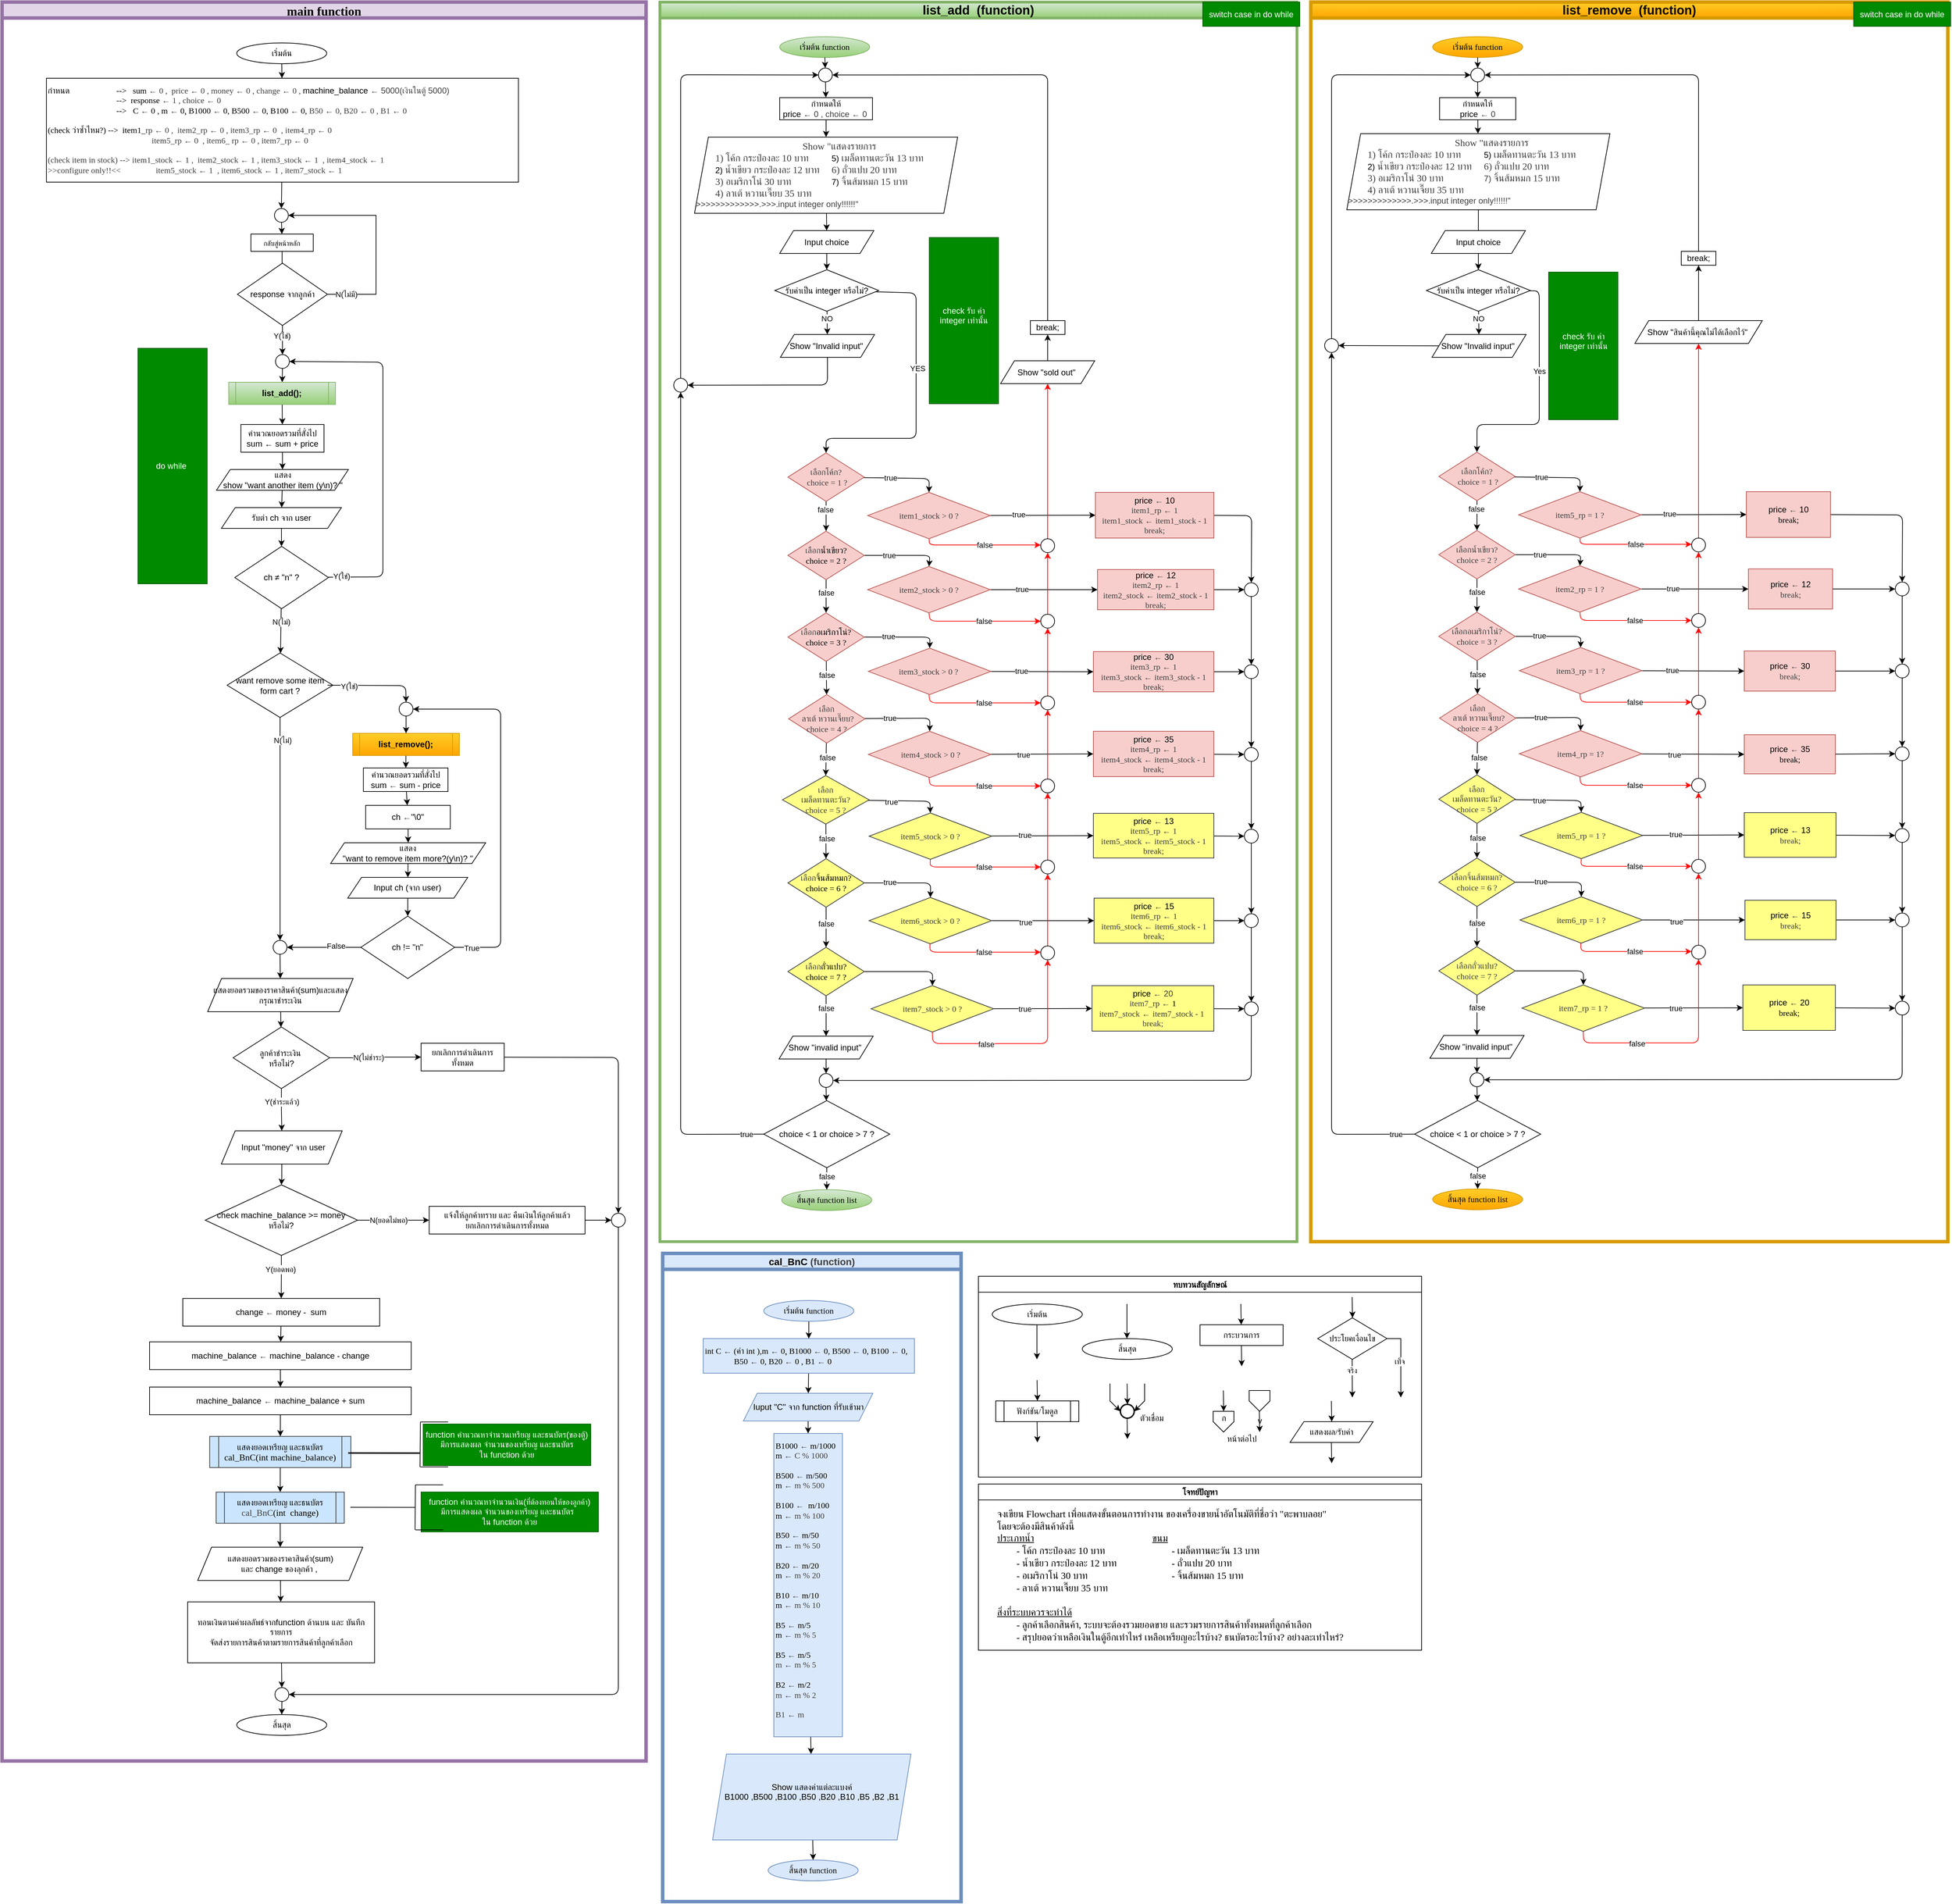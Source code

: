 <mxfile>
    <diagram id="C5RBs43oDa-KdzZeNtuy" name="Page-1">
        <mxGraphModel dx="2195" dy="590" grid="1" gridSize="10" guides="1" tooltips="1" connect="1" arrows="1" fold="1" page="1" pageScale="1" pageWidth="827" pageHeight="1169" math="0" shadow="0">
            <root>
                <mxCell id="WIyWlLk6GJQsqaUBKTNV-0"/>
                <mxCell id="WIyWlLk6GJQsqaUBKTNV-1" parent="WIyWlLk6GJQsqaUBKTNV-0"/>
                <mxCell id="M7CGMbNuYNeq0SnUNNgH-6" value="ทบทวนสัญลักษณ์" style="swimlane;fontFamily=Sarabun;fontSource=https%3A%2F%2Ffonts.googleapis.com%2Fcss%3Ffamily%3DSarabun;" parent="WIyWlLk6GJQsqaUBKTNV-1" vertex="1">
                    <mxGeometry x="630" y="1880" width="640" height="290" as="geometry"/>
                </mxCell>
                <mxCell id="M7CGMbNuYNeq0SnUNNgH-2" value="&lt;font data-font-src=&quot;https://fonts.googleapis.com/css?family=Sarabun&quot; face=&quot;Sarabun&quot;&gt;เริ่มต้น&lt;/font&gt;" style="ellipse;whiteSpace=wrap;html=1;" parent="M7CGMbNuYNeq0SnUNNgH-6" vertex="1">
                    <mxGeometry x="20" y="40" width="130" height="30" as="geometry"/>
                </mxCell>
                <mxCell id="M7CGMbNuYNeq0SnUNNgH-5" value="" style="endArrow=classic;html=1;rounded=0;" parent="M7CGMbNuYNeq0SnUNNgH-6" edge="1">
                    <mxGeometry width="50" height="50" relative="1" as="geometry">
                        <mxPoint x="84.5" y="70" as="sourcePoint"/>
                        <mxPoint x="84.5" y="120" as="targetPoint"/>
                    </mxGeometry>
                </mxCell>
                <mxCell id="M7CGMbNuYNeq0SnUNNgH-3" value="&lt;font face=&quot;Sarabun&quot;&gt;สิ้นสุด&lt;/font&gt;" style="ellipse;whiteSpace=wrap;html=1;" parent="M7CGMbNuYNeq0SnUNNgH-6" vertex="1">
                    <mxGeometry x="150" y="90" width="130" height="30" as="geometry"/>
                </mxCell>
                <mxCell id="M7CGMbNuYNeq0SnUNNgH-4" value="" style="endArrow=classic;html=1;rounded=0;" parent="M7CGMbNuYNeq0SnUNNgH-6" edge="1">
                    <mxGeometry width="50" height="50" relative="1" as="geometry">
                        <mxPoint x="214.5" y="40" as="sourcePoint"/>
                        <mxPoint x="214.5" y="90" as="targetPoint"/>
                    </mxGeometry>
                </mxCell>
                <mxCell id="mvioNwK95yMqdUQ73LqQ-0" value="กระบวนการ" style="rounded=0;whiteSpace=wrap;html=1;fontFamily=Sarabun;fontSource=https%3A%2F%2Ffonts.googleapis.com%2Fcss%3Ffamily%3DSarabun;" parent="M7CGMbNuYNeq0SnUNNgH-6" vertex="1">
                    <mxGeometry x="320" y="70" width="120" height="30" as="geometry"/>
                </mxCell>
                <mxCell id="mvioNwK95yMqdUQ73LqQ-1" value="" style="endArrow=classic;html=1;rounded=0;" parent="M7CGMbNuYNeq0SnUNNgH-6" edge="1">
                    <mxGeometry width="50" height="50" relative="1" as="geometry">
                        <mxPoint x="379" y="40" as="sourcePoint"/>
                        <mxPoint x="379.5" y="70" as="targetPoint"/>
                    </mxGeometry>
                </mxCell>
                <mxCell id="mvioNwK95yMqdUQ73LqQ-2" value="" style="endArrow=classic;html=1;rounded=0;" parent="M7CGMbNuYNeq0SnUNNgH-6" edge="1">
                    <mxGeometry width="50" height="50" relative="1" as="geometry">
                        <mxPoint x="379.75" y="100" as="sourcePoint"/>
                        <mxPoint x="380.25" y="130" as="targetPoint"/>
                    </mxGeometry>
                </mxCell>
                <mxCell id="mvioNwK95yMqdUQ73LqQ-3" value="ประโยคเงื่อนไข" style="rhombus;whiteSpace=wrap;html=1;fontFamily=Sarabun;fontSource=https%3A%2F%2Ffonts.googleapis.com%2Fcss%3Ffamily%3DSarabun;" parent="M7CGMbNuYNeq0SnUNNgH-6" vertex="1">
                    <mxGeometry x="490" y="60" width="100" height="60" as="geometry"/>
                </mxCell>
                <mxCell id="mvioNwK95yMqdUQ73LqQ-4" value="" style="endArrow=classic;html=1;rounded=0;" parent="M7CGMbNuYNeq0SnUNNgH-6" edge="1">
                    <mxGeometry width="50" height="50" relative="1" as="geometry">
                        <mxPoint x="539.71" y="30" as="sourcePoint"/>
                        <mxPoint x="540.21" y="60" as="targetPoint"/>
                    </mxGeometry>
                </mxCell>
                <mxCell id="mvioNwK95yMqdUQ73LqQ-5" value="" style="endArrow=classic;html=1;rounded=0;" parent="M7CGMbNuYNeq0SnUNNgH-6" edge="1">
                    <mxGeometry width="50" height="50" relative="1" as="geometry">
                        <mxPoint x="539.71" y="120" as="sourcePoint"/>
                        <mxPoint x="540" y="175" as="targetPoint"/>
                    </mxGeometry>
                </mxCell>
                <mxCell id="mvioNwK95yMqdUQ73LqQ-7" value="จริง" style="edgeLabel;html=1;align=center;verticalAlign=middle;resizable=0;points=[];fontFamily=Sarabun;fontSource=https%3A%2F%2Ffonts.googleapis.com%2Fcss%3Ffamily%3DSarabun;" parent="mvioNwK95yMqdUQ73LqQ-5" vertex="1" connectable="0">
                    <mxGeometry x="-0.414" y="-1" relative="1" as="geometry">
                        <mxPoint as="offset"/>
                    </mxGeometry>
                </mxCell>
                <mxCell id="mvioNwK95yMqdUQ73LqQ-6" value="" style="endArrow=classic;html=1;rounded=0;exitX=1;exitY=0.5;exitDx=0;exitDy=0;" parent="M7CGMbNuYNeq0SnUNNgH-6" source="mvioNwK95yMqdUQ73LqQ-3" edge="1">
                    <mxGeometry width="50" height="50" relative="1" as="geometry">
                        <mxPoint x="620" y="95" as="sourcePoint"/>
                        <mxPoint x="610" y="175" as="targetPoint"/>
                        <Array as="points">
                            <mxPoint x="610" y="90"/>
                        </Array>
                    </mxGeometry>
                </mxCell>
                <mxCell id="mvioNwK95yMqdUQ73LqQ-8" value="&lt;font data-font-src=&quot;https://fonts.googleapis.com/css?family=Sarabun&quot; face=&quot;Sarabun&quot;&gt;เท็จ&lt;/font&gt;" style="edgeLabel;html=1;align=center;verticalAlign=middle;resizable=0;points=[];" parent="mvioNwK95yMqdUQ73LqQ-6" vertex="1" connectable="0">
                    <mxGeometry x="-0.002" y="-2" relative="1" as="geometry">
                        <mxPoint as="offset"/>
                    </mxGeometry>
                </mxCell>
                <mxCell id="mvioNwK95yMqdUQ73LqQ-9" value="&lt;font data-font-src=&quot;https://fonts.googleapis.com/css?family=Sarabun&quot; face=&quot;Sarabun&quot;&gt;ฟังก์ชัน/โมดูล&lt;/font&gt;" style="shape=process;whiteSpace=wrap;html=1;backgroundOutline=1;" parent="M7CGMbNuYNeq0SnUNNgH-6" vertex="1">
                    <mxGeometry x="25" y="180" width="120" height="30" as="geometry"/>
                </mxCell>
                <mxCell id="mvioNwK95yMqdUQ73LqQ-11" value="" style="endArrow=classic;html=1;rounded=0;" parent="M7CGMbNuYNeq0SnUNNgH-6" edge="1">
                    <mxGeometry width="50" height="50" relative="1" as="geometry">
                        <mxPoint x="84.71" y="150" as="sourcePoint"/>
                        <mxPoint x="85.21" y="180" as="targetPoint"/>
                    </mxGeometry>
                </mxCell>
                <mxCell id="mvioNwK95yMqdUQ73LqQ-12" value="" style="endArrow=classic;html=1;rounded=0;" parent="M7CGMbNuYNeq0SnUNNgH-6" edge="1">
                    <mxGeometry width="50" height="50" relative="1" as="geometry">
                        <mxPoint x="84.71" y="210" as="sourcePoint"/>
                        <mxPoint x="85.21" y="240" as="targetPoint"/>
                    </mxGeometry>
                </mxCell>
                <mxCell id="mvioNwK95yMqdUQ73LqQ-13" value="" style="strokeWidth=2;html=1;shape=mxgraph.flowchart.start_2;whiteSpace=wrap;" parent="M7CGMbNuYNeq0SnUNNgH-6" vertex="1">
                    <mxGeometry x="205" y="185" width="20" height="20" as="geometry"/>
                </mxCell>
                <mxCell id="mvioNwK95yMqdUQ73LqQ-16" value="" style="endArrow=classic;html=1;rounded=0;" parent="M7CGMbNuYNeq0SnUNNgH-6" edge="1">
                    <mxGeometry width="50" height="50" relative="1" as="geometry">
                        <mxPoint x="214.71" y="155" as="sourcePoint"/>
                        <mxPoint x="215.21" y="185" as="targetPoint"/>
                    </mxGeometry>
                </mxCell>
                <mxCell id="mvioNwK95yMqdUQ73LqQ-17" value="" style="endArrow=classic;html=1;rounded=0;entryX=0;entryY=0.5;entryDx=0;entryDy=0;entryPerimeter=0;" parent="M7CGMbNuYNeq0SnUNNgH-6" target="mvioNwK95yMqdUQ73LqQ-13" edge="1">
                    <mxGeometry width="50" height="50" relative="1" as="geometry">
                        <mxPoint x="190.0" y="155" as="sourcePoint"/>
                        <mxPoint x="190.5" y="185" as="targetPoint"/>
                        <Array as="points">
                            <mxPoint x="190" y="180"/>
                        </Array>
                    </mxGeometry>
                </mxCell>
                <mxCell id="mvioNwK95yMqdUQ73LqQ-18" value="" style="endArrow=classic;html=1;rounded=0;entryX=1;entryY=0.5;entryDx=0;entryDy=0;entryPerimeter=0;" parent="M7CGMbNuYNeq0SnUNNgH-6" target="mvioNwK95yMqdUQ73LqQ-13" edge="1">
                    <mxGeometry width="50" height="50" relative="1" as="geometry">
                        <mxPoint x="240.0" y="155" as="sourcePoint"/>
                        <mxPoint x="240.5" y="185" as="targetPoint"/>
                        <Array as="points">
                            <mxPoint x="240" y="180"/>
                        </Array>
                    </mxGeometry>
                </mxCell>
                <mxCell id="mvioNwK95yMqdUQ73LqQ-19" value="" style="endArrow=classic;html=1;rounded=0;" parent="M7CGMbNuYNeq0SnUNNgH-6" edge="1">
                    <mxGeometry width="50" height="50" relative="1" as="geometry">
                        <mxPoint x="214.71" y="205" as="sourcePoint"/>
                        <mxPoint x="215.21" y="235" as="targetPoint"/>
                    </mxGeometry>
                </mxCell>
                <mxCell id="mvioNwK95yMqdUQ73LqQ-20" value="&lt;font data-font-src=&quot;https://fonts.googleapis.com/css?family=Sarabun&quot; face=&quot;Sarabun&quot;&gt;ตัวเชื่อม&lt;/font&gt;" style="text;html=1;align=center;verticalAlign=middle;resizable=0;points=[];autosize=1;strokeColor=none;fillColor=none;" parent="M7CGMbNuYNeq0SnUNNgH-6" vertex="1">
                    <mxGeometry x="220" y="190" width="60" height="30" as="geometry"/>
                </mxCell>
                <mxCell id="mvioNwK95yMqdUQ73LqQ-25" value="" style="endArrow=classic;html=1;rounded=0;" parent="M7CGMbNuYNeq0SnUNNgH-6" edge="1">
                    <mxGeometry width="50" height="50" relative="1" as="geometry">
                        <mxPoint x="353.71" y="165" as="sourcePoint"/>
                        <mxPoint x="354.21" y="195" as="targetPoint"/>
                    </mxGeometry>
                </mxCell>
                <mxCell id="mvioNwK95yMqdUQ73LqQ-21" value="" style="verticalLabelPosition=bottom;verticalAlign=top;html=1;shape=offPageConnector;rounded=0;size=0.5;" parent="M7CGMbNuYNeq0SnUNNgH-6" vertex="1">
                    <mxGeometry x="339" y="195" width="30" height="30" as="geometry"/>
                </mxCell>
                <mxCell id="mvioNwK95yMqdUQ73LqQ-26" value="" style="endArrow=classic;html=1;rounded=0;" parent="M7CGMbNuYNeq0SnUNNgH-6" edge="1">
                    <mxGeometry width="50" height="50" relative="1" as="geometry">
                        <mxPoint x="405.71" y="195" as="sourcePoint"/>
                        <mxPoint x="406.21" y="225" as="targetPoint"/>
                    </mxGeometry>
                </mxCell>
                <mxCell id="mvioNwK95yMqdUQ73LqQ-27" value="v" style="verticalLabelPosition=bottom;verticalAlign=top;html=1;shape=offPageConnector;rounded=0;size=0.5;" parent="M7CGMbNuYNeq0SnUNNgH-6" vertex="1">
                    <mxGeometry x="391" y="165" width="30" height="30" as="geometry"/>
                </mxCell>
                <mxCell id="mvioNwK95yMqdUQ73LqQ-28" value="หน้าต่อไป" style="text;html=1;align=center;verticalAlign=middle;resizable=0;points=[];autosize=1;strokeColor=none;fillColor=none;fontFamily=Sarabun;fontSource=https%3A%2F%2Ffonts.googleapis.com%2Fcss%3Ffamily%3DSarabun;" parent="M7CGMbNuYNeq0SnUNNgH-6" vertex="1">
                    <mxGeometry x="345" y="220" width="70" height="30" as="geometry"/>
                </mxCell>
                <mxCell id="mvioNwK95yMqdUQ73LqQ-29" value="ก" style="text;html=1;align=center;verticalAlign=middle;resizable=0;points=[];autosize=1;strokeColor=none;fillColor=none;fontFamily=Sarabun;fontSource=https%3A%2F%2Ffonts.googleapis.com%2Fcss%3Ffamily%3DSarabun;" parent="M7CGMbNuYNeq0SnUNNgH-6" vertex="1">
                    <mxGeometry x="339" y="190" width="30" height="30" as="geometry"/>
                </mxCell>
                <mxCell id="mvioNwK95yMqdUQ73LqQ-32" value="แสดงผล/รับค่า" style="shape=parallelogram;perimeter=parallelogramPerimeter;whiteSpace=wrap;html=1;fixedSize=1;fontFamily=Sarabun;fontSource=https%3A%2F%2Ffonts.googleapis.com%2Fcss%3Ffamily%3DSarabun;" parent="M7CGMbNuYNeq0SnUNNgH-6" vertex="1">
                    <mxGeometry x="450" y="210" width="120" height="30" as="geometry"/>
                </mxCell>
                <mxCell id="mvioNwK95yMqdUQ73LqQ-33" value="" style="endArrow=classic;html=1;rounded=0;" parent="M7CGMbNuYNeq0SnUNNgH-6" edge="1">
                    <mxGeometry width="50" height="50" relative="1" as="geometry">
                        <mxPoint x="509.71" y="180" as="sourcePoint"/>
                        <mxPoint x="510.21" y="210" as="targetPoint"/>
                    </mxGeometry>
                </mxCell>
                <mxCell id="mvioNwK95yMqdUQ73LqQ-34" value="" style="endArrow=classic;html=1;rounded=0;" parent="M7CGMbNuYNeq0SnUNNgH-6" edge="1">
                    <mxGeometry width="50" height="50" relative="1" as="geometry">
                        <mxPoint x="509.71" y="240" as="sourcePoint"/>
                        <mxPoint x="510.21" y="270" as="targetPoint"/>
                    </mxGeometry>
                </mxCell>
                <mxCell id="mvioNwK95yMqdUQ73LqQ-70" value="&lt;font data-font-src=&quot;https://fonts.googleapis.com/css?family=Sarabun&quot; face=&quot;Sarabun&quot;&gt;โจทย์ปัญหา&lt;/font&gt;" style="swimlane;whiteSpace=wrap;html=1;" parent="WIyWlLk6GJQsqaUBKTNV-1" vertex="1">
                    <mxGeometry x="630" y="2180" width="640" height="240" as="geometry"/>
                </mxCell>
                <mxCell id="mvioNwK95yMqdUQ73LqQ-71" value="&lt;font data-font-src=&quot;https://fonts.googleapis.com/css?family=Sarabun&quot; face=&quot;Sarabun&quot; style=&quot;font-size: 14px;&quot;&gt;จงเขียน Flowchart เพื่อแสดงขั้นตอนการทำงาน ของเครื่องขายน้ำอัตโนมัติที่ชื่อว่า &quot;ตะพาบลอย&quot;&lt;br&gt;โดยจะต้องมีสินค้าดังนี้&lt;br&gt;&lt;u&gt;ประเภทน้ำ&lt;span style=&quot;white-space: pre;&quot;&gt;&#x9;&lt;/span&gt;&lt;span style=&quot;white-space: pre;&quot;&gt;&#x9;&lt;/span&gt;&lt;span style=&quot;white-space: pre;&quot;&gt;&#x9;&lt;/span&gt;&lt;span style=&quot;white-space: pre;&quot;&gt;&#x9;&lt;/span&gt;&lt;span style=&quot;white-space: pre;&quot;&gt;&#x9;&lt;/span&gt;&lt;span style=&quot;white-space: pre;&quot;&gt;&#x9;&lt;span style=&quot;white-space: pre;&quot;&gt;&#x9;&lt;/span&gt;ข&lt;/span&gt;นม&lt;/u&gt;&lt;br&gt;&lt;span style=&quot;white-space: pre;&quot;&gt;&#x9;&lt;/span&gt;- โค้ก กระป๋องละ 10 บาท&lt;span style=&quot;white-space: pre;&quot;&gt;&#x9;&lt;/span&gt;&lt;span style=&quot;white-space: pre;&quot;&gt;&#x9;&lt;/span&gt;&lt;span style=&quot;white-space: pre;&quot;&gt;&#x9;&lt;/span&gt;&lt;span style=&quot;white-space: pre;&quot;&gt;&#x9;&lt;/span&gt;- เมล็ดทานตะวัน 13 บาท&lt;br&gt;&lt;span style=&quot;white-space: pre;&quot;&gt;&#x9;&lt;/span&gt;- น้ำเขียว กระป๋องละ 12 บาท&lt;span style=&quot;white-space: pre;&quot;&gt;&#x9;&lt;/span&gt;&lt;span style=&quot;white-space: pre;&quot;&gt;&#x9;&lt;/span&gt;&lt;span style=&quot;white-space: pre;&quot;&gt;&#x9;&lt;/span&gt;- ถั่วแปบ 20 บาท&lt;br&gt;&lt;span style=&quot;white-space: pre;&quot;&gt;&#x9;&lt;/span&gt;- อเมริกาโน่ 30 บาท&lt;span style=&quot;white-space: pre;&quot;&gt;&#x9;&lt;/span&gt;&lt;span style=&quot;white-space: pre;&quot;&gt;&#x9;&lt;/span&gt;&lt;span style=&quot;white-space: pre;&quot;&gt;&#x9;&lt;/span&gt;&lt;span style=&quot;white-space: pre;&quot;&gt;&#x9;&lt;/span&gt;&lt;span style=&quot;white-space: pre;&quot;&gt;&#x9;&lt;/span&gt;- จิ้นส้มหมก 15 บาท&lt;br&gt;&lt;span style=&quot;white-space: pre;&quot;&gt;&#x9;&lt;/span&gt;- ลาเต้ หวานเจี๊ยบ 35 บาท&lt;span style=&quot;white-space: pre;&quot;&gt;&#x9;&lt;/span&gt;&lt;br&gt;&lt;br&gt;&lt;u&gt;สิ่งที่ระบบควรจะทำได้&lt;/u&gt;&lt;br&gt;&lt;span style=&quot;white-space: pre;&quot;&gt;&#x9;&lt;/span&gt;- ลูกค้าเลือกสินค้า, ระบบจะต้องรวมยอดขาย และรวมรายการสินค้าทั้งหมดที่ลูกค้าเลือก&lt;br&gt;&lt;span style=&quot;white-space: pre;&quot;&gt;&#x9;&lt;/span&gt;- สรุปยอดว่าเหลือเงินในตู้อีกเท่าไหร่ เหลือเหรียญอะไรบ้าง? ธนบัตรอะไรบ้าง? อย่างละเท่าไหร่?&lt;br&gt;&lt;br&gt;&lt;br&gt;&lt;/font&gt;" style="text;html=1;align=left;verticalAlign=middle;resizable=0;points=[];autosize=1;strokeColor=none;fillColor=none;fontSize=14;" parent="mvioNwK95yMqdUQ73LqQ-70" vertex="1">
                    <mxGeometry x="25" y="30" width="580" height="240" as="geometry"/>
                </mxCell>
                <mxCell id="154" value="&lt;font style=&quot;font-size: 14px;&quot;&gt;cal_BnC&lt;span style=&quot;color: rgb(63, 63, 63); text-align: left; text-wrap-mode: nowrap;&quot;&gt;&lt;font face=&quot;Helvetica&quot;&gt;&amp;nbsp;(function)&lt;/font&gt;&lt;/span&gt;&lt;/font&gt;" style="swimlane;whiteSpace=wrap;html=1;fillColor=#dae8fc;strokeColor=#6c8ebf;strokeWidth=5;" parent="WIyWlLk6GJQsqaUBKTNV-1" vertex="1">
                    <mxGeometry x="174" y="1847" width="430.97" height="936" as="geometry"/>
                </mxCell>
                <mxCell id="123" value="" style="edgeStyle=none;html=1;" parent="154" source="116" target="122" edge="1">
                    <mxGeometry relative="1" as="geometry"/>
                </mxCell>
                <mxCell id="116" value="int C&amp;nbsp;&lt;span style=&quot;color: rgb(63, 63, 63); font-family: Helvetica; text-align: center;&quot;&gt;←&lt;/span&gt;&amp;nbsp;(ค่า int ),m&amp;nbsp;&lt;span style=&quot;color: rgb(63, 63, 63); font-family: Helvetica; text-align: center;&quot;&gt;←&lt;/span&gt;&amp;nbsp;0,ฺ B1000&amp;nbsp;&lt;span style=&quot;color: rgb(0, 0, 0);&quot;&gt;&lt;span style=&quot;color: rgb(63, 63, 63); font-family: Helvetica; text-align: center;&quot;&gt;←&lt;/span&gt;&amp;nbsp;0, B500&amp;nbsp;&lt;/span&gt;&lt;span style=&quot;color: rgb(0, 0, 0);&quot;&gt;&lt;span style=&quot;color: rgb(63, 63, 63); font-family: Helvetica; text-align: center;&quot;&gt;←&lt;/span&gt;&amp;nbsp;0, B100&amp;nbsp;&lt;/span&gt;&lt;span style=&quot;color: rgb(0, 0, 0);&quot;&gt;&lt;span style=&quot;color: rgb(63, 63, 63); font-family: Helvetica; text-align: center;&quot;&gt;←&lt;/span&gt;&amp;nbsp;0,&lt;/span&gt;&lt;div&gt;&lt;span style=&quot;color: rgb(0, 0, 0);&quot;&gt;&lt;span style=&quot;white-space: pre;&quot;&gt;&#x9;&lt;/span&gt;&amp;nbsp; &amp;nbsp; &amp;nbsp; B50&amp;nbsp;&lt;/span&gt;&lt;span style=&quot;color: rgb(63, 63, 63); font-family: Helvetica; text-align: center; background-color: transparent;&quot;&gt;←&lt;/span&gt;&lt;span style=&quot;background-color: transparent; color: rgb(0, 0, 0);&quot;&gt;&amp;nbsp;0, B20&amp;nbsp;&lt;/span&gt;&lt;span style=&quot;color: rgb(63, 63, 63); font-family: Helvetica; text-align: center; background-color: transparent;&quot;&gt;←&lt;/span&gt;&lt;span style=&quot;color: rgb(0, 0, 0); background-color: transparent;&quot;&gt;&amp;nbsp;0 , B1&amp;nbsp;&lt;/span&gt;&lt;span style=&quot;color: rgb(63, 63, 63); font-family: Helvetica; text-align: center; background-color: transparent;&quot;&gt;←&lt;/span&gt;&lt;span style=&quot;color: rgb(0, 0, 0); background-color: transparent;&quot;&gt;&amp;nbsp;0&amp;nbsp;&lt;/span&gt;&lt;span style=&quot;color: rgb(0, 0, 0); background-color: transparent;&quot;&gt;&amp;nbsp;&lt;/span&gt;&lt;span style=&quot;color: rgb(63, 63, 63); background-color: transparent;&quot;&gt;&amp;nbsp;&lt;/span&gt;&lt;/div&gt;" style="rounded=0;whiteSpace=wrap;html=1;fontFamily=Sarabun;fontSource=https%3A%2F%2Ffonts.googleapis.com%2Fcss%3Ffamily%3DSarabun;align=left;fillColor=#dae8fc;strokeColor=#6c8ebf;" parent="154" vertex="1">
                    <mxGeometry x="58.51" y="123" width="305.09" height="50" as="geometry"/>
                </mxCell>
                <mxCell id="119" value="" style="edgeStyle=none;html=1;" parent="154" source="117" target="116" edge="1">
                    <mxGeometry relative="1" as="geometry"/>
                </mxCell>
                <mxCell id="117" value="&lt;font data-font-src=&quot;https://fonts.googleapis.com/css?family=Sarabun&quot; face=&quot;Sarabun&quot;&gt;เริ่มต้น function&lt;/font&gt;" style="ellipse;whiteSpace=wrap;html=1;fillColor=#dae8fc;strokeColor=#6c8ebf;" parent="154" vertex="1">
                    <mxGeometry x="146.06" y="68" width="130" height="30" as="geometry"/>
                </mxCell>
                <mxCell id="125" value="" style="edgeStyle=none;html=1;" parent="154" source="122" target="124" edge="1">
                    <mxGeometry relative="1" as="geometry"/>
                </mxCell>
                <mxCell id="122" value="Iuput &quot;C&quot; จาก function ที่รับเข้ามา" style="shape=parallelogram;perimeter=parallelogramPerimeter;whiteSpace=wrap;html=1;fixedSize=1;fillColor=#dae8fc;strokeColor=#6c8ebf;" parent="154" vertex="1">
                    <mxGeometry x="116.57" y="202" width="187" height="40" as="geometry"/>
                </mxCell>
                <mxCell id="155" value="" style="edgeStyle=none;html=1;" parent="154" source="124" target="126" edge="1">
                    <mxGeometry relative="1" as="geometry"/>
                </mxCell>
                <mxCell id="124" value="B1000&amp;nbsp;&lt;span style=&quot;color: rgb(63, 63, 63); font-family: Helvetica; text-align: center;&quot;&gt;←&lt;/span&gt;&amp;nbsp;m/1000&lt;div&gt;m&amp;nbsp;&lt;span style=&quot;color: rgb(63, 63, 63); font-family: Helvetica; text-align: center; background-color: transparent;&quot;&gt;←&lt;/span&gt;&lt;span style=&quot;background-color: transparent; color: rgb(63, 63, 63);&quot;&gt;&amp;nbsp;C % 1000&lt;/span&gt;&lt;/div&gt;&lt;div&gt;&lt;br&gt;&lt;/div&gt;&lt;div&gt;&lt;span style=&quot;color: rgb(0, 0, 0);&quot;&gt;B500&amp;nbsp;&lt;/span&gt;&lt;span style=&quot;color: rgb(63, 63, 63); font-family: Helvetica; text-align: center; background-color: transparent;&quot;&gt;←&lt;/span&gt;&lt;span style=&quot;background-color: transparent;&quot;&gt;&amp;nbsp;m/500&lt;/span&gt;&lt;/div&gt;&lt;div&gt;&lt;div&gt;m&amp;nbsp;&lt;span style=&quot;color: rgb(63, 63, 63); font-family: Helvetica; text-align: center; background-color: transparent;&quot;&gt;←&lt;/span&gt;&lt;span style=&quot;color: rgb(63, 63, 63); background-color: transparent;&quot;&gt;&amp;nbsp;m % 500&lt;/span&gt;&lt;/div&gt;&lt;/div&gt;&lt;div&gt;&lt;br&gt;&lt;/div&gt;&lt;div&gt;&lt;span style=&quot;color: rgb(0, 0, 0);&quot;&gt;B100&amp;nbsp;&lt;/span&gt;&lt;span style=&quot;color: rgb(63, 63, 63); font-family: Helvetica; text-align: center; background-color: transparent;&quot;&gt;←&lt;/span&gt;&lt;span style=&quot;background-color: transparent;&quot;&gt;&amp;nbsp;&amp;nbsp;m/100&lt;/span&gt;&lt;/div&gt;&lt;div&gt;&lt;div&gt;m&amp;nbsp;&lt;span style=&quot;color: rgb(63, 63, 63); font-family: Helvetica; text-align: center; background-color: transparent;&quot;&gt;←&lt;/span&gt;&lt;span style=&quot;color: rgb(63, 63, 63); background-color: transparent;&quot;&gt;&amp;nbsp;m % 100&lt;/span&gt;&lt;/div&gt;&lt;/div&gt;&lt;div&gt;&lt;br&gt;&lt;/div&gt;&lt;div&gt;&lt;span style=&quot;color: rgb(0, 0, 0);&quot;&gt;B50&amp;nbsp;&lt;/span&gt;&lt;span style=&quot;color: rgb(63, 63, 63); font-family: Helvetica; text-align: center; background-color: transparent;&quot;&gt;←&lt;/span&gt;&lt;span style=&quot;background-color: transparent;&quot;&gt;&amp;nbsp;m/50&lt;/span&gt;&lt;/div&gt;&lt;div&gt;&lt;div&gt;m&amp;nbsp;&lt;span style=&quot;color: rgb(63, 63, 63); font-family: Helvetica; text-align: center; background-color: transparent;&quot;&gt;←&lt;/span&gt;&lt;span style=&quot;color: rgb(63, 63, 63); background-color: transparent;&quot;&gt;&amp;nbsp;m % 50&lt;/span&gt;&lt;/div&gt;&lt;/div&gt;&lt;div&gt;&lt;br&gt;&lt;/div&gt;&lt;div&gt;&lt;span style=&quot;color: rgb(0, 0, 0);&quot;&gt;B20&amp;nbsp;&lt;/span&gt;&lt;span style=&quot;color: rgb(63, 63, 63); font-family: Helvetica; text-align: center; background-color: transparent;&quot;&gt;←&lt;/span&gt;&lt;span style=&quot;background-color: transparent;&quot;&gt;&amp;nbsp;m/20&lt;/span&gt;&lt;/div&gt;&lt;div&gt;&lt;div&gt;m&amp;nbsp;&lt;span style=&quot;color: rgb(63, 63, 63); font-family: Helvetica; text-align: center; background-color: transparent;&quot;&gt;←&lt;/span&gt;&lt;span style=&quot;color: rgb(63, 63, 63); background-color: transparent;&quot;&gt;&amp;nbsp;m % 20&lt;/span&gt;&lt;/div&gt;&lt;/div&gt;&lt;div&gt;&lt;br&gt;&lt;/div&gt;&lt;div&gt;&lt;span style=&quot;color: rgb(0, 0, 0);&quot;&gt;B10&amp;nbsp;&lt;/span&gt;&lt;span style=&quot;color: rgb(63, 63, 63); font-family: Helvetica; text-align: center; background-color: transparent;&quot;&gt;←&lt;/span&gt;&lt;span style=&quot;background-color: transparent;&quot;&gt;&amp;nbsp;m/10&lt;/span&gt;&lt;/div&gt;&lt;div&gt;&lt;div&gt;m&amp;nbsp;&lt;span style=&quot;color: rgb(63, 63, 63); font-family: Helvetica; text-align: center; background-color: transparent;&quot;&gt;←&lt;/span&gt;&lt;span style=&quot;color: rgb(63, 63, 63); background-color: transparent;&quot;&gt;&amp;nbsp;m % 10&lt;/span&gt;&lt;/div&gt;&lt;/div&gt;&lt;div&gt;&lt;br&gt;&lt;/div&gt;&lt;div&gt;&lt;span style=&quot;color: rgb(0, 0, 0);&quot;&gt;B5&amp;nbsp;&lt;/span&gt;&lt;span style=&quot;color: rgb(63, 63, 63); font-family: Helvetica; text-align: center; background-color: transparent;&quot;&gt;←&lt;/span&gt;&lt;span style=&quot;background-color: transparent;&quot;&gt;&amp;nbsp;m/5&lt;/span&gt;&lt;/div&gt;&lt;div&gt;&lt;div&gt;m&amp;nbsp;&lt;span style=&quot;color: rgb(63, 63, 63); font-family: Helvetica; text-align: center; background-color: transparent;&quot;&gt;←&lt;/span&gt;&lt;span style=&quot;background-color: transparent; color: rgb(63, 63, 63);&quot;&gt;&amp;nbsp;m % 5&lt;/span&gt;&lt;/div&gt;&lt;/div&gt;&lt;div&gt;&lt;br&gt;&lt;/div&gt;&lt;div&gt;&lt;span style=&quot;color: rgb(0, 0, 0);&quot;&gt;B5&amp;nbsp;&lt;/span&gt;&lt;span style=&quot;color: rgb(63, 63, 63); font-family: Helvetica; text-align: center; background-color: transparent;&quot;&gt;←&lt;/span&gt;&lt;span style=&quot;background-color: transparent;&quot;&gt;&amp;nbsp;m/5&lt;/span&gt;&lt;/div&gt;&lt;div&gt;&lt;div style=&quot;color: rgb(63, 63, 63);&quot;&gt;m&amp;nbsp;&lt;span style=&quot;color: rgb(63, 63, 63); font-family: Helvetica; text-align: center; background-color: transparent;&quot;&gt;←&lt;/span&gt;&lt;span style=&quot;background-color: transparent;&quot;&gt;&amp;nbsp;m % 5&lt;/span&gt;&lt;/div&gt;&lt;/div&gt;&lt;div&gt;&lt;br&gt;&lt;/div&gt;&lt;div&gt;&lt;span style=&quot;color: rgb(0, 0, 0);&quot;&gt;B2&amp;nbsp;&lt;/span&gt;&lt;span style=&quot;color: rgb(63, 63, 63); font-family: Helvetica; text-align: center; background-color: transparent;&quot;&gt;←&lt;/span&gt;&lt;span style=&quot;background-color: transparent;&quot;&gt;&amp;nbsp;m/2&lt;/span&gt;&lt;/div&gt;&lt;div&gt;&lt;div style=&quot;color: rgb(63, 63, 63);&quot;&gt;m&amp;nbsp;&lt;span style=&quot;color: rgb(63, 63, 63); font-family: Helvetica; text-align: center; background-color: transparent;&quot;&gt;←&lt;/span&gt;&lt;span style=&quot;background-color: transparent; color: rgb(63, 63, 63);&quot;&gt;&amp;nbsp;m % 2&lt;/span&gt;&lt;/div&gt;&lt;/div&gt;&lt;div style=&quot;color: rgb(63, 63, 63);&quot;&gt;&lt;br&gt;&lt;/div&gt;&lt;div style=&quot;color: rgb(63, 63, 63);&quot;&gt;&lt;div style=&quot;color: rgb(63, 63, 63);&quot;&gt;B1&amp;nbsp;&lt;span style=&quot;color: rgb(63, 63, 63); font-family: Helvetica; text-align: center; background-color: transparent;&quot;&gt;←&lt;/span&gt;&lt;span style=&quot;background-color: transparent;&quot;&gt;&amp;nbsp;m&lt;/span&gt;&lt;/div&gt;&lt;/div&gt;&lt;div&gt;&lt;br&gt;&lt;/div&gt;" style="rounded=0;whiteSpace=wrap;html=1;fontFamily=Sarabun;fontSource=https%3A%2F%2Ffonts.googleapis.com%2Fcss%3Ffamily%3DSarabun;align=left;fillColor=#dae8fc;strokeColor=#6c8ebf;" parent="154" vertex="1">
                    <mxGeometry x="160.55" y="260" width="99.03" height="438" as="geometry"/>
                </mxCell>
                <mxCell id="128" value="&lt;font data-font-src=&quot;https://fonts.googleapis.com/css?family=Sarabun&quot; face=&quot;Sarabun&quot;&gt;สิ้นสุด function&lt;/font&gt;" style="ellipse;whiteSpace=wrap;html=1;fillColor=#dae8fc;strokeColor=#6c8ebf;" parent="154" vertex="1">
                    <mxGeometry x="152.31" y="876" width="130" height="30" as="geometry"/>
                </mxCell>
                <mxCell id="156" value="" style="edgeStyle=none;html=1;entryX=0.5;entryY=0;entryDx=0;entryDy=0;" parent="154" source="126" target="128" edge="1">
                    <mxGeometry relative="1" as="geometry">
                        <mxPoint x="217.31" y="873" as="targetPoint"/>
                    </mxGeometry>
                </mxCell>
                <mxCell id="126" value="Show แสดงค่าแต่ละแบงค์&lt;div&gt;B1000 ,B500 ,B100 ,B50 ,B20 ,B10 ,B5 ,B2 ,B1&lt;br&gt;&lt;div&gt;&lt;br&gt;&lt;/div&gt;&lt;/div&gt;" style="shape=parallelogram;perimeter=parallelogramPerimeter;whiteSpace=wrap;html=1;fixedSize=1;fillColor=#dae8fc;strokeColor=#6c8ebf;" parent="154" vertex="1">
                    <mxGeometry x="72.06" y="723" width="286.5" height="124" as="geometry"/>
                </mxCell>
                <mxCell id="337" value="&lt;font style=&quot;font-size: 18px;&quot;&gt;list_remove&amp;nbsp; (function)&lt;/font&gt;" style="swimlane;whiteSpace=wrap;html=1;fillColor=#ffcd28;strokeColor=#d79b00;gradientColor=#ffa500;strokeWidth=5;" parent="WIyWlLk6GJQsqaUBKTNV-1" vertex="1">
                    <mxGeometry x="1110" y="40" width="920" height="1790" as="geometry"/>
                </mxCell>
                <mxCell id="338" style="edgeStyle=none;html=1;" parent="337" source="396" target="365" edge="1">
                    <mxGeometry relative="1" as="geometry"/>
                </mxCell>
                <mxCell id="339" value="&lt;font data-font-src=&quot;https://fonts.googleapis.com/css?family=Sarabun&quot; face=&quot;Sarabun&quot;&gt;เริ่มต้น function&lt;/font&gt;" style="ellipse;whiteSpace=wrap;html=1;fillColor=#ffcd28;strokeColor=#d79b00;gradientColor=#ffa500;" parent="337" vertex="1">
                    <mxGeometry x="176.0" y="50" width="130" height="30" as="geometry"/>
                </mxCell>
                <mxCell id="340" value="" style="edgeStyle=none;html=1;" parent="337" source="344" target="349" edge="1">
                    <mxGeometry relative="1" as="geometry"/>
                </mxCell>
                <mxCell id="341" value="false" style="edgeLabel;html=1;align=center;verticalAlign=middle;resizable=0;points=[];" parent="340" vertex="1" connectable="0">
                    <mxGeometry x="-0.444" y="-1" relative="1" as="geometry">
                        <mxPoint as="offset"/>
                    </mxGeometry>
                </mxCell>
                <mxCell id="521" style="edgeStyle=none;html=1;entryX=0.5;entryY=0;entryDx=0;entryDy=0;" parent="337" source="344" target="518" edge="1">
                    <mxGeometry relative="1" as="geometry">
                        <Array as="points">
                            <mxPoint x="389" y="687"/>
                        </Array>
                    </mxGeometry>
                </mxCell>
                <mxCell id="529" value="true" style="edgeLabel;html=1;align=center;verticalAlign=middle;resizable=0;points=[];" parent="521" vertex="1" connectable="0">
                    <mxGeometry x="-0.322" relative="1" as="geometry">
                        <mxPoint as="offset"/>
                    </mxGeometry>
                </mxCell>
                <mxCell id="344" value="&lt;span style=&quot;scrollbar-color: rgb(226, 226, 226) rgb(251, 251, 251); font-family: Sarabun; text-align: left; color: rgb(63, 63, 63);&quot;&gt;เลือกโค้ก?&lt;/span&gt;&lt;div style=&quot;color: rgb(63, 63, 63); scrollbar-color: rgb(226, 226, 226) rgb(251, 251, 251);&quot;&gt;&lt;span style=&quot;scrollbar-color: rgb(226, 226, 226) rgb(251, 251, 251); font-family: Sarabun; text-align: left; color: rgb(63, 63, 63);&quot;&gt;&amp;nbsp;choice = 1 ?&lt;/span&gt;&lt;/div&gt;" style="rhombus;whiteSpace=wrap;html=1;fillColor=#f8cecc;strokeColor=#b85450;" parent="337" vertex="1">
                    <mxGeometry x="184.89" y="650" width="110.22" height="70" as="geometry"/>
                </mxCell>
                <mxCell id="345" value="" style="edgeStyle=none;html=1;" parent="337" source="349" target="354" edge="1">
                    <mxGeometry relative="1" as="geometry"/>
                </mxCell>
                <mxCell id="346" value="false" style="edgeLabel;html=1;align=center;verticalAlign=middle;resizable=0;points=[];" parent="345" vertex="1" connectable="0">
                    <mxGeometry x="-0.201" relative="1" as="geometry">
                        <mxPoint as="offset"/>
                    </mxGeometry>
                </mxCell>
                <mxCell id="531" style="edgeStyle=none;html=1;entryX=0.5;entryY=0;entryDx=0;entryDy=0;" parent="337" source="349" target="528" edge="1">
                    <mxGeometry relative="1" as="geometry">
                        <Array as="points">
                            <mxPoint x="390" y="798"/>
                        </Array>
                    </mxGeometry>
                </mxCell>
                <mxCell id="533" value="true" style="edgeLabel;html=1;align=center;verticalAlign=middle;resizable=0;points=[];" parent="531" vertex="1" connectable="0">
                    <mxGeometry x="-0.36" relative="1" as="geometry">
                        <mxPoint as="offset"/>
                    </mxGeometry>
                </mxCell>
                <mxCell id="349" value="&lt;div style=&quot;color: rgb(63, 63, 63); scrollbar-color: rgb(226, 226, 226) rgb(251, 251, 251);&quot;&gt;&lt;span style=&quot;scrollbar-color: rgb(226, 226, 226) rgb(251, 251, 251); font-family: Sarabun; text-align: left; color: rgb(63, 63, 63);&quot;&gt;เลือก&lt;/span&gt;&lt;span style=&quot;color: rgb(63, 63, 63); scrollbar-color: rgb(226, 226, 226) rgb(251, 251, 251); font-family: Sarabun; text-align: left; background-color: transparent;&quot;&gt;น้ำเขียว?&lt;/span&gt;&lt;/div&gt;&lt;div style=&quot;color: rgb(63, 63, 63); scrollbar-color: rgb(226, 226, 226) rgb(251, 251, 251);&quot;&gt;&lt;span style=&quot;color: rgb(63, 63, 63); scrollbar-color: rgb(226, 226, 226) rgb(251, 251, 251); font-family: Sarabun; text-align: left; background-color: transparent;&quot;&gt;choice = 2 ?&lt;/span&gt;&lt;/div&gt;" style="rhombus;whiteSpace=wrap;html=1;fillColor=#f8cecc;strokeColor=#b85450;" parent="337" vertex="1">
                    <mxGeometry x="184.89" y="763" width="110.22" height="70" as="geometry"/>
                </mxCell>
                <mxCell id="350" value="" style="edgeStyle=none;html=1;" parent="337" source="354" target="359" edge="1">
                    <mxGeometry relative="1" as="geometry"/>
                </mxCell>
                <mxCell id="351" value="false" style="edgeLabel;html=1;align=center;verticalAlign=middle;resizable=0;points=[];" parent="350" vertex="1" connectable="0">
                    <mxGeometry x="-0.199" relative="1" as="geometry">
                        <mxPoint as="offset"/>
                    </mxGeometry>
                </mxCell>
                <mxCell id="537" style="edgeStyle=none;html=1;entryX=0.5;entryY=0;entryDx=0;entryDy=0;" parent="337" source="354" target="534" edge="1">
                    <mxGeometry relative="1" as="geometry">
                        <Array as="points">
                            <mxPoint x="390" y="916"/>
                        </Array>
                    </mxGeometry>
                </mxCell>
                <mxCell id="540" value="true" style="edgeLabel;html=1;align=center;verticalAlign=middle;resizable=0;points=[];" parent="537" vertex="1" connectable="0">
                    <mxGeometry x="-0.377" y="1" relative="1" as="geometry">
                        <mxPoint as="offset"/>
                    </mxGeometry>
                </mxCell>
                <mxCell id="354" value="&lt;div style=&quot;color: rgb(63, 63, 63); scrollbar-color: rgb(226, 226, 226) rgb(251, 251, 251);&quot;&gt;&lt;span style=&quot;scrollbar-color: rgb(226, 226, 226) rgb(251, 251, 251); font-family: Sarabun; text-align: left; color: rgb(63, 63, 63);&quot;&gt;เลือก&lt;/span&gt;&lt;span style=&quot;color: rgb(63, 63, 63); scrollbar-color: rgb(226, 226, 226) rgb(251, 251, 251); font-family: Sarabun; text-align: left; background-color: transparent;&quot;&gt;อเมริกาโน่?&lt;/span&gt;&lt;/div&gt;&lt;div style=&quot;color: rgb(63, 63, 63); scrollbar-color: rgb(226, 226, 226) rgb(251, 251, 251);&quot;&gt;&lt;span style=&quot;color: rgb(63, 63, 63); scrollbar-color: rgb(226, 226, 226) rgb(251, 251, 251); font-family: Sarabun; text-align: left; background-color: transparent;&quot;&gt;choice = 3 ?&lt;/span&gt;&lt;/div&gt;" style="rhombus;whiteSpace=wrap;html=1;fillColor=#f8cecc;strokeColor=#b85450;" parent="337" vertex="1">
                    <mxGeometry x="184.89" y="881" width="110.22" height="70" as="geometry"/>
                </mxCell>
                <mxCell id="357" value="" style="edgeStyle=none;html=1;entryX=0.5;entryY=0;entryDx=0;entryDy=0;" parent="337" source="359" target="370" edge="1">
                    <mxGeometry relative="1" as="geometry">
                        <mxPoint x="240.288" y="1113" as="targetPoint"/>
                    </mxGeometry>
                </mxCell>
                <mxCell id="358" value="false" style="edgeLabel;html=1;align=center;verticalAlign=middle;resizable=0;points=[];" parent="357" vertex="1" connectable="0">
                    <mxGeometry x="-0.096" y="2" relative="1" as="geometry">
                        <mxPoint as="offset"/>
                    </mxGeometry>
                </mxCell>
                <mxCell id="538" style="edgeStyle=none;html=1;entryX=0.5;entryY=0;entryDx=0;entryDy=0;" parent="337" source="359" target="535" edge="1">
                    <mxGeometry relative="1" as="geometry">
                        <Array as="points">
                            <mxPoint x="390" y="1033"/>
                        </Array>
                    </mxGeometry>
                </mxCell>
                <mxCell id="541" value="true" style="edgeLabel;html=1;align=center;verticalAlign=middle;resizable=0;points=[];" parent="538" vertex="1" connectable="0">
                    <mxGeometry x="-0.362" y="1" relative="1" as="geometry">
                        <mxPoint as="offset"/>
                    </mxGeometry>
                </mxCell>
                <mxCell id="359" value="&lt;div style=&quot;color: rgb(63, 63, 63); scrollbar-color: rgb(226, 226, 226) rgb(251, 251, 251);&quot;&gt;&lt;span style=&quot;scrollbar-color: rgb(226, 226, 226) rgb(251, 251, 251); font-family: Sarabun; text-align: left; color: rgb(63, 63, 63);&quot;&gt;เลือก&lt;/span&gt;&lt;/div&gt;&lt;span style=&quot;scrollbar-color: rgb(226, 226, 226) rgb(251, 251, 251); font-family: Sarabun; text-align: left; color: rgb(63, 63, 63);&quot;&gt;&amp;nbsp;&lt;/span&gt;&lt;span style=&quot;scrollbar-color: rgb(226, 226, 226) rgb(251, 251, 251); font-family: Sarabun; text-align: left; color: rgb(63, 63, 63);&quot;&gt;ลาเต้ หวานเจี๊ยบ?&lt;/span&gt;&lt;div style=&quot;color: rgb(63, 63, 63); scrollbar-color: rgb(226, 226, 226) rgb(251, 251, 251);&quot;&gt;&lt;span style=&quot;scrollbar-color: rgb(226, 226, 226) rgb(251, 251, 251); font-family: Sarabun; text-align: left; color: rgb(63, 63, 63);&quot;&gt;choice = 4 ?&lt;/span&gt;&lt;/div&gt;" style="rhombus;whiteSpace=wrap;html=1;fillColor=#f8cecc;strokeColor=#b85450;" parent="337" vertex="1">
                    <mxGeometry x="185.89" y="999" width="110.22" height="70" as="geometry"/>
                </mxCell>
                <mxCell id="527" value="" style="edgeStyle=none;html=1;" parent="337" source="365" target="526" edge="1">
                    <mxGeometry relative="1" as="geometry"/>
                </mxCell>
                <mxCell id="365" value="กำหนดให้&lt;div&gt;price&amp;nbsp;&lt;span style=&quot;background-color: transparent; scrollbar-color: rgb(226, 226, 226) rgb(251, 251, 251); color: rgb(63, 63, 63);&quot;&gt;←&lt;/span&gt;&lt;span style=&quot;color: rgb(63, 63, 63); background-color: transparent;&quot;&gt;&amp;nbsp;0&lt;/span&gt;&lt;/div&gt;" style="whiteSpace=wrap;html=1;" parent="337" vertex="1">
                    <mxGeometry x="186.0" y="138" width="110" height="32" as="geometry"/>
                </mxCell>
                <mxCell id="368" value="" style="edgeStyle=none;html=1;" parent="337" source="370" target="376" edge="1">
                    <mxGeometry relative="1" as="geometry"/>
                </mxCell>
                <mxCell id="369" value="false" style="edgeLabel;html=1;align=center;verticalAlign=middle;resizable=0;points=[];" parent="368" vertex="1" connectable="0">
                    <mxGeometry x="-0.183" y="1" relative="1" as="geometry">
                        <mxPoint as="offset"/>
                    </mxGeometry>
                </mxCell>
                <mxCell id="539" style="edgeStyle=none;html=1;entryX=0.5;entryY=0;entryDx=0;entryDy=0;" parent="337" source="370" target="536" edge="1">
                    <mxGeometry relative="1" as="geometry">
                        <Array as="points">
                            <mxPoint x="390" y="1153"/>
                        </Array>
                    </mxGeometry>
                </mxCell>
                <mxCell id="542" value="true" style="edgeLabel;html=1;align=center;verticalAlign=middle;resizable=0;points=[];" parent="539" vertex="1" connectable="0">
                    <mxGeometry x="-0.368" y="-1" relative="1" as="geometry">
                        <mxPoint as="offset"/>
                    </mxGeometry>
                </mxCell>
                <mxCell id="370" value="&lt;span style=&quot;scrollbar-color: rgb(226, 226, 226) rgb(251, 251, 251); font-family: Sarabun; text-align: left; color: rgb(63, 63, 63);&quot;&gt;เลือก&lt;/span&gt;&lt;div style=&quot;color: rgb(63, 63, 63); scrollbar-color: rgb(226, 226, 226) rgb(251, 251, 251);&quot;&gt;&lt;span style=&quot;scrollbar-color: rgb(226, 226, 226) rgb(251, 251, 251); font-family: Sarabun; text-align: left; color: rgb(63, 63, 63);&quot;&gt;เมล็ดทานตะวัน?&lt;/span&gt;&lt;/div&gt;&lt;div style=&quot;color: rgb(63, 63, 63); scrollbar-color: rgb(226, 226, 226) rgb(251, 251, 251);&quot;&gt;&lt;span style=&quot;scrollbar-color: rgb(226, 226, 226) rgb(251, 251, 251); font-family: Sarabun; text-align: left; color: rgb(63, 63, 63);&quot;&gt;choice = 5 ?&lt;/span&gt;&lt;/div&gt;" style="rhombus;whiteSpace=wrap;html=1;fillColor=#ffff88;strokeColor=#36393d;" parent="337" vertex="1">
                    <mxGeometry x="184.89" y="1116" width="110.22" height="70" as="geometry"/>
                </mxCell>
                <mxCell id="374" value="" style="edgeStyle=none;html=1;" parent="337" source="376" target="383" edge="1">
                    <mxGeometry relative="1" as="geometry"/>
                </mxCell>
                <mxCell id="375" value="false" style="edgeLabel;html=1;align=center;verticalAlign=middle;resizable=0;points=[];" parent="374" vertex="1" connectable="0">
                    <mxGeometry x="-0.176" relative="1" as="geometry">
                        <mxPoint as="offset"/>
                    </mxGeometry>
                </mxCell>
                <mxCell id="544" style="edgeStyle=none;html=1;entryX=0.5;entryY=0;entryDx=0;entryDy=0;" parent="337" source="376" target="543" edge="1">
                    <mxGeometry relative="1" as="geometry">
                        <Array as="points">
                            <mxPoint x="391" y="1271"/>
                        </Array>
                    </mxGeometry>
                </mxCell>
                <mxCell id="545" value="true" style="edgeLabel;html=1;align=center;verticalAlign=middle;resizable=0;points=[];" parent="544" vertex="1" connectable="0">
                    <mxGeometry x="-0.374" y="1" relative="1" as="geometry">
                        <mxPoint as="offset"/>
                    </mxGeometry>
                </mxCell>
                <mxCell id="376" value="&lt;div style=&quot;color: rgb(63, 63, 63); scrollbar-color: rgb(226, 226, 226) rgb(251, 251, 251);&quot;&gt;&lt;span style=&quot;scrollbar-color: rgb(226, 226, 226) rgb(251, 251, 251); font-family: Sarabun; text-align: left; color: rgb(63, 63, 63);&quot;&gt;เลือก&lt;/span&gt;&lt;span style=&quot;color: rgb(63, 63, 63); scrollbar-color: rgb(226, 226, 226) rgb(251, 251, 251); font-family: Sarabun; text-align: left; background-color: transparent;&quot;&gt;จิ้นส้มหมก?&lt;/span&gt;&lt;/div&gt;&lt;div style=&quot;color: rgb(63, 63, 63); scrollbar-color: rgb(226, 226, 226) rgb(251, 251, 251);&quot;&gt;&lt;span style=&quot;color: rgb(63, 63, 63); scrollbar-color: rgb(226, 226, 226) rgb(251, 251, 251); font-family: Sarabun; text-align: left; background-color: transparent;&quot;&gt;choice = 6 ?&lt;/span&gt;&lt;/div&gt;" style="rhombus;whiteSpace=wrap;html=1;fillColor=#ffff88;strokeColor=#36393d;" parent="337" vertex="1">
                    <mxGeometry x="184.89" y="1236" width="110.22" height="70" as="geometry"/>
                </mxCell>
                <mxCell id="378" value="&lt;font data-font-src=&quot;https://fonts.googleapis.com/css?family=Sarabun&quot; face=&quot;Sarabun&quot;&gt;สิ้นสุด function list&lt;/font&gt;" style="ellipse;whiteSpace=wrap;html=1;fillColor=#ffcd28;strokeColor=#d79b00;gradientColor=#ffa500;" parent="337" vertex="1">
                    <mxGeometry x="176.0" y="1714" width="130" height="30" as="geometry"/>
                </mxCell>
                <mxCell id="381" value="" style="edgeStyle=none;html=1;entryX=0.5;entryY=0;entryDx=0;entryDy=0;" parent="337" source="383" target="387" edge="1">
                    <mxGeometry relative="1" as="geometry">
                        <mxPoint x="240" y="1469.31" as="targetPoint"/>
                    </mxGeometry>
                </mxCell>
                <mxCell id="548" value="false" style="edgeLabel;html=1;align=center;verticalAlign=middle;resizable=0;points=[];" parent="381" vertex="1" connectable="0">
                    <mxGeometry x="-0.383" y="1" relative="1" as="geometry">
                        <mxPoint x="-1" as="offset"/>
                    </mxGeometry>
                </mxCell>
                <mxCell id="547" style="edgeStyle=none;html=1;entryX=0.5;entryY=0;entryDx=0;entryDy=0;" parent="337" source="383" target="546" edge="1">
                    <mxGeometry relative="1" as="geometry">
                        <Array as="points">
                            <mxPoint x="394" y="1399"/>
                        </Array>
                    </mxGeometry>
                </mxCell>
                <mxCell id="383" value="&lt;div style=&quot;color: rgb(63, 63, 63); scrollbar-color: rgb(226, 226, 226) rgb(251, 251, 251);&quot;&gt;&lt;span style=&quot;scrollbar-color: rgb(226, 226, 226) rgb(251, 251, 251); font-family: Sarabun; text-align: left; color: rgb(63, 63, 63);&quot;&gt;เลือก&lt;/span&gt;&lt;span style=&quot;color: rgb(63, 63, 63); scrollbar-color: rgb(226, 226, 226) rgb(251, 251, 251); background-color: transparent;&quot;&gt;&lt;font style=&quot;color: rgb(63, 63, 63); scrollbar-color: rgb(226, 226, 226) rgb(251, 251, 251);&quot; face=&quot;Sarabun&quot;&gt;ถั่วแปบ&lt;/font&gt;&lt;/span&gt;&lt;span style=&quot;color: rgb(63, 63, 63); scrollbar-color: rgb(226, 226, 226) rgb(251, 251, 251); background-color: transparent;&quot;&gt;&lt;font style=&quot;color: rgb(63, 63, 63); scrollbar-color: rgb(226, 226, 226) rgb(251, 251, 251);&quot; face=&quot;Sarabun&quot;&gt;?&lt;/font&gt;&lt;/span&gt;&lt;/div&gt;&lt;div style=&quot;color: rgb(63, 63, 63); scrollbar-color: rgb(226, 226, 226) rgb(251, 251, 251);&quot;&gt;&lt;span style=&quot;color: rgb(63, 63, 63); scrollbar-color: rgb(226, 226, 226) rgb(251, 251, 251); background-color: transparent;&quot;&gt;&lt;font style=&quot;color: rgb(63, 63, 63); scrollbar-color: rgb(226, 226, 226) rgb(251, 251, 251);&quot; face=&quot;Sarabun&quot;&gt;choice = 7 ?&lt;/font&gt;&lt;/span&gt;&lt;/div&gt;" style="rhombus;whiteSpace=wrap;html=1;fillColor=#ffff88;strokeColor=#36393d;" parent="337" vertex="1">
                    <mxGeometry x="184.89" y="1364" width="110.22" height="70" as="geometry"/>
                </mxCell>
                <mxCell id="549" value="" style="edgeStyle=none;html=1;" parent="337" source="387" target="391" edge="1">
                    <mxGeometry relative="1" as="geometry"/>
                </mxCell>
                <mxCell id="387" value="Show &quot;invalid input&quot;&amp;nbsp;" style="shape=parallelogram;perimeter=parallelogramPerimeter;whiteSpace=wrap;html=1;fixedSize=1;" parent="337" vertex="1">
                    <mxGeometry x="172" y="1492.31" width="136" height="33" as="geometry"/>
                </mxCell>
                <mxCell id="388" value="" style="edgeStyle=none;html=1;" parent="337" target="378" edge="1">
                    <mxGeometry relative="1" as="geometry">
                        <mxPoint x="241" y="1677.31" as="sourcePoint"/>
                    </mxGeometry>
                </mxCell>
                <mxCell id="493" value="false" style="edgeLabel;html=1;align=center;verticalAlign=middle;resizable=0;points=[];" parent="388" vertex="1" connectable="0">
                    <mxGeometry x="-0.073" relative="1" as="geometry">
                        <mxPoint as="offset"/>
                    </mxGeometry>
                </mxCell>
                <mxCell id="389" style="edgeStyle=none;html=1;entryX=0;entryY=0.5;entryDx=0;entryDy=0;" parent="337" source="1186" target="396" edge="1">
                    <mxGeometry relative="1" as="geometry">
                        <mxPoint x="122" y="100" as="targetPoint"/>
                        <Array as="points">
                            <mxPoint x="30" y="105"/>
                        </Array>
                    </mxGeometry>
                </mxCell>
                <mxCell id="390" value="choice &amp;lt; 1 or choice &amp;gt; 7 ?" style="rhombus;whiteSpace=wrap;html=1;" parent="337" vertex="1">
                    <mxGeometry x="150" y="1586.31" width="182" height="97" as="geometry"/>
                </mxCell>
                <mxCell id="550" value="" style="edgeStyle=none;html=1;" parent="337" source="391" target="390" edge="1">
                    <mxGeometry relative="1" as="geometry"/>
                </mxCell>
                <mxCell id="391" value="" style="ellipse;whiteSpace=wrap;html=1;rounded=0;" parent="337" vertex="1">
                    <mxGeometry x="230" y="1546.31" width="20" height="20" as="geometry"/>
                </mxCell>
                <mxCell id="395" value="" style="edgeStyle=none;html=1;" parent="337" source="339" target="396" edge="1">
                    <mxGeometry relative="1" as="geometry">
                        <mxPoint x="1313" y="1140.31" as="sourcePoint"/>
                        <mxPoint x="1312" y="1175.31" as="targetPoint"/>
                    </mxGeometry>
                </mxCell>
                <mxCell id="396" value="" style="ellipse;whiteSpace=wrap;html=1;rounded=0;" parent="337" vertex="1">
                    <mxGeometry x="231" y="95.31" width="20" height="20" as="geometry"/>
                </mxCell>
                <mxCell id="490" value="&lt;span style=&quot;color: rgb(255, 255, 255);&quot;&gt;switch case in&amp;nbsp;&lt;/span&gt;do while" style="text;html=1;align=center;verticalAlign=middle;whiteSpace=wrap;rounded=0;fillColor=#008a00;fontColor=#ffffff;strokeColor=#005700;" parent="337" vertex="1">
                    <mxGeometry x="784.06" width="140" height="35" as="geometry"/>
                </mxCell>
                <mxCell id="551" style="edgeStyle=none;html=1;strokeColor=#FF0000;" parent="337" source="518" edge="1">
                    <mxGeometry relative="1" as="geometry">
                        <mxPoint x="550" y="783" as="targetPoint"/>
                        <Array as="points">
                            <mxPoint x="389" y="783"/>
                        </Array>
                    </mxGeometry>
                </mxCell>
                <mxCell id="552" value="false" style="edgeLabel;html=1;align=center;verticalAlign=middle;resizable=0;points=[];" parent="551" vertex="1" connectable="0">
                    <mxGeometry x="0.044" relative="1" as="geometry">
                        <mxPoint as="offset"/>
                    </mxGeometry>
                </mxCell>
                <mxCell id="727" style="edgeStyle=none;html=1;entryX=0;entryY=0.5;entryDx=0;entryDy=0;" parent="337" source="518" target="360" edge="1">
                    <mxGeometry relative="1" as="geometry"/>
                </mxCell>
                <mxCell id="744" value="true" style="edgeLabel;html=1;align=center;verticalAlign=middle;resizable=0;points=[];" parent="727" vertex="1" connectable="0">
                    <mxGeometry x="-0.465" y="1" relative="1" as="geometry">
                        <mxPoint as="offset"/>
                    </mxGeometry>
                </mxCell>
                <mxCell id="518" value="&lt;span style=&quot;color: rgb(63, 63, 63); font-family: Sarabun; text-align: left; background-color: transparent;&quot;&gt;&lt;span style=&quot;background-color: transparent; color: rgb(63, 63, 63);&quot;&gt;item5_rp = 1 ?&lt;/span&gt;&lt;/span&gt;" style="rhombus;whiteSpace=wrap;html=1;fillColor=#f8cecc;strokeColor=#b85450;" parent="337" vertex="1">
                    <mxGeometry x="300.11" y="707" width="177" height="67" as="geometry"/>
                </mxCell>
                <mxCell id="1183" value="" style="edgeStyle=none;html=1;" parent="337" source="526" target="1179" edge="1">
                    <mxGeometry relative="1" as="geometry"/>
                </mxCell>
                <mxCell id="526" value="&lt;div&gt;&lt;span style=&quot;color: rgb(63, 63, 63); font-family: Sarabun; font-size: 14px; text-wrap-mode: nowrap;&quot;&gt;&lt;span style=&quot;white-space: pre;&quot;&gt;&#x9;&lt;/span&gt;&lt;span style=&quot;white-space: pre;&quot;&gt;&#x9;&lt;/span&gt;&lt;span style=&quot;white-space: pre;&quot;&gt;&#x9;&lt;/span&gt;&lt;span style=&quot;white-space: pre;&quot;&gt;&#x9;&lt;/span&gt;&amp;nbsp; &amp;nbsp; &amp;nbsp; &amp;nbsp; &amp;nbsp; &amp;nbsp;&amp;nbsp;&lt;/span&gt;&lt;span style=&quot;color: rgb(63, 63, 63); font-family: Sarabun; font-size: 14px; text-wrap-mode: nowrap; background-color: transparent;&quot;&gt;Show &quot;แสดงรายการ&lt;/span&gt;&lt;/div&gt;&lt;span style=&quot;scrollbar-color: rgb(226, 226, 226) rgb(251, 251, 251); text-wrap-mode: nowrap; font-family: Sarabun; font-size: 14px; color: rgb(63, 63, 63);&quot;&gt;&amp;nbsp; &amp;nbsp; &amp;nbsp; &amp;nbsp; 1) โค้ก กระป๋องละ 10 บาท&lt;/span&gt;&lt;span style=&quot;scrollbar-color: rgb(226, 226, 226) rgb(251, 251, 251); font-family: Sarabun; font-size: 14px; white-space: pre; color: rgb(63, 63, 63);&quot;&gt;&#x9;&lt;/span&gt;&lt;span style=&quot;scrollbar-color: rgb(226, 226, 226) rgb(251, 251, 251); font-family: Sarabun; font-size: 14px; white-space: pre; color: rgb(63, 63, 63);&quot;&gt;&#x9;&lt;/span&gt;&lt;span style=&quot;color: rgb(0, 0, 0);&quot;&gt;5)&lt;/span&gt;&lt;span style=&quot;scrollbar-color: rgb(226, 226, 226) rgb(251, 251, 251); text-wrap-mode: nowrap; font-family: Sarabun; font-size: 14px; color: rgb(63, 63, 63);&quot;&gt;&amp;nbsp;เมล็ดทานตะวัน 13 บาท&lt;/span&gt;&lt;br style=&quot;scrollbar-color: rgb(226, 226, 226) rgb(251, 251, 251); text-wrap-mode: nowrap; font-family: Sarabun; font-size: 14px; color: rgb(63, 63, 63);&quot;&gt;&lt;span style=&quot;scrollbar-color: rgb(226, 226, 226) rgb(251, 251, 251); font-family: Sarabun; font-size: 14px; white-space: pre; color: rgb(63, 63, 63);&quot;&gt;&#x9;&lt;/span&gt;&lt;span style=&quot;color: rgb(0, 0, 0);&quot;&gt;2)&amp;nbsp;&lt;/span&gt;&lt;span style=&quot;scrollbar-color: rgb(226, 226, 226) rgb(251, 251, 251); text-wrap-mode: nowrap; font-family: Sarabun; font-size: 14px; color: rgb(63, 63, 63);&quot;&gt;น้ำเขียว กระป๋องละ 12 บาท&lt;/span&gt;&lt;span style=&quot;scrollbar-color: rgb(226, 226, 226) rgb(251, 251, 251); font-family: Sarabun; font-size: 14px; white-space: pre; color: rgb(63, 63, 63);&quot;&gt;&#x9;&lt;/span&gt;&lt;span style=&quot;scrollbar-color: rgb(226, 226, 226) rgb(251, 251, 251); text-wrap-mode: nowrap; font-family: Sarabun; font-size: 14px; color: rgb(63, 63, 63);&quot;&gt;6) ถั่วแปบ 20 บาท&lt;/span&gt;&lt;div style=&quot;color: rgb(63, 63, 63); scrollbar-color: rgb(226, 226, 226) rgb(251, 251, 251);&quot;&gt;&lt;span style=&quot;scrollbar-color: rgb(226, 226, 226) rgb(251, 251, 251); font-family: Sarabun; font-size: 14px; text-wrap-mode: nowrap; color: rgb(63, 63, 63);&quot;&gt;&amp;nbsp; &amp;nbsp; &amp;nbsp; &amp;nbsp; 3) อเมริกาโน่ 30 บาท&lt;/span&gt;&lt;span style=&quot;scrollbar-color: rgb(226, 226, 226) rgb(251, 251, 251); font-family: Sarabun; font-size: 14px; white-space: pre; color: rgb(63, 63, 63);&quot;&gt;&#x9;&lt;/span&gt;&lt;span style=&quot;scrollbar-color: rgb(226, 226, 226) rgb(251, 251, 251); font-family: Sarabun; font-size: 14px; white-space: pre; color: rgb(63, 63, 63);&quot;&gt;&#x9;&lt;/span&gt;&lt;span style=&quot;scrollbar-color: rgb(226, 226, 226) rgb(251, 251, 251); font-family: Sarabun; font-size: 14px; white-space: pre; color: rgb(63, 63, 63);&quot;&gt;&#x9;&lt;/span&gt;7)&lt;span style=&quot;scrollbar-color: rgb(226, 226, 226) rgb(251, 251, 251); font-family: Sarabun; font-size: 14px; text-wrap-mode: nowrap; color: rgb(63, 63, 63);&quot;&gt;&amp;nbsp;จิ้นส้มหมก 15 บาท&lt;/span&gt;&lt;div style=&quot;color: rgb(63, 63, 63); scrollbar-color: rgb(226, 226, 226) rgb(251, 251, 251);&quot;&gt;&lt;span style=&quot;scrollbar-color: rgb(226, 226, 226) rgb(251, 251, 251); font-family: Sarabun; font-size: 14px; text-wrap-mode: nowrap; color: rgb(63, 63, 63);&quot;&gt;&amp;nbsp; &amp;nbsp; &amp;nbsp; &amp;nbsp; 4) ลาเต้ หวานเจี๊ยบ 35 บาท&lt;/span&gt;&lt;span style=&quot;scrollbar-color: rgb(226, 226, 226) rgb(251, 251, 251); font-family: Sarabun; font-size: 14px; white-space: pre; color: rgb(63, 63, 63);&quot;&gt;&#x9;&lt;/span&gt;&lt;/div&gt;&lt;/div&gt;&lt;div style=&quot;color: rgb(63, 63, 63); scrollbar-color: rgb(226, 226, 226) rgb(251, 251, 251);&quot;&gt;&lt;span style=&quot;scrollbar-color: rgb(226, 226, 226) rgb(251, 251, 251); color: rgb(63, 63, 63);&quot;&gt;&amp;gt;&amp;gt;&amp;gt;&amp;gt;&amp;gt;&amp;gt;&amp;gt;&amp;gt;&amp;gt;&amp;gt;&amp;gt;&amp;gt;&amp;gt;.&amp;gt;&amp;gt;&amp;gt;.input integer only!!!!!!&quot;&lt;/span&gt;&lt;/div&gt;" style="shape=parallelogram;perimeter=parallelogramPerimeter;whiteSpace=wrap;html=1;fixedSize=1;align=left;" parent="337" vertex="1">
                    <mxGeometry x="52" y="190" width="380" height="110" as="geometry"/>
                </mxCell>
                <mxCell id="553" style="edgeStyle=none;html=1;exitX=0.5;exitY=1;exitDx=0;exitDy=0;strokeColor=#FF0505;" parent="337" edge="1">
                    <mxGeometry relative="1" as="geometry">
                        <mxPoint x="550" y="893" as="targetPoint"/>
                        <mxPoint x="388.61" y="881.0" as="sourcePoint"/>
                        <Array as="points">
                            <mxPoint x="390" y="893"/>
                        </Array>
                    </mxGeometry>
                </mxCell>
                <mxCell id="554" value="false" style="edgeLabel;html=1;align=center;verticalAlign=middle;resizable=0;points=[];" parent="553" vertex="1" connectable="0">
                    <mxGeometry x="0.039" relative="1" as="geometry">
                        <mxPoint as="offset"/>
                    </mxGeometry>
                </mxCell>
                <mxCell id="728" style="edgeStyle=none;html=1;entryX=0;entryY=0.5;entryDx=0;entryDy=0;" parent="337" source="528" target="361" edge="1">
                    <mxGeometry relative="1" as="geometry">
                        <mxPoint x="620" y="848" as="targetPoint"/>
                    </mxGeometry>
                </mxCell>
                <mxCell id="743" value="true" style="edgeLabel;html=1;align=center;verticalAlign=middle;resizable=0;points=[];" parent="728" vertex="1" connectable="0">
                    <mxGeometry x="-0.41" y="1" relative="1" as="geometry">
                        <mxPoint as="offset"/>
                    </mxGeometry>
                </mxCell>
                <mxCell id="528" value="&lt;span style=&quot;color: rgb(63, 63, 63); font-family: Sarabun; text-align: left; background-color: transparent;&quot;&gt;item2_rp&lt;/span&gt;&lt;span style=&quot;color: rgb(63, 63, 63); font-family: Sarabun; text-align: left; background-color: transparent;&quot;&gt;&amp;nbsp;= 1 ?&lt;/span&gt;" style="rhombus;whiteSpace=wrap;html=1;fillColor=#f8cecc;strokeColor=#b85450;" parent="337" vertex="1">
                    <mxGeometry x="300.11" y="814" width="177" height="67" as="geometry"/>
                </mxCell>
                <mxCell id="730" style="edgeStyle=none;html=1;entryX=0;entryY=0.5;entryDx=0;entryDy=0;" parent="337" source="534" target="362" edge="1">
                    <mxGeometry relative="1" as="geometry"/>
                </mxCell>
                <mxCell id="742" value="true" style="edgeLabel;html=1;align=center;verticalAlign=middle;resizable=0;points=[];" parent="730" vertex="1" connectable="0">
                    <mxGeometry x="-0.4" y="1" relative="1" as="geometry">
                        <mxPoint as="offset"/>
                    </mxGeometry>
                </mxCell>
                <mxCell id="534" value="&lt;span style=&quot;color: rgb(63, 63, 63); font-family: Sarabun; text-align: left; background-color: transparent;&quot;&gt;item3_rp&lt;/span&gt;&lt;span style=&quot;color: rgb(63, 63, 63); font-family: Sarabun; text-align: left; background-color: transparent;&quot;&gt;&amp;nbsp;= 1 ?&lt;/span&gt;" style="rhombus;whiteSpace=wrap;html=1;fillColor=#f8cecc;strokeColor=#b85450;" parent="337" vertex="1">
                    <mxGeometry x="301.11" y="932" width="177" height="67" as="geometry"/>
                </mxCell>
                <mxCell id="731" style="edgeStyle=none;html=1;entryX=0;entryY=0.5;entryDx=0;entryDy=0;" parent="337" source="535" target="363" edge="1">
                    <mxGeometry relative="1" as="geometry"/>
                </mxCell>
                <mxCell id="741" value="true" style="edgeLabel;html=1;align=center;verticalAlign=middle;resizable=0;points=[];" parent="731" vertex="1" connectable="0">
                    <mxGeometry x="-0.366" y="-1" relative="1" as="geometry">
                        <mxPoint as="offset"/>
                    </mxGeometry>
                </mxCell>
                <mxCell id="535" value="&lt;span style=&quot;color: rgb(63, 63, 63); font-family: Sarabun; text-align: left; background-color: transparent;&quot;&gt;item4_rp&lt;/span&gt;&lt;span style=&quot;color: rgb(63, 63, 63); font-family: Sarabun; text-align: left; background-color: transparent;&quot;&gt;&amp;nbsp;= 1?&lt;/span&gt;" style="rhombus;whiteSpace=wrap;html=1;fillColor=#f8cecc;strokeColor=#b85450;" parent="337" vertex="1">
                    <mxGeometry x="301.11" y="1052" width="177" height="67" as="geometry"/>
                </mxCell>
                <mxCell id="732" value="" style="edgeStyle=none;html=1;entryX=0;entryY=0.5;entryDx=0;entryDy=0;" parent="337" source="536" target="371" edge="1">
                    <mxGeometry relative="1" as="geometry"/>
                </mxCell>
                <mxCell id="740" value="true" style="edgeLabel;html=1;align=center;verticalAlign=middle;resizable=0;points=[];" parent="732" vertex="1" connectable="0">
                    <mxGeometry x="-0.352" y="1" relative="1" as="geometry">
                        <mxPoint as="offset"/>
                    </mxGeometry>
                </mxCell>
                <mxCell id="536" value="&lt;span style=&quot;color: rgb(63, 63, 63); font-family: Sarabun; text-align: left; background-color: transparent;&quot;&gt;item5_rp&lt;/span&gt;&lt;span style=&quot;color: rgb(63, 63, 63); font-family: Sarabun; text-align: left; background-color: transparent;&quot;&gt;&amp;nbsp;= 1 ?&lt;/span&gt;" style="rhombus;whiteSpace=wrap;html=1;fillColor=#ffff88;strokeColor=#36393d;" parent="337" vertex="1">
                    <mxGeometry x="302.11" y="1170" width="177" height="67" as="geometry"/>
                </mxCell>
                <mxCell id="733" style="edgeStyle=none;html=1;entryX=0;entryY=0.5;entryDx=0;entryDy=0;" parent="337" source="543" target="377" edge="1">
                    <mxGeometry relative="1" as="geometry"/>
                </mxCell>
                <mxCell id="739" value="true" style="edgeLabel;html=1;align=center;verticalAlign=middle;resizable=0;points=[];" parent="733" vertex="1" connectable="0">
                    <mxGeometry x="-0.346" y="-2" relative="1" as="geometry">
                        <mxPoint as="offset"/>
                    </mxGeometry>
                </mxCell>
                <mxCell id="543" value="&lt;span style=&quot;color: rgb(63, 63, 63); font-family: Sarabun; text-align: left; background-color: transparent;&quot;&gt;item6_rp&lt;/span&gt;&lt;span style=&quot;color: rgb(63, 63, 63); font-family: Sarabun; text-align: left; background-color: transparent;&quot;&gt;&amp;nbsp;= 1 ?&lt;/span&gt;" style="rhombus;whiteSpace=wrap;html=1;fillColor=#ffff88;strokeColor=#36393d;" parent="337" vertex="1">
                    <mxGeometry x="302.11" y="1292" width="177" height="67" as="geometry"/>
                </mxCell>
                <mxCell id="734" style="edgeStyle=none;html=1;" parent="337" source="546" target="384" edge="1">
                    <mxGeometry relative="1" as="geometry"/>
                </mxCell>
                <mxCell id="738" value="true" style="edgeLabel;html=1;align=center;verticalAlign=middle;resizable=0;points=[];" parent="734" vertex="1" connectable="0">
                    <mxGeometry x="-0.359" relative="1" as="geometry">
                        <mxPoint as="offset"/>
                    </mxGeometry>
                </mxCell>
                <mxCell id="546" value="&lt;span style=&quot;color: rgb(63, 63, 63); font-family: Sarabun; text-align: left; background-color: transparent;&quot;&gt;item7_rp&lt;/span&gt;&lt;span style=&quot;color: rgb(63, 63, 63); font-family: Sarabun; text-align: left; background-color: transparent;&quot;&gt;&amp;nbsp;= 1 ?&lt;/span&gt;" style="rhombus;whiteSpace=wrap;html=1;fillColor=#ffff88;strokeColor=#36393d;" parent="337" vertex="1">
                    <mxGeometry x="305.0" y="1419.31" width="177" height="67" as="geometry"/>
                </mxCell>
                <mxCell id="555" style="edgeStyle=none;html=1;exitX=0.5;exitY=1;exitDx=0;exitDy=0;strokeColor=#FF0505;" parent="337" edge="1">
                    <mxGeometry relative="1" as="geometry">
                        <mxPoint x="550" y="1011" as="targetPoint"/>
                        <mxPoint x="388.61" y="999.0" as="sourcePoint"/>
                        <Array as="points">
                            <mxPoint x="390" y="1011"/>
                        </Array>
                    </mxGeometry>
                </mxCell>
                <mxCell id="556" value="false" style="edgeLabel;html=1;align=center;verticalAlign=middle;resizable=0;points=[];" parent="555" vertex="1" connectable="0">
                    <mxGeometry x="0.039" relative="1" as="geometry">
                        <mxPoint as="offset"/>
                    </mxGeometry>
                </mxCell>
                <mxCell id="557" style="edgeStyle=none;html=1;exitX=0.5;exitY=1;exitDx=0;exitDy=0;strokeColor=#FF0505;" parent="337" edge="1">
                    <mxGeometry relative="1" as="geometry">
                        <mxPoint x="550" y="1131" as="targetPoint"/>
                        <mxPoint x="388.61" y="1119.0" as="sourcePoint"/>
                        <Array as="points">
                            <mxPoint x="390" y="1131"/>
                        </Array>
                    </mxGeometry>
                </mxCell>
                <mxCell id="558" value="false" style="edgeLabel;html=1;align=center;verticalAlign=middle;resizable=0;points=[];" parent="557" vertex="1" connectable="0">
                    <mxGeometry x="0.039" relative="1" as="geometry">
                        <mxPoint as="offset"/>
                    </mxGeometry>
                </mxCell>
                <mxCell id="629" style="edgeStyle=none;html=1;exitX=0.5;exitY=1;exitDx=0;exitDy=0;strokeColor=#FF0505;" parent="337" source="536" edge="1">
                    <mxGeometry relative="1" as="geometry">
                        <mxPoint x="550" y="1248" as="targetPoint"/>
                        <mxPoint x="388.61" y="1236.0" as="sourcePoint"/>
                        <Array as="points">
                            <mxPoint x="390" y="1248"/>
                        </Array>
                    </mxGeometry>
                </mxCell>
                <mxCell id="630" value="false" style="edgeLabel;html=1;align=center;verticalAlign=middle;resizable=0;points=[];" parent="629" vertex="1" connectable="0">
                    <mxGeometry x="0.039" relative="1" as="geometry">
                        <mxPoint as="offset"/>
                    </mxGeometry>
                </mxCell>
                <mxCell id="631" style="edgeStyle=none;html=1;strokeColor=#FF0505;" parent="337" edge="1">
                    <mxGeometry relative="1" as="geometry">
                        <mxPoint x="550" y="1371" as="targetPoint"/>
                        <mxPoint x="390" y="1359" as="sourcePoint"/>
                        <Array as="points">
                            <mxPoint x="390" y="1371"/>
                        </Array>
                    </mxGeometry>
                </mxCell>
                <mxCell id="632" value="false" style="edgeLabel;html=1;align=center;verticalAlign=middle;resizable=0;points=[];" parent="631" vertex="1" connectable="0">
                    <mxGeometry x="0.039" relative="1" as="geometry">
                        <mxPoint as="offset"/>
                    </mxGeometry>
                </mxCell>
                <mxCell id="707" style="edgeStyle=none;html=1;strokeColor=#FF0505;entryX=0.5;entryY=1;entryDx=0;entryDy=0;exitX=0.5;exitY=1;exitDx=0;exitDy=0;" parent="337" source="546" target="714" edge="1">
                    <mxGeometry relative="1" as="geometry">
                        <mxPoint x="550" y="1498.31" as="targetPoint"/>
                        <mxPoint x="390" y="1493" as="sourcePoint"/>
                        <Array as="points">
                            <mxPoint x="394" y="1503"/>
                            <mxPoint x="560" y="1503"/>
                        </Array>
                    </mxGeometry>
                </mxCell>
                <mxCell id="745" value="false" style="edgeLabel;html=1;align=center;verticalAlign=middle;resizable=0;points=[];" parent="707" vertex="1" connectable="0">
                    <mxGeometry x="-0.384" y="-1" relative="1" as="geometry">
                        <mxPoint as="offset"/>
                    </mxGeometry>
                </mxCell>
                <mxCell id="724" style="edgeStyle=none;html=1;strokeColor=#FF0000;entryX=0.5;entryY=1;entryDx=0;entryDy=0;" parent="337" source="709" target="736" edge="1">
                    <mxGeometry relative="1" as="geometry">
                        <mxPoint x="460" y="563" as="targetPoint"/>
                        <Array as="points">
                            <mxPoint x="560" y="563"/>
                        </Array>
                    </mxGeometry>
                </mxCell>
                <mxCell id="709" value="" style="ellipse;whiteSpace=wrap;html=1;aspect=fixed;" parent="337" vertex="1">
                    <mxGeometry x="550" y="774" width="20" height="20" as="geometry"/>
                </mxCell>
                <mxCell id="720" value="" style="edgeStyle=none;html=1;strokeColor=#FF0202;" parent="337" source="710" target="709" edge="1">
                    <mxGeometry relative="1" as="geometry"/>
                </mxCell>
                <mxCell id="710" value="" style="ellipse;whiteSpace=wrap;html=1;aspect=fixed;" parent="337" vertex="1">
                    <mxGeometry x="550" y="883" width="20" height="20" as="geometry"/>
                </mxCell>
                <mxCell id="719" value="" style="edgeStyle=none;html=1;strokeColor=#FF0202;" parent="337" source="711" target="710" edge="1">
                    <mxGeometry relative="1" as="geometry"/>
                </mxCell>
                <mxCell id="711" value="" style="ellipse;whiteSpace=wrap;html=1;aspect=fixed;" parent="337" vertex="1">
                    <mxGeometry x="550" y="1001" width="20" height="20" as="geometry"/>
                </mxCell>
                <mxCell id="718" value="" style="edgeStyle=none;html=1;strokeColor=#FF0202;" parent="337" source="712" target="711" edge="1">
                    <mxGeometry relative="1" as="geometry"/>
                </mxCell>
                <mxCell id="712" value="" style="ellipse;whiteSpace=wrap;html=1;aspect=fixed;" parent="337" vertex="1">
                    <mxGeometry x="550" y="1121" width="20" height="20" as="geometry"/>
                </mxCell>
                <mxCell id="717" value="" style="edgeStyle=none;html=1;strokeColor=#FF0202;" parent="337" source="713" target="712" edge="1">
                    <mxGeometry relative="1" as="geometry"/>
                </mxCell>
                <mxCell id="713" value="" style="ellipse;whiteSpace=wrap;html=1;aspect=fixed;" parent="337" vertex="1">
                    <mxGeometry x="550" y="1238" width="20" height="20" as="geometry"/>
                </mxCell>
                <mxCell id="716" value="" style="edgeStyle=none;html=1;strokeColor=#FF0202;" parent="337" source="714" target="713" edge="1">
                    <mxGeometry relative="1" as="geometry"/>
                </mxCell>
                <mxCell id="714" value="" style="ellipse;whiteSpace=wrap;html=1;aspect=fixed;" parent="337" vertex="1">
                    <mxGeometry x="550" y="1362" width="20" height="20" as="geometry"/>
                </mxCell>
                <mxCell id="510" style="edgeStyle=none;html=1;entryX=0.5;entryY=0;entryDx=0;entryDy=0;" parent="337" source="360" target="495" edge="1">
                    <mxGeometry relative="1" as="geometry">
                        <Array as="points">
                            <mxPoint x="854.55" y="740.5"/>
                        </Array>
                    </mxGeometry>
                </mxCell>
                <mxCell id="360" value="&lt;div&gt;price&amp;nbsp;&lt;span style=&quot;color: rgb(63, 63, 63);&quot;&gt;←&lt;/span&gt;&amp;nbsp;10&lt;/div&gt;&lt;div&gt;&lt;span style=&quot;background-color: transparent; font-family: Sarabun; text-align: left;&quot;&gt;break;&lt;/span&gt;&lt;/div&gt;" style="whiteSpace=wrap;html=1;fillColor=#f8cecc;strokeColor=#b85450;" parent="337" vertex="1">
                    <mxGeometry x="629" y="707" width="121.55" height="66" as="geometry"/>
                </mxCell>
                <mxCell id="502" value="" style="edgeStyle=none;html=1;" parent="337" source="361" target="495" edge="1">
                    <mxGeometry relative="1" as="geometry"/>
                </mxCell>
                <mxCell id="361" value="&lt;div&gt;price&amp;nbsp;&lt;span style=&quot;color: rgb(63, 63, 63);&quot;&gt;←&amp;nbsp;&lt;/span&gt;12&lt;/div&gt;&lt;div&gt;&lt;span style=&quot;color: rgb(63, 63, 63); font-family: Sarabun; text-align: left;&quot;&gt;&lt;span style=&quot;color: rgb(63, 63, 63);&quot;&gt;break;&lt;/span&gt;&lt;/span&gt;&lt;/div&gt;" style="whiteSpace=wrap;html=1;fillColor=#f8cecc;strokeColor=#b85450;" parent="337" vertex="1">
                    <mxGeometry x="632" y="818.5" width="121.55" height="58" as="geometry"/>
                </mxCell>
                <mxCell id="501" value="" style="edgeStyle=none;html=1;" parent="337" source="362" target="499" edge="1">
                    <mxGeometry relative="1" as="geometry"/>
                </mxCell>
                <mxCell id="362" value="&lt;div&gt;price&amp;nbsp;&lt;span style=&quot;color: rgb(63, 63, 63);&quot;&gt;←&lt;/span&gt;&amp;nbsp;30&lt;/div&gt;&lt;div&gt;&lt;span style=&quot;color: rgb(63, 63, 63); font-family: Sarabun; text-align: left;&quot;&gt;&lt;span style=&quot;color: rgb(63, 63, 63);&quot;&gt;break;&lt;/span&gt;&lt;/span&gt;&lt;/div&gt;" style="whiteSpace=wrap;html=1;fillColor=#f8cecc;strokeColor=#b85450;" parent="337" vertex="1">
                    <mxGeometry x="626" y="937" width="131.55" height="58" as="geometry"/>
                </mxCell>
                <mxCell id="509" value="" style="edgeStyle=none;html=1;" parent="337" source="363" target="385" edge="1">
                    <mxGeometry relative="1" as="geometry"/>
                </mxCell>
                <mxCell id="363" value="&lt;div&gt;price&amp;nbsp;&lt;span style=&quot;color: rgb(63, 63, 63);&quot;&gt;←&lt;/span&gt;&amp;nbsp;35&lt;/div&gt;&lt;div&gt;&lt;span style=&quot;font-family: Sarabun; text-align: left; background-color: transparent;&quot;&gt;break;&lt;/span&gt;&lt;/div&gt;" style="whiteSpace=wrap;html=1;fillColor=#f8cecc;strokeColor=#b85450;" parent="337" vertex="1">
                    <mxGeometry x="626" y="1058" width="131.55" height="56.5" as="geometry"/>
                </mxCell>
                <mxCell id="508" value="" style="edgeStyle=none;html=1;" parent="337" source="371" target="503" edge="1">
                    <mxGeometry relative="1" as="geometry"/>
                </mxCell>
                <mxCell id="371" value="&lt;div&gt;price&amp;nbsp;&lt;span style=&quot;color: rgb(63, 63, 63);&quot;&gt;←&lt;/span&gt;&amp;nbsp;13&lt;/div&gt;&lt;div&gt;&lt;span style=&quot;color: rgb(63, 63, 63); font-family: Sarabun; text-align: left;&quot;&gt;break;&lt;/span&gt;&lt;/div&gt;" style="whiteSpace=wrap;html=1;fillColor=#ffff88;strokeColor=#36393d;" parent="337" vertex="1">
                    <mxGeometry x="626" y="1170.5" width="132.55" height="64.5" as="geometry"/>
                </mxCell>
                <mxCell id="507" value="" style="edgeStyle=none;html=1;" parent="337" source="377" target="504" edge="1">
                    <mxGeometry relative="1" as="geometry"/>
                </mxCell>
                <mxCell id="377" value="&lt;div&gt;price&amp;nbsp;&lt;span style=&quot;color: rgb(63, 63, 63);&quot;&gt;←&lt;/span&gt;&amp;nbsp;15&lt;/div&gt;&lt;div&gt;&lt;span style=&quot;color: rgb(63, 63, 63); font-family: Sarabun; text-align: left;&quot;&gt;&lt;span style=&quot;color: rgb(63, 63, 63);&quot;&gt;break;&lt;/span&gt;&lt;/span&gt;&lt;/div&gt;" style="whiteSpace=wrap;html=1;fillColor=#ffff88;strokeColor=#36393d;" parent="337" vertex="1">
                    <mxGeometry x="627" y="1297" width="131.55" height="57" as="geometry"/>
                </mxCell>
                <mxCell id="506" value="" style="edgeStyle=none;html=1;" parent="337" source="384" target="505" edge="1">
                    <mxGeometry relative="1" as="geometry"/>
                </mxCell>
                <mxCell id="384" value="&lt;span style=&quot;background-color: transparent;&quot;&gt;price&amp;nbsp;&lt;/span&gt;&lt;span style=&quot;color: rgb(63, 63, 63);&quot;&gt;←&amp;nbsp;&lt;/span&gt;&lt;span style=&quot;background-color: transparent;&quot;&gt;20&lt;/span&gt;&lt;div&gt;&lt;span style=&quot;background-color: transparent; font-family: Sarabun; text-align: left;&quot;&gt;break;&lt;/span&gt;&lt;/div&gt;" style="whiteSpace=wrap;html=1;fillColor=#ffff88;strokeColor=#36393d;" parent="337" vertex="1">
                    <mxGeometry x="624" y="1419.31" width="133.55" height="65.69" as="geometry"/>
                </mxCell>
                <mxCell id="513" value="" style="edgeStyle=none;html=1;" parent="337" source="385" target="503" edge="1">
                    <mxGeometry relative="1" as="geometry"/>
                </mxCell>
                <mxCell id="385" value="" style="ellipse;whiteSpace=wrap;html=1;rounded=0;" parent="337" vertex="1">
                    <mxGeometry x="844.06" y="1075.5" width="20" height="20" as="geometry"/>
                </mxCell>
                <mxCell id="511" value="" style="edgeStyle=none;html=1;" parent="337" source="495" target="499" edge="1">
                    <mxGeometry relative="1" as="geometry"/>
                </mxCell>
                <mxCell id="495" value="" style="ellipse;whiteSpace=wrap;html=1;rounded=0;" parent="337" vertex="1">
                    <mxGeometry x="844.06" y="837.5" width="20" height="20" as="geometry"/>
                </mxCell>
                <mxCell id="512" value="" style="edgeStyle=none;html=1;" parent="337" source="499" target="385" edge="1">
                    <mxGeometry relative="1" as="geometry"/>
                </mxCell>
                <mxCell id="499" value="" style="ellipse;whiteSpace=wrap;html=1;rounded=0;" parent="337" vertex="1">
                    <mxGeometry x="844.06" y="956" width="20" height="20" as="geometry"/>
                </mxCell>
                <mxCell id="514" value="" style="edgeStyle=none;html=1;" parent="337" source="503" target="504" edge="1">
                    <mxGeometry relative="1" as="geometry"/>
                </mxCell>
                <mxCell id="503" value="" style="ellipse;whiteSpace=wrap;html=1;rounded=0;" parent="337" vertex="1">
                    <mxGeometry x="844.06" y="1193.5" width="20" height="20" as="geometry"/>
                </mxCell>
                <mxCell id="515" value="" style="edgeStyle=none;html=1;" parent="337" source="504" target="505" edge="1">
                    <mxGeometry relative="1" as="geometry"/>
                </mxCell>
                <mxCell id="504" value="" style="ellipse;whiteSpace=wrap;html=1;rounded=0;" parent="337" vertex="1">
                    <mxGeometry x="844.06" y="1315.5" width="20" height="20" as="geometry"/>
                </mxCell>
                <mxCell id="735" style="edgeStyle=none;html=1;entryX=1;entryY=0.5;entryDx=0;entryDy=0;" parent="337" source="505" target="391" edge="1">
                    <mxGeometry relative="1" as="geometry">
                        <mxPoint x="810" y="1683" as="targetPoint"/>
                        <Array as="points">
                            <mxPoint x="854" y="1556"/>
                        </Array>
                    </mxGeometry>
                </mxCell>
                <mxCell id="505" value="" style="ellipse;whiteSpace=wrap;html=1;rounded=0;" parent="337" vertex="1">
                    <mxGeometry x="844.06" y="1442.81" width="20" height="20" as="geometry"/>
                </mxCell>
                <mxCell id="736" value="Show &quot;สินค้านี้คุณไม่ได้เลือกไว้&quot;&amp;nbsp;" style="shape=parallelogram;perimeter=parallelogramPerimeter;whiteSpace=wrap;html=1;fixedSize=1;" parent="337" vertex="1">
                    <mxGeometry x="468" y="460" width="184" height="33" as="geometry"/>
                </mxCell>
                <mxCell id="1174" style="edgeStyle=none;html=1;entryX=1;entryY=0.5;entryDx=0;entryDy=0;" parent="337" source="1146" target="396" edge="1">
                    <mxGeometry relative="1" as="geometry">
                        <Array as="points">
                            <mxPoint x="560" y="105"/>
                        </Array>
                    </mxGeometry>
                </mxCell>
                <mxCell id="1146" value="break;" style="rounded=0;whiteSpace=wrap;html=1;" parent="337" vertex="1">
                    <mxGeometry x="535" y="360" width="50" height="20" as="geometry"/>
                </mxCell>
                <mxCell id="1147" value="" style="edgeStyle=none;html=1;entryX=0.5;entryY=1;entryDx=0;entryDy=0;" parent="337" source="736" target="1146" edge="1">
                    <mxGeometry relative="1" as="geometry">
                        <mxPoint x="1306" y="2173" as="sourcePoint"/>
                        <mxPoint x="1180" y="2173" as="targetPoint"/>
                    </mxGeometry>
                </mxCell>
                <mxCell id="1175" style="edgeStyle=none;html=1;" parent="337" source="1176" target="1179" edge="1">
                    <mxGeometry relative="1" as="geometry"/>
                </mxCell>
                <mxCell id="1176" value="&lt;span style=&quot;color: rgb(0, 0, 0);&quot;&gt;Input choice&lt;/span&gt;" style="shape=parallelogram;perimeter=parallelogramPerimeter;whiteSpace=wrap;html=1;fixedSize=1;" parent="337" vertex="1">
                    <mxGeometry x="174" y="330.0" width="136" height="33" as="geometry"/>
                </mxCell>
                <mxCell id="1177" value="" style="edgeStyle=none;html=1;" parent="337" source="1179" target="1181" edge="1">
                    <mxGeometry relative="1" as="geometry"/>
                </mxCell>
                <mxCell id="1178" value="NO" style="edgeLabel;html=1;align=center;verticalAlign=middle;resizable=0;points=[];" parent="1177" vertex="1" connectable="0">
                    <mxGeometry x="-0.396" y="-1" relative="1" as="geometry">
                        <mxPoint as="offset"/>
                    </mxGeometry>
                </mxCell>
                <mxCell id="1184" style="edgeStyle=none;html=1;entryX=0.5;entryY=0;entryDx=0;entryDy=0;" parent="337" source="1179" target="344" edge="1">
                    <mxGeometry relative="1" as="geometry">
                        <Array as="points">
                            <mxPoint x="330" y="417"/>
                            <mxPoint x="330" y="610"/>
                            <mxPoint x="240" y="610"/>
                        </Array>
                    </mxGeometry>
                </mxCell>
                <mxCell id="1185" value="Yes" style="edgeLabel;html=1;align=center;verticalAlign=middle;resizable=0;points=[];" parent="1184" vertex="1" connectable="0">
                    <mxGeometry x="-0.232" relative="1" as="geometry">
                        <mxPoint as="offset"/>
                    </mxGeometry>
                </mxCell>
                <mxCell id="1179" value="รับค่าเป็น integer หรือไม่?" style="rhombus;whiteSpace=wrap;html=1;" parent="337" vertex="1">
                    <mxGeometry x="167" y="386.5" width="150" height="60" as="geometry"/>
                </mxCell>
                <mxCell id="1189" style="edgeStyle=none;html=1;entryX=1;entryY=0.5;entryDx=0;entryDy=0;" parent="337" source="1181" target="1186" edge="1">
                    <mxGeometry relative="1" as="geometry"/>
                </mxCell>
                <mxCell id="1181" value="Show &quot;Invalid input&quot;&amp;nbsp;" style="shape=parallelogram;perimeter=parallelogramPerimeter;whiteSpace=wrap;html=1;fixedSize=1;" parent="337" vertex="1">
                    <mxGeometry x="175" y="480" width="136" height="33" as="geometry"/>
                </mxCell>
                <mxCell id="1186" value="" style="ellipse;whiteSpace=wrap;html=1;rounded=0;" parent="337" vertex="1">
                    <mxGeometry x="20" y="486" width="20" height="20" as="geometry"/>
                </mxCell>
                <mxCell id="1187" value="" style="edgeStyle=none;html=1;entryX=0.5;entryY=1;entryDx=0;entryDy=0;exitX=0;exitY=0.5;exitDx=0;exitDy=0;" parent="337" source="390" target="1186" edge="1">
                    <mxGeometry relative="1" as="geometry">
                        <mxPoint x="1341" y="145" as="targetPoint"/>
                        <Array as="points">
                            <mxPoint x="30" y="1635"/>
                        </Array>
                        <mxPoint x="1261" y="1674" as="sourcePoint"/>
                    </mxGeometry>
                </mxCell>
                <mxCell id="1188" value="true" style="edgeLabel;html=1;align=center;verticalAlign=middle;resizable=0;points=[];" parent="1187" vertex="1" connectable="0">
                    <mxGeometry x="-0.957" relative="1" as="geometry">
                        <mxPoint as="offset"/>
                    </mxGeometry>
                </mxCell>
                <mxCell id="1191" value="check รับ ค่า integer เท่านั้น&lt;div&gt;&lt;br&gt;&lt;/div&gt;" style="text;html=1;align=center;verticalAlign=middle;whiteSpace=wrap;rounded=0;fillColor=#008a00;fontColor=#ffffff;strokeColor=#005700;" parent="337" vertex="1">
                    <mxGeometry x="343.5" y="390" width="100" height="213" as="geometry"/>
                </mxCell>
                <mxCell id="397" value="main function" style="swimlane;fontFamily=Sarabun;fontSource=https%3A%2F%2Ffonts.googleapis.com%2Fcss%3Ffamily%3DSarabun;fillColor=#e1d5e7;strokeColor=#9673a6;strokeWidth=5;fontSize=18;" parent="WIyWlLk6GJQsqaUBKTNV-1" vertex="1">
                    <mxGeometry x="-780" y="40" width="930" height="2540" as="geometry"/>
                </mxCell>
                <mxCell id="398" value="" style="edgeStyle=none;html=1;" parent="397" source="399" target="486" edge="1">
                    <mxGeometry relative="1" as="geometry"/>
                </mxCell>
                <mxCell id="399" value="&lt;font data-font-src=&quot;https://fonts.googleapis.com/css?family=Sarabun&quot; face=&quot;Sarabun&quot;&gt;เริ่มต้น&lt;/font&gt;" style="ellipse;whiteSpace=wrap;html=1;" parent="397" vertex="1">
                    <mxGeometry x="338.91" y="59" width="130" height="30" as="geometry"/>
                </mxCell>
                <mxCell id="400" value="&lt;font face=&quot;Sarabun&quot;&gt;สิ้นสุด&lt;/font&gt;" style="ellipse;whiteSpace=wrap;html=1;" parent="397" vertex="1">
                    <mxGeometry x="338.91" y="2473" width="130" height="30" as="geometry"/>
                </mxCell>
                <mxCell id="401" value="" style="edgeStyle=orthogonalEdgeStyle;rounded=0;orthogonalLoop=1;jettySize=auto;html=1;" parent="397" source="402" target="408" edge="1">
                    <mxGeometry relative="1" as="geometry"/>
                </mxCell>
                <mxCell id="402" value="&lt;font size=&quot;1&quot;&gt;กลับสู่หน้าหลัก&lt;/font&gt;" style="whiteSpace=wrap;html=1;" parent="397" vertex="1">
                    <mxGeometry x="359.39" y="335" width="90" height="25" as="geometry"/>
                </mxCell>
                <mxCell id="403" style="edgeStyle=none;html=1;" parent="397" source="404" target="402" edge="1">
                    <mxGeometry relative="1" as="geometry"/>
                </mxCell>
                <mxCell id="404" value="" style="ellipse;whiteSpace=wrap;html=1;aspect=fixed;" parent="397" vertex="1">
                    <mxGeometry x="393.39" y="298" width="20" height="20" as="geometry"/>
                </mxCell>
                <mxCell id="405" style="edgeStyle=orthogonalEdgeStyle;rounded=0;orthogonalLoop=1;jettySize=auto;html=1;entryX=1;entryY=0.5;entryDx=0;entryDy=0;" parent="397" source="408" target="404" edge="1">
                    <mxGeometry relative="1" as="geometry">
                        <mxPoint x="410.89" y="234" as="targetPoint"/>
                        <Array as="points">
                            <mxPoint x="540" y="422"/>
                            <mxPoint x="540" y="308"/>
                        </Array>
                    </mxGeometry>
                </mxCell>
                <mxCell id="406" value="N(ไม่มี)" style="edgeLabel;html=1;align=center;verticalAlign=middle;resizable=0;points=[];" parent="405" vertex="1" connectable="0">
                    <mxGeometry x="-0.853" relative="1" as="geometry">
                        <mxPoint x="4" as="offset"/>
                    </mxGeometry>
                </mxCell>
                <mxCell id="407" style="edgeStyle=none;html=1;entryX=0.5;entryY=0;entryDx=0;entryDy=0;" parent="397" source="408" target="410" edge="1">
                    <mxGeometry relative="1" as="geometry"/>
                </mxCell>
                <mxCell id="1148" value="Y(ใช่)" style="edgeLabel;html=1;align=center;verticalAlign=middle;resizable=0;points=[];" parent="407" vertex="1" connectable="0">
                    <mxGeometry x="-0.306" y="-1" relative="1" as="geometry">
                        <mxPoint as="offset"/>
                    </mxGeometry>
                </mxCell>
                <mxCell id="408" value="response จากลูกค้า" style="rhombus;whiteSpace=wrap;html=1;" parent="397" vertex="1">
                    <mxGeometry x="339.89" y="377" width="130" height="90" as="geometry"/>
                </mxCell>
                <mxCell id="747" value="" style="edgeStyle=none;html=1;" parent="397" source="410" target="473" edge="1">
                    <mxGeometry relative="1" as="geometry"/>
                </mxCell>
                <mxCell id="410" value="" style="ellipse;whiteSpace=wrap;html=1;aspect=fixed;" parent="397" vertex="1">
                    <mxGeometry x="394.89" y="509" width="20" height="20" as="geometry"/>
                </mxCell>
                <mxCell id="412" value="" style="edgeStyle=none;html=1;" parent="397" source="413" target="441" edge="1">
                    <mxGeometry relative="1" as="geometry"/>
                </mxCell>
                <mxCell id="413" value="แสดงยอดรวมของราคาสินค้า(sum)&lt;div&gt;และ change ของลุกค้า ,&amp;nbsp;&lt;/div&gt;" style="shape=parallelogram;perimeter=parallelogramPerimeter;whiteSpace=wrap;html=1;fixedSize=1;" parent="397" vertex="1">
                    <mxGeometry x="282.55" y="2231.25" width="238.31" height="48" as="geometry"/>
                </mxCell>
                <mxCell id="1134" value="" style="edgeStyle=none;html=1;" parent="397" source="415" target="480" edge="1">
                    <mxGeometry relative="1" as="geometry"/>
                </mxCell>
                <mxCell id="415" value="แสดงยอด&lt;span style=&quot;font-family: Sarabun; text-align: left; text-wrap-mode: nowrap;&quot;&gt;&lt;font&gt;เหรียญ และธนบัตร&lt;/font&gt;&lt;/span&gt;&lt;div&gt;&lt;span style=&quot;font-family: Sarabun; text-align: left; text-wrap-mode: nowrap;&quot;&gt;&lt;font style=&quot;font-size: 13px;&quot;&gt;cal_BnC(int machine_balance&lt;/font&gt;&lt;/span&gt;&lt;span style=&quot;font-size: 13px; font-family: Sarabun; text-align: left; text-wrap-mode: nowrap; background-color: transparent; color: light-dark(rgb(0, 0, 0), rgb(255, 255, 255));&quot;&gt;)&lt;/span&gt;&lt;/div&gt;" style="shape=process;whiteSpace=wrap;html=1;backgroundOutline=1;size=0.065;fillColor=#cce5ff;strokeColor=#36393d;" parent="397" vertex="1">
                    <mxGeometry x="299.81" y="2071.25" width="203.92" height="45" as="geometry"/>
                </mxCell>
                <mxCell id="416" value="" style="endArrow=none;html=1;rounded=0;" parent="397" edge="1">
                    <mxGeometry width="50" height="50" relative="1" as="geometry">
                        <mxPoint x="644.14" y="2050.42" as="sourcePoint"/>
                        <mxPoint x="604.14" y="2050.42" as="targetPoint"/>
                    </mxGeometry>
                </mxCell>
                <mxCell id="417" value="" style="endArrow=none;html=1;rounded=0;" parent="397" edge="1">
                    <mxGeometry width="50" height="50" relative="1" as="geometry">
                        <mxPoint x="644.14" y="2115.42" as="sourcePoint"/>
                        <mxPoint x="604.14" y="2115.42" as="targetPoint"/>
                    </mxGeometry>
                </mxCell>
                <mxCell id="418" value="function คำนวณหาจำนวนเหรียญ และธนบัตร(ของตู้)&lt;div&gt;&lt;font style=&quot;color: rgb(255, 255, 255);&quot;&gt;มีการแสดงผล จำนวนของเหรียญ และธนบัตร&lt;/font&gt;&lt;/div&gt;&lt;div&gt;&lt;font style=&quot;color: rgb(255, 255, 255);&quot;&gt;ใน function ด้วย&lt;/font&gt;&lt;/div&gt;" style="text;html=1;align=center;verticalAlign=middle;whiteSpace=wrap;rounded=0;fillColor=#008a00;fontColor=#ffffff;strokeColor=#005700;" parent="397" vertex="1">
                    <mxGeometry x="608.14" y="2053.42" width="242" height="60" as="geometry"/>
                </mxCell>
                <mxCell id="419" value="" style="edgeStyle=orthogonalEdgeStyle;rounded=0;orthogonalLoop=1;jettySize=auto;html=1;" parent="397" source="423" target="427" edge="1">
                    <mxGeometry relative="1" as="geometry"/>
                </mxCell>
                <mxCell id="420" value="Y(ชำระแล้ว)" style="edgeLabel;html=1;align=center;verticalAlign=middle;resizable=0;points=[];" parent="419" vertex="1" connectable="0">
                    <mxGeometry x="-0.39" relative="1" as="geometry">
                        <mxPoint as="offset"/>
                    </mxGeometry>
                </mxCell>
                <mxCell id="421" style="edgeStyle=orthogonalEdgeStyle;rounded=0;orthogonalLoop=1;jettySize=auto;html=1;entryX=0;entryY=0.5;entryDx=0;entryDy=0;" parent="397" source="423" target="434" edge="1">
                    <mxGeometry relative="1" as="geometry"/>
                </mxCell>
                <mxCell id="422" value="N(ไม่ชำระ)" style="edgeLabel;html=1;align=center;verticalAlign=middle;resizable=0;points=[];" parent="421" vertex="1" connectable="0">
                    <mxGeometry x="-0.547" y="1" relative="1" as="geometry">
                        <mxPoint x="26" as="offset"/>
                    </mxGeometry>
                </mxCell>
                <mxCell id="423" value="ลูกค้าชำระเงิน&amp;nbsp;&lt;div&gt;หรือไม่?&lt;/div&gt;" style="rhombus;whiteSpace=wrap;html=1;" parent="397" vertex="1">
                    <mxGeometry x="333.69" y="1480" width="139.39" height="89" as="geometry"/>
                </mxCell>
                <mxCell id="424" value="" style="endArrow=none;html=1;rounded=0;" parent="397" edge="1">
                    <mxGeometry width="50" height="50" relative="1" as="geometry">
                        <mxPoint x="603.57" y="2115.42" as="sourcePoint"/>
                        <mxPoint x="604.14" y="2050.42" as="targetPoint"/>
                    </mxGeometry>
                </mxCell>
                <mxCell id="425" value="" style="endArrow=none;html=1;rounded=0;strokeWidth=2;" parent="397" edge="1">
                    <mxGeometry width="50" height="50" relative="1" as="geometry">
                        <mxPoint x="603.57" y="2095.42" as="sourcePoint"/>
                        <mxPoint x="499.81" y="2095.25" as="targetPoint"/>
                    </mxGeometry>
                </mxCell>
                <mxCell id="426" value="" style="edgeStyle=orthogonalEdgeStyle;rounded=0;orthogonalLoop=1;jettySize=auto;html=1;" parent="397" source="427" target="432" edge="1">
                    <mxGeometry relative="1" as="geometry"/>
                </mxCell>
                <mxCell id="427" value="&amp;nbsp;Input &quot;money&quot; จาก user" style="shape=parallelogram;perimeter=parallelogramPerimeter;whiteSpace=wrap;html=1;fixedSize=1;" parent="397" vertex="1">
                    <mxGeometry x="316.66" y="1630" width="174.5" height="48" as="geometry"/>
                </mxCell>
                <mxCell id="428" value="" style="edgeStyle=orthogonalEdgeStyle;rounded=0;orthogonalLoop=1;jettySize=auto;html=1;entryX=0;entryY=0.5;entryDx=0;entryDy=0;" parent="397" source="432" target="436" edge="1">
                    <mxGeometry relative="1" as="geometry">
                        <mxPoint x="596.12" y="1705.5" as="targetPoint"/>
                    </mxGeometry>
                </mxCell>
                <mxCell id="429" value="N(ยอดไม่พอ)" style="edgeLabel;html=1;align=center;verticalAlign=middle;resizable=0;points=[];" parent="428" vertex="1" connectable="0">
                    <mxGeometry x="-0.15" relative="1" as="geometry">
                        <mxPoint as="offset"/>
                    </mxGeometry>
                </mxCell>
                <mxCell id="430" value="" style="edgeStyle=orthogonalEdgeStyle;rounded=0;orthogonalLoop=1;jettySize=auto;html=1;entryX=0.5;entryY=0;entryDx=0;entryDy=0;" parent="397" source="432" target="438" edge="1">
                    <mxGeometry relative="1" as="geometry">
                        <mxPoint x="414.89" y="2012" as="targetPoint"/>
                    </mxGeometry>
                </mxCell>
                <mxCell id="431" value="Y(ยอดพอ)" style="edgeLabel;html=1;align=center;verticalAlign=middle;resizable=0;points=[];" parent="430" vertex="1" connectable="0">
                    <mxGeometry x="-0.38" y="-2" relative="1" as="geometry">
                        <mxPoint as="offset"/>
                    </mxGeometry>
                </mxCell>
                <mxCell id="432" value="check machine_balance &amp;gt;= money&lt;div&gt;หรือไม่?&lt;/div&gt;" style="rhombus;whiteSpace=wrap;html=1;" parent="397" vertex="1">
                    <mxGeometry x="293.31" y="1708" width="220.14" height="102" as="geometry"/>
                </mxCell>
                <mxCell id="1137" style="edgeStyle=none;html=1;entryX=0.5;entryY=0;entryDx=0;entryDy=0;" parent="397" source="434" target="488" edge="1">
                    <mxGeometry relative="1" as="geometry">
                        <Array as="points">
                            <mxPoint x="890" y="1524"/>
                        </Array>
                    </mxGeometry>
                </mxCell>
                <mxCell id="434" value="ยกเลิกการดำเดินการทั้งหมด" style="rounded=0;whiteSpace=wrap;html=1;" parent="397" vertex="1">
                    <mxGeometry x="605.12" y="1503.5" width="120" height="40" as="geometry"/>
                </mxCell>
                <mxCell id="1138" value="" style="edgeStyle=none;html=1;" parent="397" source="436" target="488" edge="1">
                    <mxGeometry relative="1" as="geometry"/>
                </mxCell>
                <mxCell id="436" value="&lt;div&gt;แจ้งให้ลูกค้าทราบ และ คืนเงินให้ลูกค้าแล้ว&lt;/div&gt;ยกเลิกการดำเดินการทั้งหมด" style="rounded=0;whiteSpace=wrap;html=1;" parent="397" vertex="1">
                    <mxGeometry x="616.77" y="1739" width="225.11" height="40" as="geometry"/>
                </mxCell>
                <mxCell id="437" value="" style="edgeStyle=none;html=1;" parent="397" source="438" target="478" edge="1">
                    <mxGeometry relative="1" as="geometry"/>
                </mxCell>
                <mxCell id="438" value="change&amp;nbsp;&lt;span style=&quot;color: rgb(63, 63, 63);&quot;&gt;←&lt;/span&gt;&amp;nbsp;money&lt;span style=&quot;color: rgb(0, 0, 0);&quot;&gt;&amp;nbsp;-&amp;nbsp; sum&lt;/span&gt;" style="rounded=0;whiteSpace=wrap;html=1;" parent="397" vertex="1">
                    <mxGeometry x="260.98" y="1872" width="284.36" height="40" as="geometry"/>
                </mxCell>
                <mxCell id="439" value="&lt;font&gt;&lt;font style=&quot;color: rgb(255, 255, 255);&quot;&gt;function คำนวณหาจำนวนเงิน&lt;/font&gt;&lt;font&gt;&lt;font&gt;&lt;font style=&quot;color: rgb(255, 255, 255);&quot;&gt;(&lt;/font&gt;&lt;span style=&quot;font-family: Sarabun; text-align: left; text-wrap-mode: nowrap; color: rgb(255, 255, 255);&quot;&gt;&lt;font style=&quot;font-size: 11px; color: rgb(255, 255, 255);&quot;&gt;ที่ต้องทอนให้ของลูกค้า&lt;/font&gt;&lt;/span&gt;&lt;font style=&quot;color: rgb(255, 255, 255);&quot;&gt;)&lt;/font&gt;&lt;/font&gt;&lt;/font&gt;&lt;/font&gt;&lt;div&gt;&lt;font style=&quot;color: rgb(255, 255, 255);&quot;&gt;มีการแสดงผล จำนวนของเหรียญ และธนบัตร&amp;nbsp;&lt;span style=&quot;background-color: transparent;&quot;&gt;&amp;nbsp;&lt;/span&gt;&lt;/font&gt;&lt;/div&gt;&lt;div&gt;&lt;span style=&quot;background-color: transparent;&quot;&gt;&lt;font style=&quot;color: rgb(255, 255, 255);&quot;&gt;ใน function ด้วย&lt;/font&gt;&lt;/span&gt;&lt;/div&gt;" style="text;html=1;align=center;verticalAlign=middle;whiteSpace=wrap;rounded=0;fillColor=#008a00;fontColor=#ffffff;strokeColor=#005700;" parent="397" vertex="1">
                    <mxGeometry x="605.19" y="2151.62" width="256" height="57.5" as="geometry"/>
                </mxCell>
                <mxCell id="1132" value="" style="edgeStyle=none;html=1;" parent="397" source="1140" target="400" edge="1">
                    <mxGeometry relative="1" as="geometry"/>
                </mxCell>
                <mxCell id="441" value="&lt;span style=&quot;color: rgb(0, 0, 0);&quot;&gt;ทอนเงินตามค่าผลลัพธ์จากfunction ด้านบน และ บันทึกรายการ&lt;/span&gt;&lt;div&gt;จัดส่งรายการสินค้าตามรายการสินค้าที่ลูกค้าเลือก&lt;/div&gt;" style="whiteSpace=wrap;html=1;rounded=0;" parent="397" vertex="1">
                    <mxGeometry x="268" y="2310.25" width="269.93" height="88" as="geometry"/>
                </mxCell>
                <mxCell id="751" value="" style="edgeStyle=none;html=1;" parent="397" source="444" target="750" edge="1">
                    <mxGeometry relative="1" as="geometry"/>
                </mxCell>
                <mxCell id="444" value="คำนวณยอดรวมที่สั่งไป&lt;div&gt;sum ← sum + price&lt;/div&gt;" style="rounded=0;whiteSpace=wrap;html=1;" parent="397" vertex="1">
                    <mxGeometry x="344.89" y="610" width="120" height="40" as="geometry"/>
                </mxCell>
                <mxCell id="445" style="edgeStyle=none;html=1;entryX=1;entryY=0.5;entryDx=0;entryDy=0;" parent="397" source="449" target="410" edge="1">
                    <mxGeometry relative="1" as="geometry">
                        <Array as="points">
                            <mxPoint x="550" y="830"/>
                            <mxPoint x="550" y="520"/>
                        </Array>
                    </mxGeometry>
                </mxCell>
                <mxCell id="446" value="Y(ใช่)" style="edgeLabel;html=1;align=center;verticalAlign=middle;resizable=0;points=[];" parent="445" vertex="1" connectable="0">
                    <mxGeometry x="-0.927" y="2" relative="1" as="geometry">
                        <mxPoint as="offset"/>
                    </mxGeometry>
                </mxCell>
                <mxCell id="447" value="" style="edgeStyle=none;html=1;" parent="397" source="449" target="452" edge="1">
                    <mxGeometry relative="1" as="geometry">
                        <Array as="points"/>
                    </mxGeometry>
                </mxCell>
                <mxCell id="448" value="N(ไม่)" style="edgeLabel;html=1;align=center;verticalAlign=middle;resizable=0;points=[];" parent="447" vertex="1" connectable="0">
                    <mxGeometry x="-0.399" relative="1" as="geometry">
                        <mxPoint as="offset"/>
                    </mxGeometry>
                </mxCell>
                <mxCell id="449" value="ch ≠ &quot;n&quot; ?" style="rhombus;whiteSpace=wrap;html=1;rounded=0;" parent="397" vertex="1">
                    <mxGeometry x="336.02" y="786" width="135.38" height="90" as="geometry"/>
                </mxCell>
                <mxCell id="452" value="&lt;span style=&quot;color: rgb(0, 0, 0);&quot;&gt;want remove some item form cart ?&lt;/span&gt;" style="rhombus;whiteSpace=wrap;html=1;rounded=0;" parent="397" vertex="1">
                    <mxGeometry x="325" y="940" width="152.84" height="93" as="geometry"/>
                </mxCell>
                <mxCell id="1116" value="" style="edgeStyle=none;html=1;" parent="397" source="461" target="1115" edge="1">
                    <mxGeometry relative="1" as="geometry"/>
                </mxCell>
                <mxCell id="461" value="คำนวณยอดรวมที่สั่งไป&lt;div&gt;sum&amp;nbsp;&lt;span style=&quot;color: rgb(63, 63, 63);&quot;&gt;←&lt;/span&gt;&amp;nbsp;sum - price&lt;/div&gt;" style="rounded=0;whiteSpace=wrap;html=1;" parent="397" vertex="1">
                    <mxGeometry x="521.8" y="1106" width="122.11" height="34" as="geometry"/>
                </mxCell>
                <mxCell id="749" value="" style="edgeStyle=none;html=1;" parent="397" source="473" target="444" edge="1">
                    <mxGeometry relative="1" as="geometry"/>
                </mxCell>
                <mxCell id="473" value="&lt;span style=&quot;color: rgb(0, 0, 0); font-weight: 700;&quot;&gt;list_add();&lt;/span&gt;" style="shape=process;whiteSpace=wrap;html=1;backgroundOutline=1;size=0.065;fillColor=#d5e8d4;strokeColor=#82b366;gradientColor=#97d077;" parent="397" vertex="1">
                    <mxGeometry x="327.33" y="549" width="154.11" height="32" as="geometry"/>
                </mxCell>
                <mxCell id="1133" value="" style="edgeStyle=none;html=1;exitX=0.5;exitY=1;exitDx=0;exitDy=0;" parent="397" source="1192" target="415" edge="1">
                    <mxGeometry relative="1" as="geometry">
                        <mxPoint x="400.734" y="2041" as="sourcePoint"/>
                        <mxPoint x="400.754" y="2068.25" as="targetPoint"/>
                    </mxGeometry>
                </mxCell>
                <mxCell id="1193" value="" style="edgeStyle=none;html=1;" parent="397" source="478" target="1192" edge="1">
                    <mxGeometry relative="1" as="geometry"/>
                </mxCell>
                <mxCell id="478" value="machine_balance&amp;nbsp;&lt;span style=&quot;color: rgb(63, 63, 63);&quot;&gt;←&lt;/span&gt;&amp;nbsp;machine_balance&lt;span style=&quot;color: rgb(0, 0, 0);&quot;&gt;&amp;nbsp;&lt;/span&gt;- change" style="rounded=0;whiteSpace=wrap;html=1;" parent="397" vertex="1">
                    <mxGeometry x="213" y="1934.75" width="377.82" height="40" as="geometry"/>
                </mxCell>
                <mxCell id="1136" style="edgeStyle=none;html=1;entryX=0.5;entryY=0;entryDx=0;entryDy=0;" parent="397" source="480" target="413" edge="1">
                    <mxGeometry relative="1" as="geometry"/>
                </mxCell>
                <mxCell id="480" value="แสดงยอด&lt;span style=&quot;font-family: Sarabun; text-align: left; text-wrap-mode: nowrap;&quot;&gt;&lt;font&gt;เหรียญ และธนบัตร&lt;br&gt;&lt;/font&gt;&lt;/span&gt;&lt;div&gt;&lt;span style=&quot;color: rgb(63, 63, 63); font-family: Sarabun; font-size: 13px; text-align: left; text-wrap-mode: nowrap; background-color: transparent;&quot;&gt;cal_BnC&lt;/span&gt;&lt;span style=&quot;font-family: Sarabun; text-align: left; text-wrap-mode: nowrap;&quot;&gt;&lt;font style=&quot;font-size: 13px;&quot;&gt;(int&amp;nbsp; change&lt;/font&gt;&lt;/span&gt;&lt;span style=&quot;font-size: 13px; font-family: Sarabun; text-align: left; text-wrap-mode: nowrap; background-color: transparent; color: light-dark(rgb(0, 0, 0), rgb(255, 255, 255));&quot;&gt;)&lt;/span&gt;&lt;/div&gt;" style="shape=process;whiteSpace=wrap;html=1;backgroundOutline=1;size=0.065;fillColor=#cce5ff;strokeColor=#36393d;" parent="397" vertex="1">
                    <mxGeometry x="309.13" y="2151.67" width="185" height="45" as="geometry"/>
                </mxCell>
                <mxCell id="481" value="" style="endArrow=none;html=1;rounded=0;" parent="397" edge="1">
                    <mxGeometry width="50" height="50" relative="1" as="geometry">
                        <mxPoint x="636.96" y="2141.25" as="sourcePoint"/>
                        <mxPoint x="596.96" y="2141.25" as="targetPoint"/>
                    </mxGeometry>
                </mxCell>
                <mxCell id="482" value="" style="endArrow=none;html=1;rounded=0;" parent="397" edge="1">
                    <mxGeometry width="50" height="50" relative="1" as="geometry">
                        <mxPoint x="636.96" y="2206.25" as="sourcePoint"/>
                        <mxPoint x="596.96" y="2206.25" as="targetPoint"/>
                    </mxGeometry>
                </mxCell>
                <mxCell id="483" value="" style="endArrow=none;html=1;rounded=0;" parent="397" edge="1">
                    <mxGeometry width="50" height="50" relative="1" as="geometry">
                        <mxPoint x="596.39" y="2206.25" as="sourcePoint"/>
                        <mxPoint x="596.96" y="2141.25" as="targetPoint"/>
                    </mxGeometry>
                </mxCell>
                <mxCell id="484" value="" style="endArrow=none;html=1;rounded=0;" parent="397" edge="1">
                    <mxGeometry width="50" height="50" relative="1" as="geometry">
                        <mxPoint x="596.39" y="2173.75" as="sourcePoint"/>
                        <mxPoint x="502.98" y="2173.67" as="targetPoint"/>
                    </mxGeometry>
                </mxCell>
                <mxCell id="485" style="edgeStyle=none;html=1;entryX=0.5;entryY=0;entryDx=0;entryDy=0;" parent="397" source="486" target="404" edge="1">
                    <mxGeometry relative="1" as="geometry"/>
                </mxCell>
                <mxCell id="486" value="&lt;div&gt;&lt;span style=&quot;background-color: transparent;&quot;&gt;กำหนด&lt;span style=&quot;white-space: pre;&quot;&gt;&#x9;&lt;/span&gt;&amp;nbsp;&amp;nbsp; &amp;nbsp; &amp;nbsp; &amp;nbsp; &amp;nbsp; &amp;nbsp; &amp;nbsp; &amp;nbsp; --&amp;gt;&amp;nbsp; &amp;nbsp;sum&amp;nbsp;&lt;/span&gt;&lt;span style=&quot;color: rgb(63, 63, 63); font-family: Helvetica; text-align: center; background-color: transparent;&quot;&gt;←&lt;/span&gt;&lt;span style=&quot;color: rgb(63, 63, 63); background-color: transparent;&quot;&gt;&amp;nbsp;0 ,&amp;nbsp; price&amp;nbsp;&lt;/span&gt;&lt;span style=&quot;color: rgb(63, 63, 63); font-family: Helvetica; text-align: center; background-color: transparent;&quot;&gt;←&lt;/span&gt;&lt;span style=&quot;color: rgb(63, 63, 63); background-color: transparent;&quot;&gt;&amp;nbsp;0&lt;/span&gt;&lt;span style=&quot;color: rgb(63, 63, 63); background-color: transparent;&quot;&gt;&amp;nbsp;, money&amp;nbsp;&lt;/span&gt;&lt;span style=&quot;color: rgb(63, 63, 63); font-family: Helvetica; text-align: center; background-color: transparent;&quot;&gt;←&lt;/span&gt;&lt;span style=&quot;color: rgb(63, 63, 63); background-color: transparent;&quot;&gt;&amp;nbsp;0 , change&amp;nbsp;&lt;/span&gt;&lt;span style=&quot;color: rgb(63, 63, 63); font-family: Helvetica; text-align: center; background-color: transparent;&quot;&gt;←&lt;/span&gt;&lt;span style=&quot;color: rgb(63, 63, 63); background-color: transparent;&quot;&gt;&amp;nbsp;0 , &lt;/span&gt;&lt;span style=&quot;color: rgb(0, 0, 0); background-color: transparent; font-family: Helvetica; text-align: center;&quot;&gt;machine_balance&amp;nbsp;&lt;/span&gt;&lt;span style=&quot;color: rgb(63, 63, 63); font-family: Helvetica; text-align: center; background-color: transparent;&quot;&gt;←&lt;/span&gt;&lt;span style=&quot;background-color: transparent; color: rgb(63, 63, 63); font-family: Helvetica; text-align: center;&quot;&gt;&amp;nbsp;5000(เงินในตู้ 5000)&lt;/span&gt;&lt;/div&gt;&lt;div&gt;&lt;span style=&quot;white-space: pre;&quot;&gt;&#x9;&lt;/span&gt;&lt;span style=&quot;white-space: pre;&quot;&gt;&#x9;&lt;/span&gt;&lt;span style=&quot;white-space: pre;&quot;&gt;&#x9;&lt;/span&gt;&lt;span style=&quot;white-space: pre;&quot;&gt;&#x9;&lt;/span&gt;&amp;nbsp;--&amp;gt;&amp;nbsp; response&amp;nbsp;&lt;span style=&quot;color: rgb(63, 63, 63); font-family: Helvetica; text-align: center; background-color: transparent;&quot;&gt;←&lt;/span&gt;&lt;span style=&quot;color: rgb(63, 63, 63); background-color: transparent;&quot;&gt;&amp;nbsp;1 , choice&amp;nbsp;&lt;/span&gt;&lt;span style=&quot;color: rgb(63, 63, 63); background-color: transparent; font-family: Helvetica; text-align: center;&quot;&gt;←&lt;/span&gt;&lt;span style=&quot;color: rgb(63, 63, 63); background-color: transparent;&quot;&gt;&amp;nbsp;0&lt;/span&gt;&lt;/div&gt;&lt;div&gt;&lt;span style=&quot;background-color: transparent;&quot;&gt;&lt;span style=&quot;white-space: pre;&quot;&gt;&#x9;&lt;/span&gt;&lt;span style=&quot;white-space: pre;&quot;&gt;&#x9;&lt;/span&gt;&lt;span style=&quot;white-space: pre;&quot;&gt;&#x9;&lt;span style=&quot;white-space: pre;&quot;&gt;&#x9;&lt;/span&gt; --&lt;/span&gt;&amp;gt;&lt;span style=&quot;white-space: pre;&quot;&gt;&#x9;&lt;/span&gt;&amp;nbsp;&lt;/span&gt;&lt;span style=&quot;background-color: transparent; color: rgb(0, 0, 0);&quot;&gt;C&amp;nbsp;&lt;/span&gt;&lt;span style=&quot;color: rgb(63, 63, 63); font-family: Helvetica; text-align: center; background-color: transparent;&quot;&gt;←&lt;/span&gt;&lt;span style=&quot;background-color: transparent; color: rgb(0, 0, 0);&quot;&gt;&amp;nbsp;0 , m&amp;nbsp;&lt;/span&gt;&lt;span style=&quot;color: rgb(63, 63, 63); font-family: Helvetica; text-align: center; background-color: transparent;&quot;&gt;←&lt;/span&gt;&lt;span style=&quot;color: rgb(0, 0, 0); background-color: transparent;&quot;&gt;&amp;nbsp;0,ฺ B1000&amp;nbsp;&lt;/span&gt;&lt;span style=&quot;color: rgb(63, 63, 63); font-family: Helvetica; text-align: center; background-color: transparent;&quot;&gt;←&lt;/span&gt;&lt;span style=&quot;color: rgb(0, 0, 0); background-color: transparent;&quot;&gt;&amp;nbsp;0, B500&amp;nbsp;&lt;/span&gt;&lt;span style=&quot;color: rgb(63, 63, 63); font-family: Helvetica; text-align: center; background-color: transparent;&quot;&gt;←&lt;/span&gt;&lt;span style=&quot;color: rgb(0, 0, 0); background-color: transparent;&quot;&gt;&amp;nbsp;0, B100&amp;nbsp;&lt;/span&gt;&lt;span style=&quot;color: rgb(63, 63, 63); font-family: Helvetica; text-align: center; background-color: transparent;&quot;&gt;←&lt;/span&gt;&lt;span style=&quot;color: rgb(0, 0, 0); background-color: transparent;&quot;&gt;&amp;nbsp;0,&amp;nbsp;&lt;/span&gt;&lt;span style=&quot;color: rgb(63, 63, 63); background-color: transparent;&quot;&gt;B50&amp;nbsp;&lt;/span&gt;&lt;span style=&quot;color: rgb(63, 63, 63); font-family: Helvetica; text-align: center; background-color: transparent;&quot;&gt;←&lt;/span&gt;&lt;span style=&quot;background-color: transparent; color: rgb(63, 63, 63);&quot;&gt;&amp;nbsp;0, B20&amp;nbsp;&lt;/span&gt;&lt;span style=&quot;color: rgb(63, 63, 63); font-family: Helvetica; text-align: center; background-color: transparent;&quot;&gt;←&lt;/span&gt;&lt;span style=&quot;background-color: transparent; color: rgb(63, 63, 63);&quot;&gt;&amp;nbsp;0 , B1&amp;nbsp;&lt;/span&gt;&lt;span style=&quot;color: rgb(63, 63, 63); font-family: Helvetica; text-align: center; background-color: transparent;&quot;&gt;←&lt;/span&gt;&lt;span style=&quot;background-color: transparent; color: rgb(63, 63, 63);&quot;&gt;&amp;nbsp;0&amp;nbsp;&lt;/span&gt;&lt;/div&gt;&lt;div&gt;&lt;br&gt;&lt;/div&gt;&lt;div&gt;&lt;span style=&quot;background-color: transparent;&quot;&gt;(check ว่าซ้ำไหม?) --&amp;gt;&amp;nbsp; item1_&lt;/span&gt;&lt;span style=&quot;color: rgb(63, 63, 63); background-color: transparent;&quot;&gt;rp&lt;/span&gt;&lt;span style=&quot;background-color: transparent;&quot;&gt;&amp;nbsp;&lt;/span&gt;&lt;span style=&quot;color: rgb(63, 63, 63); font-family: Helvetica; text-align: center; background-color: transparent;&quot;&gt;←&lt;/span&gt;&lt;span style=&quot;color: rgb(63, 63, 63); background-color: transparent;&quot;&gt;&amp;nbsp;0 ,&amp;nbsp;&amp;nbsp;&lt;/span&gt;&lt;span style=&quot;background-color: transparent; color: rgb(63, 63, 63);&quot;&gt;item2&lt;/span&gt;&lt;span style=&quot;background-color: transparent; color: rgb(63, 63, 63);&quot;&gt;_&lt;/span&gt;&lt;span style=&quot;background-color: transparent; color: rgb(63, 63, 63);&quot;&gt;rp&lt;/span&gt;&lt;span style=&quot;background-color: transparent; color: rgb(63, 63, 63);&quot;&gt;&amp;nbsp;&lt;/span&gt;&lt;span style=&quot;color: rgb(63, 63, 63); font-family: Helvetica; text-align: center; background-color: transparent;&quot;&gt;←&lt;/span&gt;&lt;span style=&quot;color: rgb(63, 63, 63); background-color: transparent;&quot;&gt;&amp;nbsp;0 ,&amp;nbsp;&lt;/span&gt;&lt;span style=&quot;color: rgb(63, 63, 63); background-color: transparent;&quot;&gt;item3&lt;/span&gt;&lt;span style=&quot;color: rgb(63, 63, 63); background-color: transparent;&quot;&gt;_&lt;/span&gt;&lt;span style=&quot;color: rgb(63, 63, 63); background-color: transparent;&quot;&gt;rp&lt;/span&gt;&lt;span style=&quot;color: rgb(63, 63, 63); background-color: transparent;&quot;&gt;&amp;nbsp;&lt;/span&gt;&lt;span style=&quot;color: rgb(63, 63, 63); font-family: Helvetica; text-align: center; background-color: transparent;&quot;&gt;←&lt;/span&gt;&lt;span style=&quot;color: rgb(63, 63, 63); background-color: transparent;&quot;&gt;&amp;nbsp;0&lt;/span&gt;&lt;span style=&quot;color: rgb(63, 63, 63); background-color: transparent;&quot;&gt;&amp;nbsp; ,&amp;nbsp;&lt;/span&gt;&lt;span style=&quot;color: rgb(63, 63, 63); background-color: transparent;&quot;&gt;item4_&lt;/span&gt;&lt;span style=&quot;color: rgb(63, 63, 63); background-color: transparent;&quot;&gt;rp&lt;/span&gt;&lt;span style=&quot;color: rgb(63, 63, 63); background-color: transparent;&quot;&gt;&amp;nbsp;&lt;/span&gt;&lt;span style=&quot;color: rgb(63, 63, 63); font-family: Helvetica; text-align: center; background-color: transparent;&quot;&gt;←&lt;/span&gt;&lt;span style=&quot;background-color: transparent; color: rgb(63, 63, 63);&quot;&gt;&amp;nbsp;0&lt;/span&gt;&lt;/div&gt;&lt;div&gt;&lt;span style=&quot;background-color: transparent;&quot;&gt;&lt;span style=&quot;white-space: pre;&quot;&gt;&#x9;&lt;/span&gt;&lt;span style=&quot;white-space: pre;&quot;&gt;&#x9;&lt;/span&gt;&lt;span style=&quot;white-space: pre;&quot;&gt;&#x9;&lt;/span&gt;&amp;nbsp; &amp;nbsp; &amp;nbsp; &amp;nbsp; &amp;nbsp; &amp;nbsp; &amp;nbsp; &amp;nbsp; &amp;nbsp; &amp;nbsp; &amp;nbsp; &amp;nbsp; &amp;nbsp;&amp;nbsp;&lt;/span&gt;&lt;span style=&quot;background-color: transparent; color: rgb(63, 63, 63);&quot;&gt;item5_&lt;/span&gt;&lt;span style=&quot;color: rgb(63, 63, 63); background-color: transparent;&quot;&gt;rp&lt;/span&gt;&lt;span style=&quot;background-color: transparent; color: rgb(63, 63, 63);&quot;&gt;&amp;nbsp;&lt;/span&gt;&lt;span style=&quot;color: rgb(63, 63, 63); font-family: Helvetica; text-align: center; background-color: transparent;&quot;&gt;←&lt;/span&gt;&lt;span style=&quot;background-color: transparent; color: rgb(63, 63, 63);&quot;&gt;&amp;nbsp;0&lt;/span&gt;&lt;span style=&quot;color: rgb(63, 63, 63); background-color: transparent;&quot;&gt;&amp;nbsp; ,&amp;nbsp;&lt;/span&gt;&lt;span style=&quot;background-color: transparent; color: rgb(63, 63, 63);&quot;&gt;item6&lt;/span&gt;&lt;span style=&quot;background-color: transparent; color: rgb(63, 63, 63);&quot;&gt;_&lt;/span&gt;&lt;span style=&quot;background-color: transparent; color: rgb(63, 63, 63);&quot;&gt;&amp;nbsp;rp&amp;nbsp;&lt;/span&gt;&lt;span style=&quot;color: rgb(63, 63, 63); background-color: transparent; font-family: Helvetica; text-align: center;&quot;&gt;←&lt;/span&gt;&lt;span style=&quot;color: rgb(63, 63, 63); background-color: transparent;&quot;&gt;&amp;nbsp;0 ,&amp;nbsp;&lt;/span&gt;&lt;span style=&quot;color: rgb(63, 63, 63); background-color: transparent;&quot;&gt;item7&lt;/span&gt;&lt;span style=&quot;color: rgb(63, 63, 63); background-color: transparent;&quot;&gt;_&lt;/span&gt;&lt;span style=&quot;color: rgb(63, 63, 63); background-color: transparent;&quot;&gt;rp&lt;/span&gt;&lt;span style=&quot;color: rgb(63, 63, 63); background-color: transparent;&quot;&gt;&amp;nbsp;&lt;/span&gt;&lt;span style=&quot;color: rgb(63, 63, 63); background-color: transparent; font-family: Helvetica; text-align: center;&quot;&gt;←&lt;/span&gt;&lt;span style=&quot;color: rgb(63, 63, 63); background-color: transparent;&quot;&gt;&amp;nbsp;0&lt;/span&gt;&lt;/div&gt;&lt;div&gt;&lt;span style=&quot;background-color: transparent; color: rgb(63, 63, 63);&quot;&gt;&lt;br&gt;&lt;/span&gt;&lt;/div&gt;&lt;div&gt;&lt;span style=&quot;background-color: transparent; color: rgb(63, 63, 63);&quot;&gt;(check item in stock) --&amp;gt; &lt;span style=&quot;background-color: transparent;&quot;&gt;item1_&lt;/span&gt;&lt;span style=&quot;color: rgb(63, 63, 63);&quot;&gt;stock&lt;/span&gt;&lt;span style=&quot;background-color: transparent;&quot;&gt;&amp;nbsp;&lt;/span&gt;&lt;/span&gt;&lt;span style=&quot;color: rgb(63, 63, 63); font-family: Helvetica; text-align: center; background-color: transparent;&quot;&gt;←&lt;/span&gt;&lt;span style=&quot;background-color: transparent; color: rgb(63, 63, 63);&quot;&gt;&lt;span style=&quot;background-color: transparent;&quot;&gt;&amp;nbsp;1 ,&amp;nbsp;&amp;nbsp;&lt;/span&gt;&lt;span style=&quot;background-color: transparent; color: rgb(63, 63, 63);&quot;&gt;item2&lt;/span&gt;&lt;span style=&quot;background-color: transparent; color: rgb(63, 63, 63);&quot;&gt;_&lt;/span&gt;&lt;/span&gt;&lt;span style=&quot;background-color: transparent; color: rgb(63, 63, 63);&quot;&gt;&lt;span style=&quot;color: rgb(63, 63, 63);&quot;&gt;stock&lt;/span&gt;&amp;nbsp;&lt;/span&gt;&lt;span style=&quot;color: rgb(63, 63, 63); font-family: Helvetica; text-align: center; background-color: transparent;&quot;&gt;←&lt;/span&gt;&lt;span style=&quot;color: rgb(63, 63, 63); background-color: transparent;&quot;&gt;&amp;nbsp;1 ,&amp;nbsp;&lt;/span&gt;&lt;span style=&quot;color: rgb(63, 63, 63); background-color: transparent;&quot;&gt;item3&lt;/span&gt;&lt;span style=&quot;color: rgb(63, 63, 63); background-color: transparent;&quot;&gt;_stock&lt;/span&gt;&lt;span style=&quot;color: rgb(63, 63, 63); background-color: transparent;&quot;&gt;&amp;nbsp;&lt;/span&gt;&lt;span style=&quot;color: rgb(63, 63, 63); font-family: Helvetica; text-align: center; background-color: transparent;&quot;&gt;←&lt;/span&gt;&lt;span style=&quot;color: rgb(63, 63, 63); background-color: transparent;&quot;&gt;&amp;nbsp;1&lt;/span&gt;&lt;span style=&quot;color: rgb(63, 63, 63); background-color: transparent;&quot;&gt;&amp;nbsp; ,&amp;nbsp;&lt;/span&gt;&lt;span style=&quot;color: rgb(63, 63, 63); background-color: transparent;&quot;&gt;item4_&lt;/span&gt;&lt;span style=&quot;color: rgb(63, 63, 63); background-color: transparent;&quot;&gt;&lt;span style=&quot;color: rgb(63, 63, 63);&quot;&gt;stock&amp;nbsp;&lt;/span&gt;&lt;/span&gt;&lt;span style=&quot;color: rgb(63, 63, 63); font-family: Helvetica; text-align: center; background-color: transparent;&quot;&gt;←&amp;nbsp;&lt;/span&gt;&lt;span style=&quot;background-color: transparent; color: rgb(63, 63, 63);&quot;&gt;1&lt;/span&gt;&lt;/div&gt;&lt;div&gt;&lt;span style=&quot;background-color: transparent; color: rgb(63, 63, 63);&quot;&gt;&lt;span style=&quot;background-color: transparent;&quot;&gt;&amp;gt;&amp;gt;configure only!!&amp;lt;&amp;lt;&lt;span style=&quot;white-space: pre;&quot;&gt;&#x9;&lt;/span&gt;&lt;span style=&quot;white-space: pre;&quot;&gt;&#x9;&lt;/span&gt;&amp;nbsp; &amp;nbsp;&amp;nbsp;&lt;/span&gt;&lt;span style=&quot;background-color: transparent; color: rgb(63, 63, 63);&quot;&gt;item5_&lt;/span&gt;&lt;/span&gt;&lt;span style=&quot;background-color: transparent; color: rgb(63, 63, 63);&quot;&gt;&lt;span style=&quot;color: rgb(63, 63, 63);&quot;&gt;stock&lt;/span&gt;&amp;nbsp;&lt;/span&gt;&lt;span style=&quot;color: rgb(63, 63, 63); font-family: Helvetica; text-align: center; background-color: transparent;&quot;&gt;←&lt;/span&gt;&lt;span style=&quot;color: rgb(63, 63, 63); background-color: transparent;&quot;&gt;&amp;nbsp;1&lt;/span&gt;&lt;span style=&quot;color: rgb(63, 63, 63); background-color: transparent;&quot;&gt;&amp;nbsp; ,&amp;nbsp;&lt;/span&gt;&lt;span style=&quot;color: rgb(63, 63, 63); background-color: transparent;&quot;&gt;item6&lt;/span&gt;&lt;span style=&quot;color: rgb(63, 63, 63); background-color: transparent;&quot;&gt;_&lt;/span&gt;&lt;span style=&quot;color: rgb(63, 63, 63); background-color: transparent;&quot;&gt;&lt;span style=&quot;color: rgb(63, 63, 63);&quot;&gt;stock&lt;/span&gt;&amp;nbsp;&lt;/span&gt;&lt;span style=&quot;color: rgb(63, 63, 63); font-family: Helvetica; text-align: center; background-color: transparent;&quot;&gt;←&lt;/span&gt;&lt;span style=&quot;color: rgb(63, 63, 63); background-color: transparent;&quot;&gt;&amp;nbsp;1 ,&amp;nbsp;&lt;/span&gt;&lt;span style=&quot;color: rgb(63, 63, 63); background-color: transparent;&quot;&gt;item7&lt;/span&gt;&lt;span style=&quot;color: rgb(63, 63, 63); background-color: transparent;&quot;&gt;_stock&lt;/span&gt;&lt;span style=&quot;color: rgb(63, 63, 63); background-color: transparent;&quot;&gt;&amp;nbsp;&lt;/span&gt;&lt;span style=&quot;color: rgb(63, 63, 63); font-family: Helvetica; text-align: center; background-color: transparent;&quot;&gt;←&lt;/span&gt;&lt;span style=&quot;color: rgb(63, 63, 63); background-color: transparent;&quot;&gt;&amp;nbsp;1&lt;/span&gt;&lt;span style=&quot;color: rgb(63, 63, 63); background-color: transparent;&quot;&gt;&amp;nbsp;&lt;/span&gt;&lt;/div&gt;" style="rounded=0;whiteSpace=wrap;html=1;fontFamily=Sarabun;fontSource=https%3A%2F%2Ffonts.googleapis.com%2Fcss%3Ffamily%3DSarabun;align=left;" parent="397" vertex="1">
                    <mxGeometry x="64.06" y="110" width="681.66" height="150" as="geometry"/>
                </mxCell>
                <mxCell id="487" value="do while&amp;nbsp;" style="text;html=1;align=center;verticalAlign=middle;whiteSpace=wrap;rounded=0;fillColor=#008a00;fontColor=#ffffff;strokeColor=#005700;" parent="397" vertex="1">
                    <mxGeometry x="196.23" y="500" width="100" height="340" as="geometry"/>
                </mxCell>
                <mxCell id="1139" style="edgeStyle=none;html=1;entryX=1;entryY=0.5;entryDx=0;entryDy=0;" parent="397" source="488" target="1140" edge="1">
                    <mxGeometry relative="1" as="geometry">
                        <mxPoint x="890" y="2340" as="targetPoint"/>
                        <Array as="points">
                            <mxPoint x="890" y="2444"/>
                        </Array>
                    </mxGeometry>
                </mxCell>
                <mxCell id="488" value="" style="ellipse;whiteSpace=wrap;html=1;aspect=fixed;" parent="397" vertex="1">
                    <mxGeometry x="880" y="1749" width="20" height="20" as="geometry"/>
                </mxCell>
                <mxCell id="754" value="" style="edgeStyle=none;html=1;" parent="397" source="750" target="753" edge="1">
                    <mxGeometry relative="1" as="geometry"/>
                </mxCell>
                <mxCell id="750" value="แสดง&lt;div&gt;&lt;span style=&quot;background-color: transparent;&quot;&gt;show &quot;&lt;/span&gt;&lt;span style=&quot;color: rgb(0, 0, 0); background-color: transparent;&quot;&gt;want another item (y\n)?&lt;/span&gt;&lt;span style=&quot;background-color: transparent;&quot;&gt;&amp;nbsp;&lt;/span&gt;&lt;span style=&quot;background-color: transparent;&quot;&gt;&quot;&lt;/span&gt;&lt;/div&gt;" style="shape=parallelogram;perimeter=parallelogramPerimeter;whiteSpace=wrap;html=1;fixedSize=1;" parent="397" vertex="1">
                    <mxGeometry x="309.58" y="675" width="190.62" height="30" as="geometry"/>
                </mxCell>
                <mxCell id="755" value="" style="edgeStyle=none;html=1;" parent="397" source="753" target="449" edge="1">
                    <mxGeometry relative="1" as="geometry"/>
                </mxCell>
                <mxCell id="753" value="รับต่า ch จาก user" style="shape=parallelogram;perimeter=parallelogramPerimeter;whiteSpace=wrap;html=1;fixedSize=1;" parent="397" vertex="1">
                    <mxGeometry x="316.71" y="730" width="173.35" height="30" as="geometry"/>
                </mxCell>
                <mxCell id="1101" value="" style="edgeStyle=none;html=1;" parent="397" source="1100" target="461" edge="1">
                    <mxGeometry relative="1" as="geometry"/>
                </mxCell>
                <mxCell id="1100" value="&lt;span style=&quot;color: rgb(0, 0, 0); font-weight: 700;&quot;&gt;list_remove();&lt;/span&gt;" style="shape=process;whiteSpace=wrap;html=1;backgroundOutline=1;size=0.065;fillColor=#ffcd28;strokeColor=#d79b00;gradientColor=#ffa500;" parent="397" vertex="1">
                    <mxGeometry x="506.35" y="1056" width="154.11" height="32" as="geometry"/>
                </mxCell>
                <mxCell id="1103" value="" style="edgeStyle=none;html=1;" parent="397" source="1104" target="1105" edge="1">
                    <mxGeometry relative="1" as="geometry"/>
                </mxCell>
                <mxCell id="1104" value="แสดง&lt;div&gt;&lt;span style=&quot;background-color: transparent;&quot;&gt;&quot;&lt;/span&gt;&lt;span style=&quot;color: rgb(0, 0, 0); background-color: transparent;&quot;&gt;want to remove item more?(y\n)?&lt;/span&gt;&lt;span style=&quot;background-color: transparent;&quot;&gt;&amp;nbsp;&lt;/span&gt;&lt;span style=&quot;background-color: transparent;&quot;&gt;&quot;&lt;/span&gt;&lt;/div&gt;" style="shape=parallelogram;perimeter=parallelogramPerimeter;whiteSpace=wrap;html=1;fixedSize=1;" parent="397" vertex="1">
                    <mxGeometry x="474.41" y="1214" width="224" height="30" as="geometry"/>
                </mxCell>
                <mxCell id="1120" value="" style="edgeStyle=none;html=1;" parent="397" source="1105" target="1119" edge="1">
                    <mxGeometry relative="1" as="geometry"/>
                </mxCell>
                <mxCell id="1105" value="Input ch (จาก user)" style="shape=parallelogram;perimeter=parallelogramPerimeter;whiteSpace=wrap;html=1;fixedSize=1;" parent="397" vertex="1">
                    <mxGeometry x="499.18" y="1264" width="173.35" height="30" as="geometry"/>
                </mxCell>
                <mxCell id="1111" value="" style="edgeStyle=none;html=1;" parent="397" source="1108" target="1100" edge="1">
                    <mxGeometry relative="1" as="geometry"/>
                </mxCell>
                <mxCell id="1108" value="" style="ellipse;whiteSpace=wrap;html=1;aspect=fixed;" parent="397" vertex="1">
                    <mxGeometry x="573.41" y="1011" width="20" height="20" as="geometry"/>
                </mxCell>
                <mxCell id="1109" value="" style="edgeStyle=none;html=1;entryX=0.5;entryY=0;entryDx=0;entryDy=0;exitX=0.949;exitY=0.5;exitDx=0;exitDy=0;exitPerimeter=0;" parent="397" source="452" target="1108" edge="1">
                    <mxGeometry relative="1" as="geometry">
                        <mxPoint x="437" y="1007" as="sourcePoint"/>
                        <mxPoint x="543" y="1076" as="targetPoint"/>
                        <Array as="points">
                            <mxPoint x="583" y="987"/>
                        </Array>
                    </mxGeometry>
                </mxCell>
                <mxCell id="1110" value="Y(ใช่)" style="edgeLabel;html=1;align=center;verticalAlign=middle;resizable=0;points=[];" parent="1109" vertex="1" connectable="0">
                    <mxGeometry x="-0.55" y="-1" relative="1" as="geometry">
                        <mxPoint as="offset"/>
                    </mxGeometry>
                </mxCell>
                <mxCell id="1118" style="edgeStyle=none;html=1;entryX=0.5;entryY=0;entryDx=0;entryDy=0;" parent="397" source="1115" target="1104" edge="1">
                    <mxGeometry relative="1" as="geometry"/>
                </mxCell>
                <mxCell id="1115" value="ch&amp;nbsp;&lt;span style=&quot;color: rgb(63, 63, 63);&quot;&gt;←&lt;/span&gt;&quot;\0&quot;" style="rounded=0;whiteSpace=wrap;html=1;" parent="397" vertex="1">
                    <mxGeometry x="525.14" y="1160" width="122.11" height="34" as="geometry"/>
                </mxCell>
                <mxCell id="1121" style="edgeStyle=none;html=1;entryX=1;entryY=0.5;entryDx=0;entryDy=0;" parent="397" source="1119" target="1108" edge="1">
                    <mxGeometry relative="1" as="geometry">
                        <Array as="points">
                            <mxPoint x="720" y="1365"/>
                            <mxPoint x="720" y="1021"/>
                        </Array>
                    </mxGeometry>
                </mxCell>
                <mxCell id="1122" value="True" style="edgeLabel;html=1;align=center;verticalAlign=middle;resizable=0;points=[];" parent="1121" vertex="1" connectable="0">
                    <mxGeometry x="-0.91" y="-1" relative="1" as="geometry">
                        <mxPoint as="offset"/>
                    </mxGeometry>
                </mxCell>
                <mxCell id="1124" style="edgeStyle=none;html=1;entryX=1;entryY=0.5;entryDx=0;entryDy=0;" parent="397" source="1119" target="1125" edge="1">
                    <mxGeometry relative="1" as="geometry">
                        <mxPoint x="430" y="1365" as="targetPoint"/>
                    </mxGeometry>
                </mxCell>
                <mxCell id="1127" value="False" style="edgeLabel;html=1;align=center;verticalAlign=middle;resizable=0;points=[];" parent="1124" vertex="1" connectable="0">
                    <mxGeometry x="-0.317" y="-2" relative="1" as="geometry">
                        <mxPoint as="offset"/>
                    </mxGeometry>
                </mxCell>
                <mxCell id="1119" value="ch != &quot;n&quot;" style="rhombus;whiteSpace=wrap;html=1;rounded=0;" parent="397" vertex="1">
                    <mxGeometry x="518.16" y="1320" width="135.38" height="90" as="geometry"/>
                </mxCell>
                <mxCell id="1130" value="" style="edgeStyle=none;html=1;" parent="397" source="1125" target="1129" edge="1">
                    <mxGeometry relative="1" as="geometry"/>
                </mxCell>
                <mxCell id="1125" value="" style="ellipse;whiteSpace=wrap;html=1;aspect=fixed;" parent="397" vertex="1">
                    <mxGeometry x="391.42" y="1355" width="20" height="20" as="geometry"/>
                </mxCell>
                <mxCell id="1126" value="" style="edgeStyle=none;html=1;" parent="397" source="452" target="1125" edge="1">
                    <mxGeometry relative="1" as="geometry">
                        <mxPoint x="361.42" y="1430" as="targetPoint"/>
                        <mxPoint x="361" y="1053" as="sourcePoint"/>
                    </mxGeometry>
                </mxCell>
                <mxCell id="1128" value="N(ไม่)" style="edgeLabel;html=1;align=center;verticalAlign=middle;resizable=0;points=[];" parent="1126" vertex="1" connectable="0">
                    <mxGeometry x="-0.795" y="3" relative="1" as="geometry">
                        <mxPoint as="offset"/>
                    </mxGeometry>
                </mxCell>
                <mxCell id="1131" value="" style="edgeStyle=none;html=1;" parent="397" source="1129" target="423" edge="1">
                    <mxGeometry relative="1" as="geometry"/>
                </mxCell>
                <mxCell id="1129" value="&lt;span style=&quot;color: rgb(0, 0, 0);&quot;&gt;แสดงยอดรวมของราคาสินค้า(sum)และ&lt;/span&gt;แสดง&lt;span style=&quot;background-color: transparent;&quot;&gt;กรุณาชำระเงิน&lt;/span&gt;" style="shape=parallelogram;perimeter=parallelogramPerimeter;whiteSpace=wrap;html=1;fixedSize=1;" parent="397" vertex="1">
                    <mxGeometry x="296.96" y="1410" width="210" height="48" as="geometry"/>
                </mxCell>
                <mxCell id="1140" value="" style="ellipse;whiteSpace=wrap;html=1;aspect=fixed;" parent="397" vertex="1">
                    <mxGeometry x="394.11" y="2434" width="20" height="20" as="geometry"/>
                </mxCell>
                <mxCell id="1141" value="" style="edgeStyle=none;html=1;" parent="397" source="441" target="1140" edge="1">
                    <mxGeometry relative="1" as="geometry">
                        <mxPoint x="364.02" y="2243" as="sourcePoint"/>
                        <mxPoint x="365.02" y="2294" as="targetPoint"/>
                    </mxGeometry>
                </mxCell>
                <mxCell id="1192" value="machine_balance&amp;nbsp;&lt;span style=&quot;color: rgb(63, 63, 63);&quot;&gt;←&lt;/span&gt;&amp;nbsp;machine_balance&lt;span style=&quot;color: rgb(0, 0, 0);&quot;&gt;&amp;nbsp;+ sum&lt;/span&gt;" style="rounded=0;whiteSpace=wrap;html=1;" parent="397" vertex="1">
                    <mxGeometry x="213" y="2000" width="377.82" height="40" as="geometry"/>
                </mxCell>
                <mxCell id="891" value="&lt;font style=&quot;font-size: 18px;&quot;&gt;list_add&amp;nbsp; (function)&lt;/font&gt;" style="swimlane;whiteSpace=wrap;html=1;fillColor=#d5e8d4;strokeColor=#82b366;gradientColor=#97d077;startSize=23;strokeWidth=4;" parent="WIyWlLk6GJQsqaUBKTNV-1" vertex="1">
                    <mxGeometry x="170" y="40" width="920" height="1790" as="geometry"/>
                </mxCell>
                <mxCell id="892" style="edgeStyle=none;html=1;" parent="891" source="943" target="915" edge="1">
                    <mxGeometry relative="1" as="geometry"/>
                </mxCell>
                <mxCell id="893" value="&lt;font data-font-src=&quot;https://fonts.googleapis.com/css?family=Sarabun&quot; face=&quot;Sarabun&quot;&gt;เริ่มต้น function&lt;/font&gt;" style="ellipse;whiteSpace=wrap;html=1;fillColor=#d5e8d4;strokeColor=#82b366;gradientColor=#97d077;" parent="891" vertex="1">
                    <mxGeometry x="173.0" y="50" width="130" height="30" as="geometry"/>
                </mxCell>
                <mxCell id="894" value="" style="edgeStyle=none;html=1;" parent="891" source="898" target="903" edge="1">
                    <mxGeometry relative="1" as="geometry"/>
                </mxCell>
                <mxCell id="895" value="false" style="edgeLabel;html=1;align=center;verticalAlign=middle;resizable=0;points=[];" parent="894" vertex="1" connectable="0">
                    <mxGeometry x="-0.444" y="-1" relative="1" as="geometry">
                        <mxPoint as="offset"/>
                    </mxGeometry>
                </mxCell>
                <mxCell id="896" style="edgeStyle=none;html=1;entryX=0.5;entryY=0;entryDx=0;entryDy=0;" parent="891" source="898" target="949" edge="1">
                    <mxGeometry relative="1" as="geometry">
                        <Array as="points">
                            <mxPoint x="389" y="688"/>
                        </Array>
                    </mxGeometry>
                </mxCell>
                <mxCell id="897" value="true" style="edgeLabel;html=1;align=center;verticalAlign=middle;resizable=0;points=[];" parent="896" vertex="1" connectable="0">
                    <mxGeometry x="-0.322" relative="1" as="geometry">
                        <mxPoint as="offset"/>
                    </mxGeometry>
                </mxCell>
                <mxCell id="898" value="&lt;span style=&quot;color: rgb(63, 63, 63); font-family: Sarabun; text-align: left;&quot;&gt;เลือกโค้ก?&lt;/span&gt;&lt;div&gt;&lt;span style=&quot;color: rgb(63, 63, 63); font-family: Sarabun; text-align: left;&quot;&gt;&amp;nbsp;choice = 1 ?&lt;/span&gt;&lt;/div&gt;" style="rhombus;whiteSpace=wrap;html=1;fillColor=#f8cecc;strokeColor=#b85450;" parent="891" vertex="1">
                    <mxGeometry x="184.89" y="651" width="110.22" height="70" as="geometry"/>
                </mxCell>
                <mxCell id="899" value="" style="edgeStyle=none;html=1;" parent="891" source="903" target="908" edge="1">
                    <mxGeometry relative="1" as="geometry"/>
                </mxCell>
                <mxCell id="900" value="false" style="edgeLabel;html=1;align=center;verticalAlign=middle;resizable=0;points=[];" parent="899" vertex="1" connectable="0">
                    <mxGeometry x="-0.201" relative="1" as="geometry">
                        <mxPoint as="offset"/>
                    </mxGeometry>
                </mxCell>
                <mxCell id="901" style="edgeStyle=none;html=1;entryX=0.5;entryY=0;entryDx=0;entryDy=0;" parent="891" source="903" target="956" edge="1">
                    <mxGeometry relative="1" as="geometry">
                        <Array as="points">
                            <mxPoint x="390" y="799"/>
                        </Array>
                    </mxGeometry>
                </mxCell>
                <mxCell id="902" value="true" style="edgeLabel;html=1;align=center;verticalAlign=middle;resizable=0;points=[];" parent="901" vertex="1" connectable="0">
                    <mxGeometry x="-0.36" relative="1" as="geometry">
                        <mxPoint as="offset"/>
                    </mxGeometry>
                </mxCell>
                <mxCell id="903" value="&lt;div&gt;&lt;span style=&quot;color: rgb(63, 63, 63); font-family: Sarabun; text-align: left;&quot;&gt;เลือก&lt;/span&gt;&lt;span style=&quot;font-family: Sarabun; text-align: left; background-color: transparent;&quot;&gt;น้ำเขียว?&lt;/span&gt;&lt;/div&gt;&lt;div&gt;&lt;span style=&quot;font-family: Sarabun; text-align: left; background-color: transparent;&quot;&gt;choice = 2 ?&lt;/span&gt;&lt;/div&gt;" style="rhombus;whiteSpace=wrap;html=1;fillColor=#f8cecc;strokeColor=#b85450;" parent="891" vertex="1">
                    <mxGeometry x="184.89" y="764" width="110.22" height="70" as="geometry"/>
                </mxCell>
                <mxCell id="904" value="" style="edgeStyle=none;html=1;" parent="891" source="908" target="913" edge="1">
                    <mxGeometry relative="1" as="geometry"/>
                </mxCell>
                <mxCell id="905" value="false" style="edgeLabel;html=1;align=center;verticalAlign=middle;resizable=0;points=[];" parent="904" vertex="1" connectable="0">
                    <mxGeometry x="-0.199" relative="1" as="geometry">
                        <mxPoint as="offset"/>
                    </mxGeometry>
                </mxCell>
                <mxCell id="906" style="edgeStyle=none;html=1;entryX=0.5;entryY=0;entryDx=0;entryDy=0;" parent="891" source="908" target="959" edge="1">
                    <mxGeometry relative="1" as="geometry">
                        <Array as="points">
                            <mxPoint x="390" y="917"/>
                        </Array>
                    </mxGeometry>
                </mxCell>
                <mxCell id="907" value="true" style="edgeLabel;html=1;align=center;verticalAlign=middle;resizable=0;points=[];" parent="906" vertex="1" connectable="0">
                    <mxGeometry x="-0.377" y="1" relative="1" as="geometry">
                        <mxPoint as="offset"/>
                    </mxGeometry>
                </mxCell>
                <mxCell id="908" value="&lt;div&gt;&lt;span style=&quot;color: rgb(63, 63, 63); font-family: Sarabun; text-align: left;&quot;&gt;เลือก&lt;/span&gt;&lt;span style=&quot;font-family: Sarabun; text-align: left; background-color: transparent;&quot;&gt;อเมริกาโน่?&lt;/span&gt;&lt;/div&gt;&lt;div&gt;&lt;span style=&quot;font-family: Sarabun; text-align: left; background-color: transparent;&quot;&gt;choice = 3 ?&lt;/span&gt;&lt;/div&gt;" style="rhombus;whiteSpace=wrap;html=1;fillColor=#f8cecc;strokeColor=#b85450;" parent="891" vertex="1">
                    <mxGeometry x="184.89" y="882" width="110.22" height="70" as="geometry"/>
                </mxCell>
                <mxCell id="909" value="" style="edgeStyle=none;html=1;entryX=0.5;entryY=0;entryDx=0;entryDy=0;" parent="891" source="913" target="920" edge="1">
                    <mxGeometry relative="1" as="geometry">
                        <mxPoint x="240.288" y="1114" as="targetPoint"/>
                    </mxGeometry>
                </mxCell>
                <mxCell id="910" value="false" style="edgeLabel;html=1;align=center;verticalAlign=middle;resizable=0;points=[];" parent="909" vertex="1" connectable="0">
                    <mxGeometry x="-0.096" y="2" relative="1" as="geometry">
                        <mxPoint as="offset"/>
                    </mxGeometry>
                </mxCell>
                <mxCell id="911" style="edgeStyle=none;html=1;entryX=0.5;entryY=0;entryDx=0;entryDy=0;" parent="891" source="913" target="962" edge="1">
                    <mxGeometry relative="1" as="geometry">
                        <Array as="points">
                            <mxPoint x="390" y="1034"/>
                        </Array>
                    </mxGeometry>
                </mxCell>
                <mxCell id="912" value="true" style="edgeLabel;html=1;align=center;verticalAlign=middle;resizable=0;points=[];" parent="911" vertex="1" connectable="0">
                    <mxGeometry x="-0.362" y="1" relative="1" as="geometry">
                        <mxPoint as="offset"/>
                    </mxGeometry>
                </mxCell>
                <mxCell id="913" value="&lt;div&gt;&lt;span style=&quot;color: rgb(63, 63, 63); font-family: Sarabun; text-align: left;&quot;&gt;เลือก&lt;/span&gt;&lt;/div&gt;&lt;span style=&quot;color: rgb(63, 63, 63); font-family: Sarabun; text-align: left;&quot;&gt;&amp;nbsp;&lt;/span&gt;&lt;span style=&quot;color: rgb(63, 63, 63); font-family: Sarabun; text-align: left;&quot;&gt;ลาเต้ หวานเจี๊ยบ?&lt;/span&gt;&lt;div&gt;&lt;span style=&quot;color: rgb(63, 63, 63); font-family: Sarabun; text-align: left;&quot;&gt;choice = 4 ?&lt;/span&gt;&lt;/div&gt;" style="rhombus;whiteSpace=wrap;html=1;fillColor=#f8cecc;strokeColor=#b85450;" parent="891" vertex="1">
                    <mxGeometry x="185.89" y="1000" width="110.22" height="70" as="geometry"/>
                </mxCell>
                <mxCell id="914" value="" style="edgeStyle=none;html=1;" parent="891" source="915" target="951" edge="1">
                    <mxGeometry relative="1" as="geometry"/>
                </mxCell>
                <mxCell id="915" value="กำหนดให้&lt;div&gt;price&amp;nbsp;&lt;span style=&quot;color: rgb(63, 63, 63); background-color: transparent;&quot;&gt;←&lt;/span&gt;&lt;span style=&quot;color: rgb(63, 63, 63); background-color: transparent;&quot;&gt;&amp;nbsp;0 , choice&amp;nbsp;&lt;/span&gt;&lt;span style=&quot;color: rgb(63, 63, 63); background-color: transparent;&quot;&gt;←&lt;/span&gt;&lt;span style=&quot;background-color: transparent; color: rgb(63, 63, 63);&quot;&gt;&amp;nbsp;0&amp;nbsp;&lt;/span&gt;&lt;/div&gt;" style="whiteSpace=wrap;html=1;" parent="891" vertex="1">
                    <mxGeometry x="173" y="138" width="134" height="32" as="geometry"/>
                </mxCell>
                <mxCell id="916" value="" style="edgeStyle=none;html=1;" parent="891" source="920" target="925" edge="1">
                    <mxGeometry relative="1" as="geometry"/>
                </mxCell>
                <mxCell id="917" value="false" style="edgeLabel;html=1;align=center;verticalAlign=middle;resizable=0;points=[];" parent="916" vertex="1" connectable="0">
                    <mxGeometry x="-0.183" y="1" relative="1" as="geometry">
                        <mxPoint as="offset"/>
                    </mxGeometry>
                </mxCell>
                <mxCell id="918" style="edgeStyle=none;html=1;entryX=0.5;entryY=0;entryDx=0;entryDy=0;" parent="891" source="920" target="965" edge="1">
                    <mxGeometry relative="1" as="geometry">
                        <Array as="points">
                            <mxPoint x="390" y="1154"/>
                        </Array>
                    </mxGeometry>
                </mxCell>
                <mxCell id="919" value="true" style="edgeLabel;html=1;align=center;verticalAlign=middle;resizable=0;points=[];" parent="918" vertex="1" connectable="0">
                    <mxGeometry x="-0.368" y="-1" relative="1" as="geometry">
                        <mxPoint as="offset"/>
                    </mxGeometry>
                </mxCell>
                <mxCell id="920" value="&lt;span style=&quot;color: rgb(63, 63, 63); font-family: Sarabun; text-align: left;&quot;&gt;เลือก&lt;/span&gt;&lt;div&gt;&lt;span style=&quot;color: rgb(63, 63, 63); font-family: Sarabun; text-align: left;&quot;&gt;เมล็ดทานตะวัน?&lt;/span&gt;&lt;/div&gt;&lt;div&gt;&lt;span style=&quot;color: rgb(63, 63, 63); font-family: Sarabun; text-align: left;&quot;&gt;choice = 5 ?&lt;/span&gt;&lt;/div&gt;" style="rhombus;whiteSpace=wrap;html=1;fillColor=#ffff88;strokeColor=#36393d;" parent="891" vertex="1">
                    <mxGeometry x="177" y="1117" width="125.11" height="70" as="geometry"/>
                </mxCell>
                <mxCell id="921" value="" style="edgeStyle=none;html=1;" parent="891" source="925" target="930" edge="1">
                    <mxGeometry relative="1" as="geometry"/>
                </mxCell>
                <mxCell id="922" value="false" style="edgeLabel;html=1;align=center;verticalAlign=middle;resizable=0;points=[];" parent="921" vertex="1" connectable="0">
                    <mxGeometry x="-0.176" relative="1" as="geometry">
                        <mxPoint as="offset"/>
                    </mxGeometry>
                </mxCell>
                <mxCell id="923" style="edgeStyle=none;html=1;entryX=0.5;entryY=0;entryDx=0;entryDy=0;" parent="891" source="925" target="968" edge="1">
                    <mxGeometry relative="1" as="geometry">
                        <Array as="points">
                            <mxPoint x="391" y="1272"/>
                        </Array>
                    </mxGeometry>
                </mxCell>
                <mxCell id="924" value="true" style="edgeLabel;html=1;align=center;verticalAlign=middle;resizable=0;points=[];" parent="923" vertex="1" connectable="0">
                    <mxGeometry x="-0.374" y="1" relative="1" as="geometry">
                        <mxPoint as="offset"/>
                    </mxGeometry>
                </mxCell>
                <mxCell id="925" value="&lt;div&gt;&lt;span style=&quot;color: rgb(63, 63, 63); font-family: Sarabun; text-align: left;&quot;&gt;เลือก&lt;/span&gt;&lt;span style=&quot;font-family: Sarabun; text-align: left; background-color: transparent;&quot;&gt;จิ้นส้มหมก?&lt;/span&gt;&lt;/div&gt;&lt;div&gt;&lt;span style=&quot;font-family: Sarabun; text-align: left; background-color: transparent;&quot;&gt;choice = 6 ?&lt;/span&gt;&lt;/div&gt;" style="rhombus;whiteSpace=wrap;html=1;fillColor=#ffff88;strokeColor=#36393d;" parent="891" vertex="1">
                    <mxGeometry x="184.89" y="1237" width="110.22" height="70" as="geometry"/>
                </mxCell>
                <mxCell id="926" value="&lt;font data-font-src=&quot;https://fonts.googleapis.com/css?family=Sarabun&quot; face=&quot;Sarabun&quot;&gt;สิ้นสุด function list&lt;/font&gt;" style="ellipse;whiteSpace=wrap;html=1;fillColor=#d5e8d4;strokeColor=#82b366;gradientColor=#97d077;" parent="891" vertex="1">
                    <mxGeometry x="176.0" y="1715" width="130" height="30" as="geometry"/>
                </mxCell>
                <mxCell id="927" value="" style="edgeStyle=none;html=1;entryX=0.5;entryY=0;entryDx=0;entryDy=0;" parent="891" source="930" target="932" edge="1">
                    <mxGeometry relative="1" as="geometry">
                        <mxPoint x="240" y="1470.31" as="targetPoint"/>
                    </mxGeometry>
                </mxCell>
                <mxCell id="928" value="false" style="edgeLabel;html=1;align=center;verticalAlign=middle;resizable=0;points=[];" parent="927" vertex="1" connectable="0">
                    <mxGeometry x="-0.383" y="1" relative="1" as="geometry">
                        <mxPoint x="-1" as="offset"/>
                    </mxGeometry>
                </mxCell>
                <mxCell id="929" style="edgeStyle=none;html=1;entryX=0.5;entryY=0;entryDx=0;entryDy=0;" parent="891" source="930" target="971" edge="1">
                    <mxGeometry relative="1" as="geometry">
                        <Array as="points">
                            <mxPoint x="394" y="1400"/>
                        </Array>
                    </mxGeometry>
                </mxCell>
                <mxCell id="930" value="&lt;div&gt;&lt;span style=&quot;color: rgb(63, 63, 63); font-family: Sarabun; text-align: left;&quot;&gt;เลือก&lt;/span&gt;&lt;span style=&quot;background-color: transparent;&quot;&gt;&lt;font face=&quot;Sarabun&quot;&gt;ถั่วแปบ&lt;/font&gt;&lt;/span&gt;&lt;span style=&quot;background-color: transparent;&quot;&gt;&lt;font face=&quot;Sarabun&quot;&gt;?&lt;/font&gt;&lt;/span&gt;&lt;/div&gt;&lt;div&gt;&lt;span style=&quot;background-color: transparent;&quot;&gt;&lt;font face=&quot;Sarabun&quot;&gt;choice = 7 ?&lt;/font&gt;&lt;/span&gt;&lt;/div&gt;" style="rhombus;whiteSpace=wrap;html=1;fillColor=#ffff88;strokeColor=#36393d;" parent="891" vertex="1">
                    <mxGeometry x="184.89" y="1365" width="110.22" height="70" as="geometry"/>
                </mxCell>
                <mxCell id="931" value="" style="edgeStyle=none;html=1;" parent="891" source="932" target="939" edge="1">
                    <mxGeometry relative="1" as="geometry"/>
                </mxCell>
                <mxCell id="932" value="Show &quot;invalid input&quot;&amp;nbsp;" style="shape=parallelogram;perimeter=parallelogramPerimeter;whiteSpace=wrap;html=1;fixedSize=1;" parent="891" vertex="1">
                    <mxGeometry x="172" y="1493.31" width="136" height="33" as="geometry"/>
                </mxCell>
                <mxCell id="933" value="" style="edgeStyle=none;html=1;" parent="891" target="926" edge="1">
                    <mxGeometry relative="1" as="geometry">
                        <mxPoint x="241" y="1678.31" as="sourcePoint"/>
                    </mxGeometry>
                </mxCell>
                <mxCell id="934" value="false" style="edgeLabel;html=1;align=center;verticalAlign=middle;resizable=0;points=[];" parent="933" vertex="1" connectable="0">
                    <mxGeometry x="-0.073" relative="1" as="geometry">
                        <mxPoint as="offset"/>
                    </mxGeometry>
                </mxCell>
                <mxCell id="935" style="edgeStyle=none;html=1;entryX=0;entryY=0.5;entryDx=0;entryDy=0;" parent="891" source="1170" target="943" edge="1">
                    <mxGeometry relative="1" as="geometry">
                        <mxPoint x="122" y="100" as="targetPoint"/>
                        <Array as="points">
                            <mxPoint x="30" y="105"/>
                        </Array>
                    </mxGeometry>
                </mxCell>
                <mxCell id="937" value="&lt;span style=&quot;color: rgb(0, 0, 0);&quot;&gt;choice &amp;lt; 1 or choice &amp;gt; 7 ?&lt;/span&gt;" style="rhombus;whiteSpace=wrap;html=1;" parent="891" vertex="1">
                    <mxGeometry x="150" y="1586.31" width="182" height="97" as="geometry"/>
                </mxCell>
                <mxCell id="938" value="" style="edgeStyle=none;html=1;" parent="891" source="939" target="937" edge="1">
                    <mxGeometry relative="1" as="geometry"/>
                </mxCell>
                <mxCell id="939" value="" style="ellipse;whiteSpace=wrap;html=1;rounded=0;" parent="891" vertex="1">
                    <mxGeometry x="230" y="1547.31" width="20" height="20" as="geometry"/>
                </mxCell>
                <mxCell id="1152" style="edgeStyle=none;html=1;" parent="891" source="941" target="1149" edge="1">
                    <mxGeometry relative="1" as="geometry"/>
                </mxCell>
                <mxCell id="941" value="Input choice" style="shape=parallelogram;perimeter=parallelogramPerimeter;whiteSpace=wrap;html=1;fixedSize=1;" parent="891" vertex="1">
                    <mxGeometry x="173" y="330.0" width="136" height="33" as="geometry"/>
                </mxCell>
                <mxCell id="942" value="" style="edgeStyle=none;html=1;" parent="891" source="893" target="943" edge="1">
                    <mxGeometry relative="1" as="geometry">
                        <mxPoint x="1313" y="1140.31" as="sourcePoint"/>
                        <mxPoint x="1312" y="1175.31" as="targetPoint"/>
                    </mxGeometry>
                </mxCell>
                <mxCell id="943" value="" style="ellipse;whiteSpace=wrap;html=1;rounded=0;" parent="891" vertex="1">
                    <mxGeometry x="229" y="95.31" width="20" height="20" as="geometry"/>
                </mxCell>
                <mxCell id="944" value="&lt;span style=&quot;color: rgb(255, 255, 255);&quot;&gt;switch case in&amp;nbsp;&lt;/span&gt;do while" style="text;html=1;align=center;verticalAlign=middle;whiteSpace=wrap;rounded=0;fillColor=#008a00;fontColor=#ffffff;strokeColor=#005700;" parent="891" vertex="1">
                    <mxGeometry x="784.06" width="140" height="35" as="geometry"/>
                </mxCell>
                <mxCell id="945" style="edgeStyle=none;html=1;strokeColor=#FF0000;" parent="891" source="949" edge="1">
                    <mxGeometry relative="1" as="geometry">
                        <mxPoint x="550" y="784" as="targetPoint"/>
                        <Array as="points">
                            <mxPoint x="389" y="784"/>
                        </Array>
                    </mxGeometry>
                </mxCell>
                <mxCell id="946" value="false" style="edgeLabel;html=1;align=center;verticalAlign=middle;resizable=0;points=[];" parent="945" vertex="1" connectable="0">
                    <mxGeometry x="0.044" relative="1" as="geometry">
                        <mxPoint as="offset"/>
                    </mxGeometry>
                </mxCell>
                <mxCell id="947" style="edgeStyle=none;html=1;entryX=0;entryY=0.5;entryDx=0;entryDy=0;" parent="891" source="949" target="997" edge="1">
                    <mxGeometry relative="1" as="geometry"/>
                </mxCell>
                <mxCell id="948" value="true" style="edgeLabel;html=1;align=center;verticalAlign=middle;resizable=0;points=[];" parent="947" vertex="1" connectable="0">
                    <mxGeometry x="-0.465" y="1" relative="1" as="geometry">
                        <mxPoint as="offset"/>
                    </mxGeometry>
                </mxCell>
                <mxCell id="949" value="&lt;span style=&quot;color: rgb(63, 63, 63); font-family: Sarabun; text-align: left; background-color: transparent;&quot;&gt;item1_&lt;/span&gt;&lt;span style=&quot;font-family: Sarabun; text-align: left; color: rgb(63, 63, 63);&quot;&gt;stock&lt;/span&gt;&lt;span style=&quot;color: rgb(63, 63, 63); font-family: Sarabun; text-align: left; background-color: transparent;&quot;&gt;&amp;nbsp;&amp;gt; 0 ?&lt;/span&gt;" style="rhombus;whiteSpace=wrap;html=1;fillColor=#f8cecc;strokeColor=#b85450;" parent="891" vertex="1">
                    <mxGeometry x="300.11" y="708" width="177" height="67" as="geometry"/>
                </mxCell>
                <mxCell id="1160" value="" style="edgeStyle=none;html=1;" parent="891" source="951" target="941" edge="1">
                    <mxGeometry relative="1" as="geometry"/>
                </mxCell>
                <mxCell id="951" value="&lt;div&gt;&lt;span style=&quot;color: rgb(63, 63, 63); font-family: Sarabun; font-size: 14px; text-wrap-mode: nowrap;&quot;&gt;&lt;span style=&quot;white-space: pre;&quot;&gt;&#x9;&lt;/span&gt;&lt;span style=&quot;white-space: pre;&quot;&gt;&#x9;&lt;/span&gt;&lt;span style=&quot;white-space: pre;&quot;&gt;&#x9;&lt;/span&gt;&lt;span style=&quot;white-space: pre;&quot;&gt;&#x9;&lt;/span&gt;&amp;nbsp; &amp;nbsp; &amp;nbsp; &amp;nbsp; &amp;nbsp; &amp;nbsp; Show &quot;แสดงรายการ&lt;br&gt;&lt;/span&gt;&lt;/div&gt;&lt;span style=&quot;color: rgb(63, 63, 63); font-family: Sarabun; font-size: 14px; text-wrap-mode: nowrap;&quot;&gt;&amp;nbsp; &amp;nbsp; &amp;nbsp; &amp;nbsp; 1) โค้ก กระป๋องละ 10 บาท&lt;/span&gt;&lt;span style=&quot;color: rgb(63, 63, 63); font-family: Sarabun; font-size: 14px; white-space: pre;&quot;&gt;&#x9;&lt;/span&gt;&lt;span style=&quot;color: rgb(63, 63, 63); font-family: Sarabun; font-size: 14px; white-space: pre;&quot;&gt;&#x9;&lt;/span&gt;5)&lt;span style=&quot;color: rgb(63, 63, 63); font-family: Sarabun; font-size: 14px; text-wrap-mode: nowrap;&quot;&gt;&amp;nbsp;เมล็ดทานตะวัน 13 บาท&lt;/span&gt;&lt;br style=&quot;color: rgb(63, 63, 63); font-family: Sarabun; font-size: 14px; text-wrap-mode: nowrap;&quot;&gt;&lt;span style=&quot;color: rgb(63, 63, 63); font-family: Sarabun; font-size: 14px; white-space: pre;&quot;&gt;&#x9;&lt;/span&gt;2)&amp;nbsp;&lt;span style=&quot;color: rgb(63, 63, 63); font-family: Sarabun; font-size: 14px; text-wrap-mode: nowrap;&quot;&gt;น้ำเขียว กระป๋องละ 12 บาท&lt;/span&gt;&lt;span style=&quot;color: rgb(63, 63, 63); font-family: Sarabun; font-size: 14px; white-space: pre;&quot;&gt;&#x9;&lt;/span&gt;&lt;span style=&quot;color: rgb(63, 63, 63); font-family: Sarabun; font-size: 14px; text-wrap-mode: nowrap;&quot;&gt;6) ถั่วแปบ 20 บาท&lt;/span&gt;&lt;div&gt;&lt;span style=&quot;color: rgb(63, 63, 63); font-family: Sarabun; font-size: 14px; text-wrap-mode: nowrap;&quot;&gt;&amp;nbsp; &amp;nbsp; &amp;nbsp; &amp;nbsp; 3) อเมริกาโน่ 30 บาท&lt;/span&gt;&lt;span style=&quot;color: rgb(63, 63, 63); font-family: Sarabun; font-size: 14px; white-space: pre;&quot;&gt;&#x9;&lt;/span&gt;&lt;span style=&quot;color: rgb(63, 63, 63); font-family: Sarabun; font-size: 14px; white-space: pre;&quot;&gt;&#x9;&lt;/span&gt;&lt;span style=&quot;color: rgb(63, 63, 63); font-family: Sarabun; font-size: 14px; white-space: pre;&quot;&gt;&#x9;&lt;/span&gt;7)&lt;span style=&quot;color: rgb(63, 63, 63); font-family: Sarabun; font-size: 14px; text-wrap-mode: nowrap;&quot;&gt;&amp;nbsp;จิ้นส้มหมก 15 บาท&lt;/span&gt;&lt;div&gt;&lt;span style=&quot;color: rgb(63, 63, 63); font-family: Sarabun; font-size: 14px; text-wrap-mode: nowrap;&quot;&gt;&amp;nbsp; &amp;nbsp; &amp;nbsp; &amp;nbsp; 4) ลาเต้ หวานเจี๊ยบ 35 บาท&lt;/span&gt;&lt;span style=&quot;color: rgb(63, 63, 63); font-family: Sarabun; font-size: 14px; white-space: pre;&quot;&gt;&#x9;&lt;/span&gt;&lt;/div&gt;&lt;/div&gt;&lt;div&gt;&lt;span style=&quot;color: rgb(63, 63, 63);&quot;&gt;&amp;gt;&amp;gt;&amp;gt;&amp;gt;&amp;gt;&amp;gt;&amp;gt;&amp;gt;&amp;gt;&amp;gt;&amp;gt;&amp;gt;&amp;gt;.&amp;gt;&amp;gt;&amp;gt;.input integer only!!!!!!&quot;&lt;/span&gt;&lt;/div&gt;" style="shape=parallelogram;perimeter=parallelogramPerimeter;whiteSpace=wrap;html=1;fixedSize=1;align=left;" parent="891" vertex="1">
                    <mxGeometry x="50" y="195" width="380" height="110" as="geometry"/>
                </mxCell>
                <mxCell id="952" style="edgeStyle=none;html=1;exitX=0.5;exitY=1;exitDx=0;exitDy=0;strokeColor=#FF0505;" parent="891" edge="1">
                    <mxGeometry relative="1" as="geometry">
                        <mxPoint x="550" y="894" as="targetPoint"/>
                        <mxPoint x="388.61" y="882.0" as="sourcePoint"/>
                        <Array as="points">
                            <mxPoint x="390" y="894"/>
                        </Array>
                    </mxGeometry>
                </mxCell>
                <mxCell id="953" value="false" style="edgeLabel;html=1;align=center;verticalAlign=middle;resizable=0;points=[];" parent="952" vertex="1" connectable="0">
                    <mxGeometry x="0.039" relative="1" as="geometry">
                        <mxPoint as="offset"/>
                    </mxGeometry>
                </mxCell>
                <mxCell id="954" style="edgeStyle=none;html=1;entryX=0;entryY=0.5;entryDx=0;entryDy=0;" parent="891" source="956" target="999" edge="1">
                    <mxGeometry relative="1" as="geometry">
                        <mxPoint x="620" y="849" as="targetPoint"/>
                    </mxGeometry>
                </mxCell>
                <mxCell id="955" value="true" style="edgeLabel;html=1;align=center;verticalAlign=middle;resizable=0;points=[];" parent="954" vertex="1" connectable="0">
                    <mxGeometry x="-0.41" y="1" relative="1" as="geometry">
                        <mxPoint as="offset"/>
                    </mxGeometry>
                </mxCell>
                <mxCell id="956" value="&lt;span style=&quot;color: rgb(63, 63, 63); font-family: Sarabun; text-align: left; background-color: transparent;&quot;&gt;item2_&lt;/span&gt;&lt;span style=&quot;font-family: Sarabun; text-align: left; color: rgb(63, 63, 63);&quot;&gt;stock&lt;/span&gt;&lt;span style=&quot;color: rgb(63, 63, 63); font-family: Sarabun; text-align: left; background-color: transparent;&quot;&gt;&amp;nbsp;&amp;gt; 0 ?&lt;/span&gt;" style="rhombus;whiteSpace=wrap;html=1;fillColor=#f8cecc;strokeColor=#b85450;" parent="891" vertex="1">
                    <mxGeometry x="300.11" y="815" width="177" height="67" as="geometry"/>
                </mxCell>
                <mxCell id="957" style="edgeStyle=none;html=1;entryX=0;entryY=0.5;entryDx=0;entryDy=0;" parent="891" source="959" target="1001" edge="1">
                    <mxGeometry relative="1" as="geometry"/>
                </mxCell>
                <mxCell id="958" value="true" style="edgeLabel;html=1;align=center;verticalAlign=middle;resizable=0;points=[];" parent="957" vertex="1" connectable="0">
                    <mxGeometry x="-0.4" y="1" relative="1" as="geometry">
                        <mxPoint as="offset"/>
                    </mxGeometry>
                </mxCell>
                <mxCell id="959" value="&lt;span style=&quot;color: rgb(63, 63, 63); font-family: Sarabun; text-align: left; background-color: transparent;&quot;&gt;item3_&lt;/span&gt;&lt;span style=&quot;font-family: Sarabun; text-align: left; color: rgb(63, 63, 63);&quot;&gt;stock&lt;/span&gt;&lt;span style=&quot;color: rgb(63, 63, 63); font-family: Sarabun; text-align: left; background-color: transparent;&quot;&gt;&amp;nbsp;&amp;gt; 0 ?&amp;nbsp;&lt;/span&gt;" style="rhombus;whiteSpace=wrap;html=1;fillColor=#f8cecc;strokeColor=#b85450;" parent="891" vertex="1">
                    <mxGeometry x="301.11" y="933" width="177" height="67" as="geometry"/>
                </mxCell>
                <mxCell id="960" style="edgeStyle=none;html=1;entryX=0;entryY=0.5;entryDx=0;entryDy=0;" parent="891" source="962" target="1003" edge="1">
                    <mxGeometry relative="1" as="geometry"/>
                </mxCell>
                <mxCell id="961" value="true" style="edgeLabel;html=1;align=center;verticalAlign=middle;resizable=0;points=[];" parent="960" vertex="1" connectable="0">
                    <mxGeometry x="-0.366" y="-1" relative="1" as="geometry">
                        <mxPoint as="offset"/>
                    </mxGeometry>
                </mxCell>
                <mxCell id="962" value="&lt;span style=&quot;color: rgb(63, 63, 63); font-family: Sarabun; text-align: left; background-color: transparent;&quot;&gt;&amp;nbsp;item4_&lt;/span&gt;&lt;span style=&quot;font-family: Sarabun; text-align: left; color: rgb(63, 63, 63);&quot;&gt;stock&lt;/span&gt;&lt;span style=&quot;color: rgb(63, 63, 63); font-family: Sarabun; text-align: left; background-color: transparent;&quot;&gt;&amp;nbsp;&amp;gt; 0 ?&lt;/span&gt;" style="rhombus;whiteSpace=wrap;html=1;fillColor=#f8cecc;strokeColor=#b85450;" parent="891" vertex="1">
                    <mxGeometry x="301.11" y="1053" width="177" height="67" as="geometry"/>
                </mxCell>
                <mxCell id="963" value="" style="edgeStyle=none;html=1;entryX=0;entryY=0.5;entryDx=0;entryDy=0;" parent="891" source="965" target="1005" edge="1">
                    <mxGeometry relative="1" as="geometry"/>
                </mxCell>
                <mxCell id="964" value="true" style="edgeLabel;html=1;align=center;verticalAlign=middle;resizable=0;points=[];" parent="963" vertex="1" connectable="0">
                    <mxGeometry x="-0.352" y="1" relative="1" as="geometry">
                        <mxPoint as="offset"/>
                    </mxGeometry>
                </mxCell>
                <mxCell id="965" value="&lt;span style=&quot;color: rgb(63, 63, 63); font-family: Sarabun; text-align: left; background-color: transparent;&quot;&gt;item5_&lt;/span&gt;&lt;span style=&quot;font-family: Sarabun; text-align: left; color: rgb(63, 63, 63);&quot;&gt;stock&lt;/span&gt;&lt;span style=&quot;color: rgb(63, 63, 63); font-family: Sarabun; text-align: left; background-color: transparent;&quot;&gt;&amp;nbsp;&amp;gt; 0 ?&lt;/span&gt;" style="rhombus;whiteSpace=wrap;html=1;fillColor=#ffff88;strokeColor=#36393d;" parent="891" vertex="1">
                    <mxGeometry x="302.11" y="1171" width="177" height="67" as="geometry"/>
                </mxCell>
                <mxCell id="966" style="edgeStyle=none;html=1;entryX=0;entryY=0.5;entryDx=0;entryDy=0;" parent="891" source="968" target="1007" edge="1">
                    <mxGeometry relative="1" as="geometry"/>
                </mxCell>
                <mxCell id="967" value="true" style="edgeLabel;html=1;align=center;verticalAlign=middle;resizable=0;points=[];" parent="966" vertex="1" connectable="0">
                    <mxGeometry x="-0.346" y="-2" relative="1" as="geometry">
                        <mxPoint as="offset"/>
                    </mxGeometry>
                </mxCell>
                <mxCell id="968" value="&lt;span style=&quot;color: rgb(63, 63, 63); font-family: Sarabun; text-align: left; background-color: transparent;&quot;&gt;item6_&lt;/span&gt;&lt;span style=&quot;font-family: Sarabun; text-align: left; color: rgb(63, 63, 63);&quot;&gt;stock&lt;/span&gt;&lt;span style=&quot;color: rgb(63, 63, 63); font-family: Sarabun; text-align: left; background-color: transparent;&quot;&gt;&amp;nbsp;&amp;gt; 0 ?&lt;/span&gt;" style="rhombus;whiteSpace=wrap;html=1;fillColor=#ffff88;strokeColor=#36393d;" parent="891" vertex="1">
                    <mxGeometry x="302.11" y="1293" width="177" height="67" as="geometry"/>
                </mxCell>
                <mxCell id="969" style="edgeStyle=none;html=1;" parent="891" source="971" target="1009" edge="1">
                    <mxGeometry relative="1" as="geometry"/>
                </mxCell>
                <mxCell id="970" value="true" style="edgeLabel;html=1;align=center;verticalAlign=middle;resizable=0;points=[];" parent="969" vertex="1" connectable="0">
                    <mxGeometry x="-0.359" relative="1" as="geometry">
                        <mxPoint as="offset"/>
                    </mxGeometry>
                </mxCell>
                <mxCell id="971" value="&lt;span style=&quot;color: rgb(63, 63, 63); font-family: Sarabun; text-align: left; background-color: transparent;&quot;&gt;item7_&lt;/span&gt;&lt;span style=&quot;font-family: Sarabun; text-align: left; color: rgb(63, 63, 63);&quot;&gt;stock&lt;/span&gt;&lt;span style=&quot;color: rgb(63, 63, 63); font-family: Sarabun; text-align: left; background-color: transparent;&quot;&gt;&amp;nbsp;&amp;gt; 0 ?&lt;/span&gt;" style="rhombus;whiteSpace=wrap;html=1;fillColor=#ffff88;strokeColor=#36393d;" parent="891" vertex="1">
                    <mxGeometry x="305.0" y="1420.31" width="177" height="67" as="geometry"/>
                </mxCell>
                <mxCell id="972" style="edgeStyle=none;html=1;exitX=0.5;exitY=1;exitDx=0;exitDy=0;strokeColor=#FF0505;" parent="891" edge="1">
                    <mxGeometry relative="1" as="geometry">
                        <mxPoint x="550" y="1012" as="targetPoint"/>
                        <mxPoint x="388.61" y="1000.0" as="sourcePoint"/>
                        <Array as="points">
                            <mxPoint x="390" y="1012"/>
                        </Array>
                    </mxGeometry>
                </mxCell>
                <mxCell id="973" value="false" style="edgeLabel;html=1;align=center;verticalAlign=middle;resizable=0;points=[];" parent="972" vertex="1" connectable="0">
                    <mxGeometry x="0.039" relative="1" as="geometry">
                        <mxPoint as="offset"/>
                    </mxGeometry>
                </mxCell>
                <mxCell id="974" style="edgeStyle=none;html=1;exitX=0.5;exitY=1;exitDx=0;exitDy=0;strokeColor=#FF0505;" parent="891" edge="1">
                    <mxGeometry relative="1" as="geometry">
                        <mxPoint x="550" y="1132" as="targetPoint"/>
                        <mxPoint x="388.61" y="1120.0" as="sourcePoint"/>
                        <Array as="points">
                            <mxPoint x="390" y="1132"/>
                        </Array>
                    </mxGeometry>
                </mxCell>
                <mxCell id="975" value="false" style="edgeLabel;html=1;align=center;verticalAlign=middle;resizable=0;points=[];" parent="974" vertex="1" connectable="0">
                    <mxGeometry x="0.039" relative="1" as="geometry">
                        <mxPoint as="offset"/>
                    </mxGeometry>
                </mxCell>
                <mxCell id="976" style="edgeStyle=none;html=1;exitX=0.5;exitY=1;exitDx=0;exitDy=0;strokeColor=#FF0505;" parent="891" source="965" edge="1">
                    <mxGeometry relative="1" as="geometry">
                        <mxPoint x="550" y="1249" as="targetPoint"/>
                        <mxPoint x="388.61" y="1237.0" as="sourcePoint"/>
                        <Array as="points">
                            <mxPoint x="390" y="1249"/>
                        </Array>
                    </mxGeometry>
                </mxCell>
                <mxCell id="977" value="false" style="edgeLabel;html=1;align=center;verticalAlign=middle;resizable=0;points=[];" parent="976" vertex="1" connectable="0">
                    <mxGeometry x="0.039" relative="1" as="geometry">
                        <mxPoint as="offset"/>
                    </mxGeometry>
                </mxCell>
                <mxCell id="978" style="edgeStyle=none;html=1;strokeColor=#FF0505;" parent="891" edge="1">
                    <mxGeometry relative="1" as="geometry">
                        <mxPoint x="550" y="1372" as="targetPoint"/>
                        <mxPoint x="390" y="1360" as="sourcePoint"/>
                        <Array as="points">
                            <mxPoint x="390" y="1372"/>
                        </Array>
                    </mxGeometry>
                </mxCell>
                <mxCell id="979" value="false" style="edgeLabel;html=1;align=center;verticalAlign=middle;resizable=0;points=[];" parent="978" vertex="1" connectable="0">
                    <mxGeometry x="0.039" relative="1" as="geometry">
                        <mxPoint as="offset"/>
                    </mxGeometry>
                </mxCell>
                <mxCell id="980" style="edgeStyle=none;html=1;strokeColor=#FF0505;entryX=0.5;entryY=1;entryDx=0;entryDy=0;exitX=0.5;exitY=1;exitDx=0;exitDy=0;" parent="891" source="971" target="993" edge="1">
                    <mxGeometry relative="1" as="geometry">
                        <mxPoint x="550" y="1499.31" as="targetPoint"/>
                        <mxPoint x="390" y="1494" as="sourcePoint"/>
                        <Array as="points">
                            <mxPoint x="394" y="1504"/>
                            <mxPoint x="560" y="1504"/>
                        </Array>
                    </mxGeometry>
                </mxCell>
                <mxCell id="981" value="false" style="edgeLabel;html=1;align=center;verticalAlign=middle;resizable=0;points=[];" parent="980" vertex="1" connectable="0">
                    <mxGeometry x="-0.384" y="-1" relative="1" as="geometry">
                        <mxPoint as="offset"/>
                    </mxGeometry>
                </mxCell>
                <mxCell id="982" style="edgeStyle=none;html=1;strokeColor=#FF0000;entryX=0.5;entryY=1;entryDx=0;entryDy=0;" parent="891" source="983" target="1023" edge="1">
                    <mxGeometry relative="1" as="geometry">
                        <mxPoint x="580" y="590" as="targetPoint"/>
                        <Array as="points">
                            <mxPoint x="560" y="564"/>
                        </Array>
                    </mxGeometry>
                </mxCell>
                <mxCell id="983" value="" style="ellipse;whiteSpace=wrap;html=1;aspect=fixed;" parent="891" vertex="1">
                    <mxGeometry x="550" y="775" width="20" height="20" as="geometry"/>
                </mxCell>
                <mxCell id="984" value="" style="edgeStyle=none;html=1;strokeColor=#FF0202;" parent="891" source="985" target="983" edge="1">
                    <mxGeometry relative="1" as="geometry"/>
                </mxCell>
                <mxCell id="985" value="" style="ellipse;whiteSpace=wrap;html=1;aspect=fixed;" parent="891" vertex="1">
                    <mxGeometry x="550" y="884" width="20" height="20" as="geometry"/>
                </mxCell>
                <mxCell id="986" value="" style="edgeStyle=none;html=1;strokeColor=#FF0202;" parent="891" source="987" target="985" edge="1">
                    <mxGeometry relative="1" as="geometry"/>
                </mxCell>
                <mxCell id="987" value="" style="ellipse;whiteSpace=wrap;html=1;aspect=fixed;" parent="891" vertex="1">
                    <mxGeometry x="550" y="1002" width="20" height="20" as="geometry"/>
                </mxCell>
                <mxCell id="988" value="" style="edgeStyle=none;html=1;strokeColor=#FF0202;" parent="891" source="989" target="987" edge="1">
                    <mxGeometry relative="1" as="geometry"/>
                </mxCell>
                <mxCell id="989" value="" style="ellipse;whiteSpace=wrap;html=1;aspect=fixed;" parent="891" vertex="1">
                    <mxGeometry x="550" y="1122" width="20" height="20" as="geometry"/>
                </mxCell>
                <mxCell id="990" value="" style="edgeStyle=none;html=1;strokeColor=#FF0202;" parent="891" source="991" target="989" edge="1">
                    <mxGeometry relative="1" as="geometry"/>
                </mxCell>
                <mxCell id="991" value="" style="ellipse;whiteSpace=wrap;html=1;aspect=fixed;" parent="891" vertex="1">
                    <mxGeometry x="550" y="1239" width="20" height="20" as="geometry"/>
                </mxCell>
                <mxCell id="992" value="" style="edgeStyle=none;html=1;strokeColor=#FF0202;" parent="891" source="993" target="991" edge="1">
                    <mxGeometry relative="1" as="geometry"/>
                </mxCell>
                <mxCell id="993" value="" style="ellipse;whiteSpace=wrap;html=1;aspect=fixed;" parent="891" vertex="1">
                    <mxGeometry x="550" y="1363" width="20" height="20" as="geometry"/>
                </mxCell>
                <mxCell id="996" style="edgeStyle=none;html=1;entryX=0.5;entryY=0;entryDx=0;entryDy=0;" parent="891" source="997" target="1013" edge="1">
                    <mxGeometry relative="1" as="geometry">
                        <Array as="points">
                            <mxPoint x="854.55" y="741.5"/>
                        </Array>
                    </mxGeometry>
                </mxCell>
                <mxCell id="997" value="&lt;div&gt;price&amp;nbsp;&lt;span style=&quot;color: rgb(63, 63, 63);&quot;&gt;←&lt;/span&gt;&amp;nbsp;10&lt;/div&gt;&lt;div&gt;&lt;span style=&quot;color: rgb(63, 63, 63); font-family: Sarabun; text-align: left;&quot;&gt;item1_rp&amp;nbsp;&lt;span style=&quot;color: rgb(63, 63, 63); font-family: Helvetica; text-align: center;&quot;&gt;←&lt;/span&gt;&amp;nbsp;1&lt;/span&gt;&lt;/div&gt;&lt;div&gt;&lt;span style=&quot;color: rgb(63, 63, 63); font-family: Sarabun; text-align: left;&quot;&gt;&lt;span style=&quot;background-color: transparent; color: rgb(63, 63, 63);&quot;&gt;item1_&lt;/span&gt;&lt;span style=&quot;color: rgb(63, 63, 63);&quot;&gt;stock&amp;nbsp;&lt;/span&gt;&lt;/span&gt;&lt;span style=&quot;color: rgb(63, 63, 63); background-color: transparent;&quot;&gt;←&amp;nbsp;&lt;/span&gt;&lt;span style=&quot;background-color: transparent; scrollbar-color: rgb(226, 226, 226) rgb(251, 251, 251); font-family: Sarabun; text-align: left; color: rgb(63, 63, 63);&quot;&gt;item1_&lt;/span&gt;&lt;span style=&quot;background-color: transparent; scrollbar-color: rgb(226, 226, 226) rgb(251, 251, 251); font-family: Sarabun; text-align: left; color: rgb(63, 63, 63);&quot;&gt;stock - 1&lt;/span&gt;&lt;/div&gt;&lt;div&gt;&lt;span style=&quot;background-color: transparent; color: rgb(63, 63, 63); font-family: Sarabun; text-align: left;&quot;&gt;break;&lt;/span&gt;&lt;/div&gt;" style="whiteSpace=wrap;html=1;fillColor=#f8cecc;strokeColor=#b85450;" parent="891" vertex="1">
                    <mxGeometry x="629" y="708" width="171" height="66" as="geometry"/>
                </mxCell>
                <mxCell id="998" value="" style="edgeStyle=none;html=1;" parent="891" source="999" target="1013" edge="1">
                    <mxGeometry relative="1" as="geometry"/>
                </mxCell>
                <mxCell id="999" value="&lt;div&gt;price&amp;nbsp;&lt;span style=&quot;color: rgb(63, 63, 63);&quot;&gt;←&lt;/span&gt;&amp;nbsp;12&lt;/div&gt;&lt;div&gt;&lt;span style=&quot;color: rgb(63, 63, 63); font-family: Sarabun; text-align: left;&quot;&gt;item2_rp&amp;nbsp;&lt;span style=&quot;color: rgb(63, 63, 63); font-family: Helvetica; text-align: center;&quot;&gt;←&lt;/span&gt;&amp;nbsp;1&lt;/span&gt;&lt;/div&gt;&lt;div&gt;&lt;span style=&quot;color: rgb(63, 63, 63); font-family: Sarabun; text-align: left;&quot;&gt;&lt;span style=&quot;background-color: transparent; color: rgb(63, 63, 63);&quot;&gt;item2_&lt;/span&gt;&lt;span style=&quot;color: rgb(63, 63, 63);&quot;&gt;stock&amp;nbsp;&lt;/span&gt;&lt;/span&gt;&lt;span style=&quot;color: rgb(63, 63, 63); background-color: transparent;&quot;&gt;←&amp;nbsp;&lt;/span&gt;&lt;span style=&quot;background-color: transparent; scrollbar-color: rgb(226, 226, 226) rgb(251, 251, 251); font-family: Sarabun; text-align: left; color: rgb(63, 63, 63);&quot;&gt;item2_&lt;/span&gt;&lt;span style=&quot;background-color: transparent; scrollbar-color: rgb(226, 226, 226) rgb(251, 251, 251); font-family: Sarabun; text-align: left; color: rgb(63, 63, 63);&quot;&gt;stock - 1&lt;/span&gt;&lt;/div&gt;&lt;div&gt;&lt;span style=&quot;color: rgb(63, 63, 63); font-family: Sarabun; text-align: left;&quot;&gt;&lt;span style=&quot;color: rgb(63, 63, 63);&quot;&gt;break;&lt;/span&gt;&lt;/span&gt;&lt;/div&gt;" style="whiteSpace=wrap;html=1;fillColor=#f8cecc;strokeColor=#b85450;" parent="891" vertex="1">
                    <mxGeometry x="632" y="819.5" width="168" height="58" as="geometry"/>
                </mxCell>
                <mxCell id="1000" value="" style="edgeStyle=none;html=1;" parent="891" source="1001" target="1015" edge="1">
                    <mxGeometry relative="1" as="geometry"/>
                </mxCell>
                <mxCell id="1001" value="&lt;div&gt;price&amp;nbsp;&lt;span style=&quot;color: rgb(63, 63, 63);&quot;&gt;←&lt;/span&gt;&amp;nbsp;30&lt;/div&gt;&lt;div&gt;&lt;span style=&quot;color: rgb(63, 63, 63); font-family: Sarabun; text-align: left;&quot;&gt;item3_rp&amp;nbsp;&lt;span style=&quot;color: rgb(63, 63, 63); font-family: Helvetica; text-align: center;&quot;&gt;←&lt;/span&gt;&amp;nbsp;1&lt;/span&gt;&lt;/div&gt;&lt;div&gt;&lt;span style=&quot;color: rgb(63, 63, 63); font-family: Sarabun; text-align: left;&quot;&gt;&lt;div style=&quot;font-family: Helvetica; text-align: center;&quot;&gt;&lt;span style=&quot;font-family: Sarabun; text-align: left; color: rgb(63, 63, 63);&quot;&gt;&lt;span style=&quot;background-color: transparent; color: rgb(63, 63, 63);&quot;&gt;item3_&lt;/span&gt;&lt;span style=&quot;color: rgb(63, 63, 63);&quot;&gt;stock&amp;nbsp;&lt;/span&gt;&lt;/span&gt;&lt;span style=&quot;color: rgb(63, 63, 63); background-color: transparent;&quot;&gt;←&amp;nbsp;&lt;/span&gt;&lt;span style=&quot;color: rgb(63, 63, 63); background-color: transparent; scrollbar-color: rgb(226, 226, 226) rgb(251, 251, 251); font-family: Sarabun; text-align: left;&quot;&gt;item3_&lt;/span&gt;&lt;span style=&quot;color: rgb(63, 63, 63); background-color: transparent; scrollbar-color: rgb(226, 226, 226) rgb(251, 251, 251); font-family: Sarabun; text-align: left;&quot;&gt;stock - 1&lt;/span&gt;&lt;/div&gt;&lt;/span&gt;&lt;/div&gt;&lt;div&gt;&lt;span style=&quot;color: rgb(63, 63, 63); font-family: Sarabun; text-align: left;&quot;&gt;&lt;span style=&quot;color: rgb(63, 63, 63);&quot;&gt;break;&lt;/span&gt;&lt;/span&gt;&lt;/div&gt;" style="whiteSpace=wrap;html=1;fillColor=#f8cecc;strokeColor=#b85450;" parent="891" vertex="1">
                    <mxGeometry x="626" y="938" width="174" height="58" as="geometry"/>
                </mxCell>
                <mxCell id="1002" value="" style="edgeStyle=none;html=1;" parent="891" source="1003" target="1011" edge="1">
                    <mxGeometry relative="1" as="geometry"/>
                </mxCell>
                <mxCell id="1003" value="&lt;div&gt;price&amp;nbsp;&lt;span style=&quot;color: rgb(63, 63, 63);&quot;&gt;←&lt;/span&gt;&amp;nbsp;35&lt;/div&gt;&lt;div&gt;&lt;span style=&quot;color: rgb(63, 63, 63); font-family: Sarabun; text-align: left;&quot;&gt;item4_rp&amp;nbsp;&lt;span style=&quot;color: rgb(63, 63, 63); font-family: Helvetica; text-align: center;&quot;&gt;←&lt;/span&gt;&amp;nbsp;1&lt;/span&gt;&lt;/div&gt;&lt;div&gt;&lt;span style=&quot;color: rgb(63, 63, 63); font-family: Sarabun; text-align: left;&quot;&gt;&lt;span style=&quot;background-color: transparent; color: rgb(63, 63, 63);&quot;&gt;item4_&lt;/span&gt;&lt;span style=&quot;color: rgb(63, 63, 63);&quot;&gt;stock&amp;nbsp;&lt;/span&gt;&lt;/span&gt;&lt;span style=&quot;color: rgb(63, 63, 63); background-color: transparent;&quot;&gt;←&amp;nbsp;&lt;/span&gt;&lt;span style=&quot;background-color: transparent; scrollbar-color: rgb(226, 226, 226) rgb(251, 251, 251); font-family: Sarabun; text-align: left; color: rgb(63, 63, 63);&quot;&gt;item4_&lt;/span&gt;&lt;span style=&quot;background-color: transparent; scrollbar-color: rgb(226, 226, 226) rgb(251, 251, 251); font-family: Sarabun; text-align: left; color: rgb(63, 63, 63);&quot;&gt;stock - 1&lt;/span&gt;&lt;/div&gt;&lt;div&gt;&lt;span style=&quot;color: rgb(63, 63, 63); font-family: Sarabun; text-align: left;&quot;&gt;&lt;span style=&quot;color: rgb(63, 63, 63);&quot;&gt;break;&lt;/span&gt;&lt;/span&gt;&lt;/div&gt;" style="whiteSpace=wrap;html=1;fillColor=#f8cecc;strokeColor=#b85450;" parent="891" vertex="1">
                    <mxGeometry x="626" y="1053" width="174" height="65.5" as="geometry"/>
                </mxCell>
                <mxCell id="1004" value="" style="edgeStyle=none;html=1;" parent="891" source="1005" target="1017" edge="1">
                    <mxGeometry relative="1" as="geometry"/>
                </mxCell>
                <mxCell id="1005" value="&lt;div&gt;price&amp;nbsp;&lt;span style=&quot;color: rgb(63, 63, 63);&quot;&gt;←&lt;/span&gt;&amp;nbsp;13&lt;/div&gt;&lt;div&gt;&lt;span style=&quot;color: rgb(63, 63, 63); font-family: Sarabun; text-align: left;&quot;&gt;item5_rp&amp;nbsp;&lt;span style=&quot;color: rgb(63, 63, 63); font-family: Helvetica; text-align: center;&quot;&gt;←&lt;/span&gt;&amp;nbsp;1&lt;/span&gt;&lt;/div&gt;&lt;div&gt;&lt;span style=&quot;color: rgb(63, 63, 63); font-family: Sarabun; text-align: left;&quot;&gt;&lt;span style=&quot;background-color: transparent; color: rgb(63, 63, 63);&quot;&gt;item5_&lt;/span&gt;&lt;span style=&quot;color: rgb(63, 63, 63);&quot;&gt;stock&amp;nbsp;&lt;/span&gt;&lt;/span&gt;&lt;span style=&quot;color: rgb(63, 63, 63); background-color: transparent;&quot;&gt;←&amp;nbsp;&lt;/span&gt;&lt;span style=&quot;background-color: transparent; scrollbar-color: rgb(226, 226, 226) rgb(251, 251, 251); font-family: Sarabun; text-align: left; color: rgb(63, 63, 63);&quot;&gt;item5_&lt;/span&gt;&lt;span style=&quot;background-color: transparent; scrollbar-color: rgb(226, 226, 226) rgb(251, 251, 251); font-family: Sarabun; text-align: left; color: rgb(63, 63, 63);&quot;&gt;stock - 1&lt;/span&gt;&lt;/div&gt;&lt;div&gt;&lt;span style=&quot;color: rgb(63, 63, 63); font-family: Sarabun; text-align: left;&quot;&gt;break;&lt;/span&gt;&lt;/div&gt;" style="whiteSpace=wrap;html=1;fillColor=#ffff88;strokeColor=#36393d;" parent="891" vertex="1">
                    <mxGeometry x="626" y="1171.5" width="174" height="64.5" as="geometry"/>
                </mxCell>
                <mxCell id="1006" value="" style="edgeStyle=none;html=1;" parent="891" source="1007" target="1019" edge="1">
                    <mxGeometry relative="1" as="geometry"/>
                </mxCell>
                <mxCell id="1007" value="&lt;div&gt;price&amp;nbsp;&lt;span style=&quot;color: rgb(63, 63, 63);&quot;&gt;←&lt;/span&gt;&amp;nbsp;15&lt;/div&gt;&lt;div&gt;&lt;span style=&quot;color: rgb(63, 63, 63); font-family: Sarabun; text-align: left;&quot;&gt;item6_rp&amp;nbsp;&lt;span style=&quot;color: rgb(63, 63, 63); font-family: Helvetica; text-align: center;&quot;&gt;←&lt;/span&gt;&amp;nbsp;1&lt;/span&gt;&lt;/div&gt;&lt;div&gt;&lt;span style=&quot;color: rgb(63, 63, 63); font-family: Sarabun; text-align: left;&quot;&gt;&lt;span style=&quot;background-color: transparent; color: rgb(63, 63, 63);&quot;&gt;item6_&lt;/span&gt;&lt;span style=&quot;color: rgb(63, 63, 63);&quot;&gt;stock&amp;nbsp;&lt;/span&gt;&lt;/span&gt;&lt;span style=&quot;background-color: transparent; scrollbar-color: rgb(226, 226, 226) rgb(251, 251, 251); color: rgb(63, 63, 63);&quot;&gt;←&amp;nbsp;&lt;/span&gt;&lt;span style=&quot;background-color: transparent; scrollbar-color: rgb(226, 226, 226) rgb(251, 251, 251); font-family: Sarabun; text-align: left; color: rgb(63, 63, 63);&quot;&gt;item6_&lt;/span&gt;&lt;span style=&quot;background-color: transparent; scrollbar-color: rgb(226, 226, 226) rgb(251, 251, 251); font-family: Sarabun; text-align: left; color: rgb(63, 63, 63);&quot;&gt;stock - 1&lt;/span&gt;&lt;/div&gt;&lt;div&gt;&lt;span style=&quot;color: rgb(63, 63, 63); font-family: Sarabun; text-align: left;&quot;&gt;&lt;span style=&quot;color: rgb(63, 63, 63);&quot;&gt;break;&lt;/span&gt;&lt;/span&gt;&lt;/div&gt;" style="whiteSpace=wrap;html=1;fillColor=#ffff88;strokeColor=#36393d;" parent="891" vertex="1">
                    <mxGeometry x="627" y="1294" width="173" height="65" as="geometry"/>
                </mxCell>
                <mxCell id="1008" value="" style="edgeStyle=none;html=1;" parent="891" source="1009" target="1021" edge="1">
                    <mxGeometry relative="1" as="geometry"/>
                </mxCell>
                <mxCell id="1009" value="&lt;div&gt;price&amp;nbsp;&lt;span style=&quot;color: rgb(63, 63, 63); background-color: transparent;&quot;&gt;←&lt;/span&gt;&lt;span style=&quot;color: rgb(63, 63, 63); background-color: transparent;&quot;&gt;&amp;nbsp;20&lt;/span&gt;&lt;/div&gt;&lt;div&gt;&lt;span style=&quot;color: rgb(63, 63, 63); font-family: Sarabun; text-align: left;&quot;&gt;item7_rp&amp;nbsp;&lt;/span&gt;&lt;span style=&quot;color: rgb(63, 63, 63); background-color: transparent;&quot;&gt;←&lt;/span&gt;&lt;span style=&quot;font-family: Sarabun; text-align: left; background-color: transparent;&quot;&gt;&amp;nbsp;1&lt;/span&gt;&lt;/div&gt;&lt;div&gt;&lt;span style=&quot;color: rgb(63, 63, 63); font-family: Sarabun; text-align: left;&quot;&gt;&lt;span style=&quot;background-color: transparent; color: rgb(63, 63, 63);&quot;&gt;item7_&lt;/span&gt;&lt;span style=&quot;color: rgb(63, 63, 63);&quot;&gt;stock&amp;nbsp;&lt;/span&gt;&lt;/span&gt;&lt;span style=&quot;color: rgb(63, 63, 63); background-color: transparent;&quot;&gt;←&amp;nbsp;&lt;/span&gt;&lt;span style=&quot;background-color: transparent; scrollbar-color: rgb(226, 226, 226) rgb(251, 251, 251); font-family: Sarabun; text-align: left; color: rgb(63, 63, 63);&quot;&gt;item7_&lt;/span&gt;&lt;span style=&quot;background-color: transparent; scrollbar-color: rgb(226, 226, 226) rgb(251, 251, 251); font-family: Sarabun; text-align: left; color: rgb(63, 63, 63);&quot;&gt;stock - 1&lt;/span&gt;&lt;span style=&quot;background-color: transparent; color: rgb(63, 63, 63);&quot;&gt;&amp;nbsp;&lt;/span&gt;&lt;/div&gt;&lt;div&gt;&lt;span style=&quot;color: rgb(63, 63, 63); font-family: Sarabun; text-align: left;&quot;&gt;&lt;span style=&quot;color: rgb(63, 63, 63);&quot;&gt;break;&lt;/span&gt;&lt;/span&gt;&lt;/div&gt;" style="whiteSpace=wrap;html=1;fillColor=#ffff88;strokeColor=#36393d;" parent="891" vertex="1">
                    <mxGeometry x="624" y="1420.31" width="176" height="65.69" as="geometry"/>
                </mxCell>
                <mxCell id="1010" value="" style="edgeStyle=none;html=1;" parent="891" source="1011" target="1017" edge="1">
                    <mxGeometry relative="1" as="geometry"/>
                </mxCell>
                <mxCell id="1011" value="" style="ellipse;whiteSpace=wrap;html=1;rounded=0;" parent="891" vertex="1">
                    <mxGeometry x="844.06" y="1076.5" width="20" height="20" as="geometry"/>
                </mxCell>
                <mxCell id="1012" value="" style="edgeStyle=none;html=1;" parent="891" source="1013" target="1015" edge="1">
                    <mxGeometry relative="1" as="geometry"/>
                </mxCell>
                <mxCell id="1013" value="" style="ellipse;whiteSpace=wrap;html=1;rounded=0;" parent="891" vertex="1">
                    <mxGeometry x="844.06" y="838.5" width="20" height="20" as="geometry"/>
                </mxCell>
                <mxCell id="1014" value="" style="edgeStyle=none;html=1;" parent="891" source="1015" target="1011" edge="1">
                    <mxGeometry relative="1" as="geometry"/>
                </mxCell>
                <mxCell id="1015" value="" style="ellipse;whiteSpace=wrap;html=1;rounded=0;" parent="891" vertex="1">
                    <mxGeometry x="844.06" y="957" width="20" height="20" as="geometry"/>
                </mxCell>
                <mxCell id="1016" value="" style="edgeStyle=none;html=1;" parent="891" source="1017" target="1019" edge="1">
                    <mxGeometry relative="1" as="geometry"/>
                </mxCell>
                <mxCell id="1017" value="" style="ellipse;whiteSpace=wrap;html=1;rounded=0;" parent="891" vertex="1">
                    <mxGeometry x="844.06" y="1194.5" width="20" height="20" as="geometry"/>
                </mxCell>
                <mxCell id="1018" value="" style="edgeStyle=none;html=1;" parent="891" source="1019" target="1021" edge="1">
                    <mxGeometry relative="1" as="geometry"/>
                </mxCell>
                <mxCell id="1019" value="" style="ellipse;whiteSpace=wrap;html=1;rounded=0;" parent="891" vertex="1">
                    <mxGeometry x="844.06" y="1316.5" width="20" height="20" as="geometry"/>
                </mxCell>
                <mxCell id="1020" style="edgeStyle=none;html=1;entryX=1;entryY=0.5;entryDx=0;entryDy=0;" parent="891" source="1021" target="939" edge="1">
                    <mxGeometry relative="1" as="geometry">
                        <mxPoint x="810" y="1684" as="targetPoint"/>
                        <Array as="points">
                            <mxPoint x="854" y="1557"/>
                        </Array>
                    </mxGeometry>
                </mxCell>
                <mxCell id="1021" value="" style="ellipse;whiteSpace=wrap;html=1;rounded=0;" parent="891" vertex="1">
                    <mxGeometry x="844.06" y="1443.81" width="20" height="20" as="geometry"/>
                </mxCell>
                <mxCell id="1143" value="" style="edgeStyle=none;html=1;" parent="891" source="1023" target="1142" edge="1">
                    <mxGeometry relative="1" as="geometry"/>
                </mxCell>
                <mxCell id="1023" value="&lt;span style=&quot;color: rgb(0, 0, 0);&quot;&gt;Show&lt;/span&gt;&amp;nbsp;&quot;sold out&quot;&amp;nbsp;" style="shape=parallelogram;perimeter=parallelogramPerimeter;whiteSpace=wrap;html=1;fixedSize=1;" parent="891" vertex="1">
                    <mxGeometry x="492" y="518" width="136" height="33" as="geometry"/>
                </mxCell>
                <mxCell id="1169" style="edgeStyle=none;html=1;entryX=1;entryY=0.5;entryDx=0;entryDy=0;" parent="891" source="1142" target="943" edge="1">
                    <mxGeometry relative="1" as="geometry">
                        <Array as="points">
                            <mxPoint x="560" y="105"/>
                        </Array>
                    </mxGeometry>
                </mxCell>
                <mxCell id="1142" value="break;" style="rounded=0;whiteSpace=wrap;html=1;" parent="891" vertex="1">
                    <mxGeometry x="535" y="460" width="50" height="20" as="geometry"/>
                </mxCell>
                <mxCell id="1161" value="" style="edgeStyle=none;html=1;" parent="891" source="1149" target="1156" edge="1">
                    <mxGeometry relative="1" as="geometry"/>
                </mxCell>
                <mxCell id="1162" value="NO" style="edgeLabel;html=1;align=center;verticalAlign=middle;resizable=0;points=[];" parent="1161" vertex="1" connectable="0">
                    <mxGeometry x="-0.396" y="-1" relative="1" as="geometry">
                        <mxPoint as="offset"/>
                    </mxGeometry>
                </mxCell>
                <mxCell id="1167" value="" style="edgeStyle=none;html=1;" parent="891" source="1149" target="898" edge="1">
                    <mxGeometry relative="1" as="geometry">
                        <mxPoint x="368.61" y="416.5" as="targetPoint"/>
                        <Array as="points">
                            <mxPoint x="370" y="420"/>
                            <mxPoint x="370" y="630"/>
                            <mxPoint x="240" y="630"/>
                        </Array>
                    </mxGeometry>
                </mxCell>
                <mxCell id="1168" value="YES" style="edgeLabel;html=1;align=center;verticalAlign=middle;resizable=0;points=[];" parent="1167" vertex="1" connectable="0">
                    <mxGeometry x="-0.202" y="2" relative="1" as="geometry">
                        <mxPoint as="offset"/>
                    </mxGeometry>
                </mxCell>
                <mxCell id="1149" value="รับค่าเป็น integer หรือไม่?" style="rhombus;whiteSpace=wrap;html=1;" parent="891" vertex="1">
                    <mxGeometry x="166" y="386.5" width="150" height="60" as="geometry"/>
                </mxCell>
                <mxCell id="1165" value="" style="edgeStyle=none;html=1;entryX=1;entryY=0.5;entryDx=0;entryDy=0;" parent="891" source="1156" target="1170" edge="1">
                    <mxGeometry relative="1" as="geometry">
                        <mxPoint x="242.678" y="535" as="targetPoint"/>
                        <Array as="points">
                            <mxPoint x="242" y="553"/>
                        </Array>
                    </mxGeometry>
                </mxCell>
                <mxCell id="1156" value="Show &quot;Invalid input&quot;&amp;nbsp;" style="shape=parallelogram;perimeter=parallelogramPerimeter;whiteSpace=wrap;html=1;fixedSize=1;" parent="891" vertex="1">
                    <mxGeometry x="174" y="480" width="136" height="33" as="geometry"/>
                </mxCell>
                <mxCell id="1170" value="" style="ellipse;whiteSpace=wrap;html=1;rounded=0;" parent="891" vertex="1">
                    <mxGeometry x="20" y="543.25" width="20" height="20" as="geometry"/>
                </mxCell>
                <mxCell id="1171" value="" style="edgeStyle=none;html=1;entryX=0.5;entryY=1;entryDx=0;entryDy=0;exitX=0;exitY=0.5;exitDx=0;exitDy=0;" parent="891" source="937" target="1170" edge="1">
                    <mxGeometry relative="1" as="geometry">
                        <mxPoint x="409" y="155" as="targetPoint"/>
                        <Array as="points">
                            <mxPoint x="30" y="1635"/>
                        </Array>
                        <mxPoint x="330" y="1685" as="sourcePoint"/>
                    </mxGeometry>
                </mxCell>
                <mxCell id="1172" value="true" style="edgeLabel;html=1;align=center;verticalAlign=middle;resizable=0;points=[];" parent="1171" vertex="1" connectable="0">
                    <mxGeometry x="-0.957" relative="1" as="geometry">
                        <mxPoint as="offset"/>
                    </mxGeometry>
                </mxCell>
                <mxCell id="1190" value="check รับ ค่า integer เท่านั้น&lt;div&gt;&lt;br&gt;&lt;/div&gt;" style="text;html=1;align=center;verticalAlign=middle;whiteSpace=wrap;rounded=0;fillColor=#008a00;fontColor=#ffffff;strokeColor=#005700;" parent="891" vertex="1">
                    <mxGeometry x="389" y="340" width="100" height="240" as="geometry"/>
                </mxCell>
            </root>
        </mxGraphModel>
    </diagram>
</mxfile>